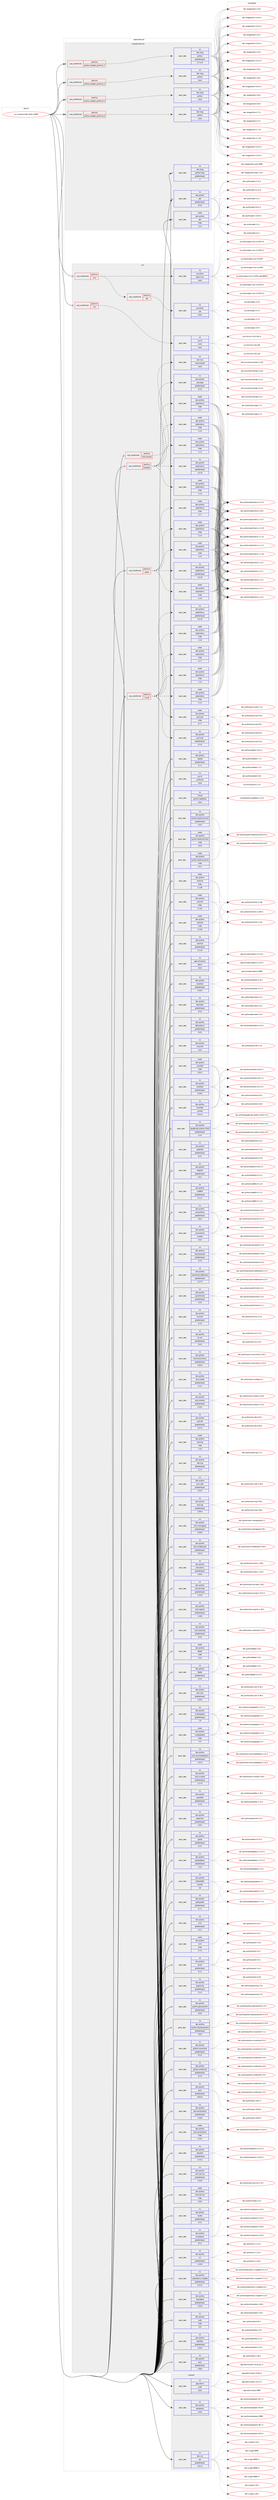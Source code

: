 digraph prolog {

# *************
# Graph options
# *************

newrank=true;
concentrate=true;
compound=true;
graph [rankdir=LR,fontname=Helvetica,fontsize=10,ranksep=1.5];#, ranksep=2.5, nodesep=0.2];
edge  [arrowhead=vee];
node  [fontname=Helvetica,fontsize=10];

# **********
# The ebuild
# **********

subgraph cluster_leftcol {
color=gray;
rank=same;
label=<<i>ebuild</i>>;
id [label="sys-cluster/cinder-2018.1.9999", color=red, width=4, href="../sys-cluster/cinder-2018.1.9999.svg"];
}

# ****************
# The dependencies
# ****************

subgraph cluster_midcol {
color=gray;
label=<<i>dependencies</i>>;
subgraph cluster_compile {
fillcolor="#eeeeee";
style=filled;
label=<<i>compile</i>>;
subgraph pack1234694 {
dependency1721453 [label=<<TABLE BORDER="0" CELLBORDER="1" CELLSPACING="0" CELLPADDING="4" WIDTH="220"><TR><TD ROWSPAN="6" CELLPADDING="30">pack_dep</TD></TR><TR><TD WIDTH="110">no</TD></TR><TR><TD>app-admin</TD></TR><TR><TD>sudo</TD></TR><TR><TD>none</TD></TR><TR><TD></TD></TR></TABLE>>, shape=none, color=blue];
}
id:e -> dependency1721453:w [weight=20,style="solid",arrowhead="vee"];
subgraph pack1234695 {
dependency1721454 [label=<<TABLE BORDER="0" CELLBORDER="1" CELLSPACING="0" CELLPADDING="4" WIDTH="220"><TR><TD ROWSPAN="6" CELLPADDING="30">pack_dep</TD></TR><TR><TD WIDTH="110">no</TD></TR><TR><TD>dev-python</TD></TR><TR><TD>setuptools</TD></TR><TR><TD>none</TD></TR><TR><TD></TD></TR></TABLE>>, shape=none, color=blue];
}
id:e -> dependency1721454:w [weight=20,style="solid",arrowhead="vee"];
subgraph pack1234696 {
dependency1721455 [label=<<TABLE BORDER="0" CELLBORDER="1" CELLSPACING="0" CELLPADDING="4" WIDTH="220"><TR><TD ROWSPAN="6" CELLPADDING="30">pack_dep</TD></TR><TR><TD WIDTH="110">no</TD></TR><TR><TD>dev-vcs</TD></TR><TR><TD>git</TD></TR><TR><TD>greaterequal</TD></TR><TR><TD>1.8.2.1</TD></TR></TABLE>>, shape=none, color=blue];
}
id:e -> dependency1721455:w [weight=20,style="solid",arrowhead="vee"];
}
subgraph cluster_compileandrun {
fillcolor="#eeeeee";
style=filled;
label=<<i>compile and run</i>>;
subgraph cond458551 {
dependency1721456 [label=<<TABLE BORDER="0" CELLBORDER="1" CELLSPACING="0" CELLPADDING="4"><TR><TD ROWSPAN="3" CELLPADDING="10">use_conditional</TD></TR><TR><TD>positive</TD></TR><TR><TD>python_targets_python2_7</TD></TR></TABLE>>, shape=none, color=red];
subgraph pack1234697 {
dependency1721457 [label=<<TABLE BORDER="0" CELLBORDER="1" CELLSPACING="0" CELLPADDING="4" WIDTH="220"><TR><TD ROWSPAN="6" CELLPADDING="30">pack_dep</TD></TR><TR><TD WIDTH="110">no</TD></TR><TR><TD>dev-lang</TD></TR><TR><TD>python</TD></TR><TR><TD>greaterequal</TD></TR><TR><TD>2.7.5-r2</TD></TR></TABLE>>, shape=none, color=blue];
}
dependency1721456:e -> dependency1721457:w [weight=20,style="dashed",arrowhead="vee"];
}
id:e -> dependency1721456:w [weight=20,style="solid",arrowhead="odotvee"];
subgraph cond458552 {
dependency1721458 [label=<<TABLE BORDER="0" CELLBORDER="1" CELLSPACING="0" CELLPADDING="4"><TR><TD ROWSPAN="3" CELLPADDING="10">use_conditional</TD></TR><TR><TD>positive</TD></TR><TR><TD>python_targets_python3_4</TD></TR></TABLE>>, shape=none, color=red];
subgraph pack1234698 {
dependency1721459 [label=<<TABLE BORDER="0" CELLBORDER="1" CELLSPACING="0" CELLPADDING="4" WIDTH="220"><TR><TD ROWSPAN="6" CELLPADDING="30">pack_dep</TD></TR><TR><TD WIDTH="110">no</TD></TR><TR><TD>dev-lang</TD></TR><TR><TD>python</TD></TR><TR><TD>none</TD></TR><TR><TD></TD></TR></TABLE>>, shape=none, color=blue];
}
dependency1721458:e -> dependency1721459:w [weight=20,style="dashed",arrowhead="vee"];
}
id:e -> dependency1721458:w [weight=20,style="solid",arrowhead="odotvee"];
subgraph cond458553 {
dependency1721460 [label=<<TABLE BORDER="0" CELLBORDER="1" CELLSPACING="0" CELLPADDING="4"><TR><TD ROWSPAN="3" CELLPADDING="10">use_conditional</TD></TR><TR><TD>positive</TD></TR><TR><TD>python_targets_python3_5</TD></TR></TABLE>>, shape=none, color=red];
subgraph pack1234699 {
dependency1721461 [label=<<TABLE BORDER="0" CELLBORDER="1" CELLSPACING="0" CELLPADDING="4" WIDTH="220"><TR><TD ROWSPAN="6" CELLPADDING="30">pack_dep</TD></TR><TR><TD WIDTH="110">no</TD></TR><TR><TD>dev-lang</TD></TR><TR><TD>python</TD></TR><TR><TD>none</TD></TR><TR><TD></TD></TR></TABLE>>, shape=none, color=blue];
}
dependency1721460:e -> dependency1721461:w [weight=20,style="dashed",arrowhead="vee"];
}
id:e -> dependency1721460:w [weight=20,style="solid",arrowhead="odotvee"];
subgraph cond458554 {
dependency1721462 [label=<<TABLE BORDER="0" CELLBORDER="1" CELLSPACING="0" CELLPADDING="4"><TR><TD ROWSPAN="3" CELLPADDING="10">use_conditional</TD></TR><TR><TD>positive</TD></TR><TR><TD>python_targets_python3_6</TD></TR></TABLE>>, shape=none, color=red];
subgraph pack1234700 {
dependency1721463 [label=<<TABLE BORDER="0" CELLBORDER="1" CELLSPACING="0" CELLPADDING="4" WIDTH="220"><TR><TD ROWSPAN="6" CELLPADDING="30">pack_dep</TD></TR><TR><TD WIDTH="110">no</TD></TR><TR><TD>dev-lang</TD></TR><TR><TD>python</TD></TR><TR><TD>none</TD></TR><TR><TD></TD></TR></TABLE>>, shape=none, color=blue];
}
dependency1721462:e -> dependency1721463:w [weight=20,style="dashed",arrowhead="vee"];
}
id:e -> dependency1721462:w [weight=20,style="solid",arrowhead="odotvee"];
subgraph pack1234701 {
dependency1721464 [label=<<TABLE BORDER="0" CELLBORDER="1" CELLSPACING="0" CELLPADDING="4" WIDTH="220"><TR><TD ROWSPAN="6" CELLPADDING="30">pack_dep</TD></TR><TR><TD WIDTH="110">no</TD></TR><TR><TD>dev-lang</TD></TR><TR><TD>python-exec</TD></TR><TR><TD>greaterequal</TD></TR><TR><TD>2</TD></TR></TABLE>>, shape=none, color=blue];
}
id:e -> dependency1721464:w [weight=20,style="solid",arrowhead="odotvee"];
subgraph pack1234702 {
dependency1721465 [label=<<TABLE BORDER="0" CELLBORDER="1" CELLSPACING="0" CELLPADDING="4" WIDTH="220"><TR><TD ROWSPAN="6" CELLPADDING="30">pack_dep</TD></TR><TR><TD WIDTH="110">no</TD></TR><TR><TD>dev-python</TD></TR><TR><TD>pbr</TD></TR><TR><TD>greaterequal</TD></TR><TR><TD>2.0.0</TD></TR></TABLE>>, shape=none, color=blue];
}
id:e -> dependency1721465:w [weight=20,style="solid",arrowhead="odotvee"];
subgraph pack1234703 {
dependency1721466 [label=<<TABLE BORDER="0" CELLBORDER="1" CELLSPACING="0" CELLPADDING="4" WIDTH="220"><TR><TD ROWSPAN="6" CELLPADDING="30">pack_dep</TD></TR><TR><TD WIDTH="110">weak</TD></TR><TR><TD>dev-python</TD></TR><TR><TD>pbr</TD></TR><TR><TD>tilde</TD></TR><TR><TD>2.1.0</TD></TR></TABLE>>, shape=none, color=blue];
}
id:e -> dependency1721466:w [weight=20,style="solid",arrowhead="odotvee"];
}
subgraph cluster_run {
fillcolor="#eeeeee";
style=filled;
label=<<i>run</i>>;
subgraph cond458555 {
dependency1721467 [label=<<TABLE BORDER="0" CELLBORDER="1" CELLSPACING="0" CELLPADDING="4"><TR><TD ROWSPAN="3" CELLPADDING="10">use_conditional</TD></TR><TR><TD>positive</TD></TR><TR><TD>iscsi</TD></TR></TABLE>>, shape=none, color=red];
subgraph cond458556 {
dependency1721468 [label=<<TABLE BORDER="0" CELLBORDER="1" CELLSPACING="0" CELLPADDING="4"><TR><TD ROWSPAN="3" CELLPADDING="10">use_conditional</TD></TR><TR><TD>positive</TD></TR><TR><TD>tgt</TD></TR></TABLE>>, shape=none, color=red];
subgraph pack1234704 {
dependency1721469 [label=<<TABLE BORDER="0" CELLBORDER="1" CELLSPACING="0" CELLPADDING="4" WIDTH="220"><TR><TD ROWSPAN="6" CELLPADDING="30">pack_dep</TD></TR><TR><TD WIDTH="110">no</TD></TR><TR><TD>sys-block</TD></TR><TR><TD>tgt</TD></TR><TR><TD>none</TD></TR><TR><TD></TD></TR></TABLE>>, shape=none, color=blue];
}
dependency1721468:e -> dependency1721469:w [weight=20,style="dashed",arrowhead="vee"];
}
dependency1721467:e -> dependency1721468:w [weight=20,style="dashed",arrowhead="vee"];
subgraph pack1234705 {
dependency1721470 [label=<<TABLE BORDER="0" CELLBORDER="1" CELLSPACING="0" CELLPADDING="4" WIDTH="220"><TR><TD ROWSPAN="6" CELLPADDING="30">pack_dep</TD></TR><TR><TD WIDTH="110">no</TD></TR><TR><TD>sys-block</TD></TR><TR><TD>open-iscsi</TD></TR><TR><TD>none</TD></TR><TR><TD></TD></TR></TABLE>>, shape=none, color=blue];
}
dependency1721467:e -> dependency1721470:w [weight=20,style="dashed",arrowhead="vee"];
}
id:e -> dependency1721467:w [weight=20,style="solid",arrowhead="odot"];
subgraph cond458557 {
dependency1721471 [label=<<TABLE BORDER="0" CELLBORDER="1" CELLSPACING="0" CELLPADDING="4"><TR><TD ROWSPAN="3" CELLPADDING="10">use_conditional</TD></TR><TR><TD>positive</TD></TR><TR><TD>lvm</TD></TR></TABLE>>, shape=none, color=red];
subgraph pack1234706 {
dependency1721472 [label=<<TABLE BORDER="0" CELLBORDER="1" CELLSPACING="0" CELLPADDING="4" WIDTH="220"><TR><TD ROWSPAN="6" CELLPADDING="30">pack_dep</TD></TR><TR><TD WIDTH="110">no</TD></TR><TR><TD>sys-fs</TD></TR><TR><TD>lvm2</TD></TR><TR><TD>none</TD></TR><TR><TD></TD></TR></TABLE>>, shape=none, color=blue];
}
dependency1721471:e -> dependency1721472:w [weight=20,style="dashed",arrowhead="vee"];
}
id:e -> dependency1721471:w [weight=20,style="solid",arrowhead="odot"];
subgraph cond458558 {
dependency1721473 [label=<<TABLE BORDER="0" CELLBORDER="1" CELLSPACING="0" CELLPADDING="4"><TR><TD ROWSPAN="3" CELLPADDING="10">use_conditional</TD></TR><TR><TD>positive</TD></TR><TR><TD>memcached</TD></TR></TABLE>>, shape=none, color=red];
subgraph pack1234707 {
dependency1721474 [label=<<TABLE BORDER="0" CELLBORDER="1" CELLSPACING="0" CELLPADDING="4" WIDTH="220"><TR><TD ROWSPAN="6" CELLPADDING="30">pack_dep</TD></TR><TR><TD WIDTH="110">no</TD></TR><TR><TD>net-misc</TD></TR><TR><TD>memcached</TD></TR><TR><TD>none</TD></TR><TR><TD></TD></TR></TABLE>>, shape=none, color=blue];
}
dependency1721473:e -> dependency1721474:w [weight=20,style="dashed",arrowhead="vee"];
}
id:e -> dependency1721473:w [weight=20,style="solid",arrowhead="odot"];
subgraph cond458559 {
dependency1721475 [label=<<TABLE BORDER="0" CELLBORDER="1" CELLSPACING="0" CELLPADDING="4"><TR><TD ROWSPAN="3" CELLPADDING="10">use_conditional</TD></TR><TR><TD>positive</TD></TR><TR><TD>mysql</TD></TR></TABLE>>, shape=none, color=red];
subgraph pack1234708 {
dependency1721476 [label=<<TABLE BORDER="0" CELLBORDER="1" CELLSPACING="0" CELLPADDING="4" WIDTH="220"><TR><TD ROWSPAN="6" CELLPADDING="30">pack_dep</TD></TR><TR><TD WIDTH="110">no</TD></TR><TR><TD>dev-python</TD></TR><TR><TD>pymysql</TD></TR><TR><TD>greaterequal</TD></TR><TR><TD>0.7.6</TD></TR></TABLE>>, shape=none, color=blue];
}
dependency1721475:e -> dependency1721476:w [weight=20,style="dashed",arrowhead="vee"];
subgraph pack1234709 {
dependency1721477 [label=<<TABLE BORDER="0" CELLBORDER="1" CELLSPACING="0" CELLPADDING="4" WIDTH="220"><TR><TD ROWSPAN="6" CELLPADDING="30">pack_dep</TD></TR><TR><TD WIDTH="110">weak</TD></TR><TR><TD>dev-python</TD></TR><TR><TD>pymysql</TD></TR><TR><TD>tilde</TD></TR><TR><TD>0.7.7</TD></TR></TABLE>>, shape=none, color=blue];
}
dependency1721475:e -> dependency1721477:w [weight=20,style="dashed",arrowhead="vee"];
subgraph pack1234710 {
dependency1721478 [label=<<TABLE BORDER="0" CELLBORDER="1" CELLSPACING="0" CELLPADDING="4" WIDTH="220"><TR><TD ROWSPAN="6" CELLPADDING="30">pack_dep</TD></TR><TR><TD WIDTH="110">no</TD></TR><TR><TD>dev-python</TD></TR><TR><TD>sqlalchemy</TD></TR><TR><TD>greaterequal</TD></TR><TR><TD>1.0.10</TD></TR></TABLE>>, shape=none, color=blue];
}
dependency1721475:e -> dependency1721478:w [weight=20,style="dashed",arrowhead="vee"];
subgraph pack1234711 {
dependency1721479 [label=<<TABLE BORDER="0" CELLBORDER="1" CELLSPACING="0" CELLPADDING="4" WIDTH="220"><TR><TD ROWSPAN="6" CELLPADDING="30">pack_dep</TD></TR><TR><TD WIDTH="110">weak</TD></TR><TR><TD>dev-python</TD></TR><TR><TD>sqlalchemy</TD></TR><TR><TD>tilde</TD></TR><TR><TD>1.1.5</TD></TR></TABLE>>, shape=none, color=blue];
}
dependency1721475:e -> dependency1721479:w [weight=20,style="dashed",arrowhead="vee"];
subgraph pack1234712 {
dependency1721480 [label=<<TABLE BORDER="0" CELLBORDER="1" CELLSPACING="0" CELLPADDING="4" WIDTH="220"><TR><TD ROWSPAN="6" CELLPADDING="30">pack_dep</TD></TR><TR><TD WIDTH="110">weak</TD></TR><TR><TD>dev-python</TD></TR><TR><TD>sqlalchemy</TD></TR><TR><TD>tilde</TD></TR><TR><TD>1.1.6</TD></TR></TABLE>>, shape=none, color=blue];
}
dependency1721475:e -> dependency1721480:w [weight=20,style="dashed",arrowhead="vee"];
subgraph pack1234713 {
dependency1721481 [label=<<TABLE BORDER="0" CELLBORDER="1" CELLSPACING="0" CELLPADDING="4" WIDTH="220"><TR><TD ROWSPAN="6" CELLPADDING="30">pack_dep</TD></TR><TR><TD WIDTH="110">weak</TD></TR><TR><TD>dev-python</TD></TR><TR><TD>sqlalchemy</TD></TR><TR><TD>tilde</TD></TR><TR><TD>1.1.7</TD></TR></TABLE>>, shape=none, color=blue];
}
dependency1721475:e -> dependency1721481:w [weight=20,style="dashed",arrowhead="vee"];
subgraph pack1234714 {
dependency1721482 [label=<<TABLE BORDER="0" CELLBORDER="1" CELLSPACING="0" CELLPADDING="4" WIDTH="220"><TR><TD ROWSPAN="6" CELLPADDING="30">pack_dep</TD></TR><TR><TD WIDTH="110">weak</TD></TR><TR><TD>dev-python</TD></TR><TR><TD>sqlalchemy</TD></TR><TR><TD>tilde</TD></TR><TR><TD>1.1.8</TD></TR></TABLE>>, shape=none, color=blue];
}
dependency1721475:e -> dependency1721482:w [weight=20,style="dashed",arrowhead="vee"];
}
id:e -> dependency1721475:w [weight=20,style="solid",arrowhead="odot"];
subgraph cond458560 {
dependency1721483 [label=<<TABLE BORDER="0" CELLBORDER="1" CELLSPACING="0" CELLPADDING="4"><TR><TD ROWSPAN="3" CELLPADDING="10">use_conditional</TD></TR><TR><TD>positive</TD></TR><TR><TD>postgres</TD></TR></TABLE>>, shape=none, color=red];
subgraph pack1234715 {
dependency1721484 [label=<<TABLE BORDER="0" CELLBORDER="1" CELLSPACING="0" CELLPADDING="4" WIDTH="220"><TR><TD ROWSPAN="6" CELLPADDING="30">pack_dep</TD></TR><TR><TD WIDTH="110">no</TD></TR><TR><TD>dev-python</TD></TR><TR><TD>psycopg</TD></TR><TR><TD>greaterequal</TD></TR><TR><TD>2.5.0</TD></TR></TABLE>>, shape=none, color=blue];
}
dependency1721483:e -> dependency1721484:w [weight=20,style="dashed",arrowhead="vee"];
subgraph pack1234716 {
dependency1721485 [label=<<TABLE BORDER="0" CELLBORDER="1" CELLSPACING="0" CELLPADDING="4" WIDTH="220"><TR><TD ROWSPAN="6" CELLPADDING="30">pack_dep</TD></TR><TR><TD WIDTH="110">no</TD></TR><TR><TD>dev-python</TD></TR><TR><TD>sqlalchemy</TD></TR><TR><TD>greaterequal</TD></TR><TR><TD>1.0.10</TD></TR></TABLE>>, shape=none, color=blue];
}
dependency1721483:e -> dependency1721485:w [weight=20,style="dashed",arrowhead="vee"];
subgraph pack1234717 {
dependency1721486 [label=<<TABLE BORDER="0" CELLBORDER="1" CELLSPACING="0" CELLPADDING="4" WIDTH="220"><TR><TD ROWSPAN="6" CELLPADDING="30">pack_dep</TD></TR><TR><TD WIDTH="110">weak</TD></TR><TR><TD>dev-python</TD></TR><TR><TD>sqlalchemy</TD></TR><TR><TD>tilde</TD></TR><TR><TD>1.1.5</TD></TR></TABLE>>, shape=none, color=blue];
}
dependency1721483:e -> dependency1721486:w [weight=20,style="dashed",arrowhead="vee"];
subgraph pack1234718 {
dependency1721487 [label=<<TABLE BORDER="0" CELLBORDER="1" CELLSPACING="0" CELLPADDING="4" WIDTH="220"><TR><TD ROWSPAN="6" CELLPADDING="30">pack_dep</TD></TR><TR><TD WIDTH="110">weak</TD></TR><TR><TD>dev-python</TD></TR><TR><TD>sqlalchemy</TD></TR><TR><TD>tilde</TD></TR><TR><TD>1.1.6</TD></TR></TABLE>>, shape=none, color=blue];
}
dependency1721483:e -> dependency1721487:w [weight=20,style="dashed",arrowhead="vee"];
subgraph pack1234719 {
dependency1721488 [label=<<TABLE BORDER="0" CELLBORDER="1" CELLSPACING="0" CELLPADDING="4" WIDTH="220"><TR><TD ROWSPAN="6" CELLPADDING="30">pack_dep</TD></TR><TR><TD WIDTH="110">weak</TD></TR><TR><TD>dev-python</TD></TR><TR><TD>sqlalchemy</TD></TR><TR><TD>tilde</TD></TR><TR><TD>1.1.7</TD></TR></TABLE>>, shape=none, color=blue];
}
dependency1721483:e -> dependency1721488:w [weight=20,style="dashed",arrowhead="vee"];
subgraph pack1234720 {
dependency1721489 [label=<<TABLE BORDER="0" CELLBORDER="1" CELLSPACING="0" CELLPADDING="4" WIDTH="220"><TR><TD ROWSPAN="6" CELLPADDING="30">pack_dep</TD></TR><TR><TD WIDTH="110">weak</TD></TR><TR><TD>dev-python</TD></TR><TR><TD>sqlalchemy</TD></TR><TR><TD>tilde</TD></TR><TR><TD>1.1.8</TD></TR></TABLE>>, shape=none, color=blue];
}
dependency1721483:e -> dependency1721489:w [weight=20,style="dashed",arrowhead="vee"];
}
id:e -> dependency1721483:w [weight=20,style="solid",arrowhead="odot"];
subgraph cond458561 {
dependency1721490 [label=<<TABLE BORDER="0" CELLBORDER="1" CELLSPACING="0" CELLPADDING="4"><TR><TD ROWSPAN="3" CELLPADDING="10">use_conditional</TD></TR><TR><TD>positive</TD></TR><TR><TD>sqlite</TD></TR></TABLE>>, shape=none, color=red];
subgraph pack1234721 {
dependency1721491 [label=<<TABLE BORDER="0" CELLBORDER="1" CELLSPACING="0" CELLPADDING="4" WIDTH="220"><TR><TD ROWSPAN="6" CELLPADDING="30">pack_dep</TD></TR><TR><TD WIDTH="110">no</TD></TR><TR><TD>dev-python</TD></TR><TR><TD>sqlalchemy</TD></TR><TR><TD>greaterequal</TD></TR><TR><TD>1.0.10</TD></TR></TABLE>>, shape=none, color=blue];
}
dependency1721490:e -> dependency1721491:w [weight=20,style="dashed",arrowhead="vee"];
subgraph pack1234722 {
dependency1721492 [label=<<TABLE BORDER="0" CELLBORDER="1" CELLSPACING="0" CELLPADDING="4" WIDTH="220"><TR><TD ROWSPAN="6" CELLPADDING="30">pack_dep</TD></TR><TR><TD WIDTH="110">weak</TD></TR><TR><TD>dev-python</TD></TR><TR><TD>sqlalchemy</TD></TR><TR><TD>tilde</TD></TR><TR><TD>1.1.5</TD></TR></TABLE>>, shape=none, color=blue];
}
dependency1721490:e -> dependency1721492:w [weight=20,style="dashed",arrowhead="vee"];
subgraph pack1234723 {
dependency1721493 [label=<<TABLE BORDER="0" CELLBORDER="1" CELLSPACING="0" CELLPADDING="4" WIDTH="220"><TR><TD ROWSPAN="6" CELLPADDING="30">pack_dep</TD></TR><TR><TD WIDTH="110">weak</TD></TR><TR><TD>dev-python</TD></TR><TR><TD>sqlalchemy</TD></TR><TR><TD>tilde</TD></TR><TR><TD>1.1.6</TD></TR></TABLE>>, shape=none, color=blue];
}
dependency1721490:e -> dependency1721493:w [weight=20,style="dashed",arrowhead="vee"];
subgraph pack1234724 {
dependency1721494 [label=<<TABLE BORDER="0" CELLBORDER="1" CELLSPACING="0" CELLPADDING="4" WIDTH="220"><TR><TD ROWSPAN="6" CELLPADDING="30">pack_dep</TD></TR><TR><TD WIDTH="110">weak</TD></TR><TR><TD>dev-python</TD></TR><TR><TD>sqlalchemy</TD></TR><TR><TD>tilde</TD></TR><TR><TD>1.1.7</TD></TR></TABLE>>, shape=none, color=blue];
}
dependency1721490:e -> dependency1721494:w [weight=20,style="dashed",arrowhead="vee"];
subgraph pack1234725 {
dependency1721495 [label=<<TABLE BORDER="0" CELLBORDER="1" CELLSPACING="0" CELLPADDING="4" WIDTH="220"><TR><TD ROWSPAN="6" CELLPADDING="30">pack_dep</TD></TR><TR><TD WIDTH="110">weak</TD></TR><TR><TD>dev-python</TD></TR><TR><TD>sqlalchemy</TD></TR><TR><TD>tilde</TD></TR><TR><TD>1.1.8</TD></TR></TABLE>>, shape=none, color=blue];
}
dependency1721490:e -> dependency1721495:w [weight=20,style="dashed",arrowhead="vee"];
}
id:e -> dependency1721490:w [weight=20,style="solid",arrowhead="odot"];
subgraph pack1234726 {
dependency1721496 [label=<<TABLE BORDER="0" CELLBORDER="1" CELLSPACING="0" CELLPADDING="4" WIDTH="220"><TR><TD ROWSPAN="6" CELLPADDING="30">pack_dep</TD></TR><TR><TD WIDTH="110">no</TD></TR><TR><TD>app-emulation</TD></TR><TR><TD>qemu</TD></TR><TR><TD>none</TD></TR><TR><TD></TD></TR></TABLE>>, shape=none, color=blue];
}
id:e -> dependency1721496:w [weight=20,style="solid",arrowhead="odot"];
subgraph pack1234727 {
dependency1721497 [label=<<TABLE BORDER="0" CELLBORDER="1" CELLSPACING="0" CELLPADDING="4" WIDTH="220"><TR><TD ROWSPAN="6" CELLPADDING="30">pack_dep</TD></TR><TR><TD WIDTH="110">no</TD></TR><TR><TD>dev-python</TD></TR><TR><TD>Babel</TD></TR><TR><TD>greaterequal</TD></TR><TR><TD>2.3.4</TD></TR></TABLE>>, shape=none, color=blue];
}
id:e -> dependency1721497:w [weight=20,style="solid",arrowhead="odot"];
subgraph pack1234728 {
dependency1721498 [label=<<TABLE BORDER="0" CELLBORDER="1" CELLSPACING="0" CELLPADDING="4" WIDTH="220"><TR><TD ROWSPAN="6" CELLPADDING="30">pack_dep</TD></TR><TR><TD WIDTH="110">no</TD></TR><TR><TD>dev-python</TD></TR><TR><TD>castellan</TD></TR><TR><TD>greaterequal</TD></TR><TR><TD>0.16.0</TD></TR></TABLE>>, shape=none, color=blue];
}
id:e -> dependency1721498:w [weight=20,style="solid",arrowhead="odot"];
subgraph pack1234729 {
dependency1721499 [label=<<TABLE BORDER="0" CELLBORDER="1" CELLSPACING="0" CELLPADDING="4" WIDTH="220"><TR><TD ROWSPAN="6" CELLPADDING="30">pack_dep</TD></TR><TR><TD WIDTH="110">no</TD></TR><TR><TD>dev-python</TD></TR><TR><TD>cryptography</TD></TR><TR><TD>greaterequal</TD></TR><TR><TD>1.9</TD></TR></TABLE>>, shape=none, color=blue];
}
id:e -> dependency1721499:w [weight=20,style="solid",arrowhead="odot"];
subgraph pack1234730 {
dependency1721500 [label=<<TABLE BORDER="0" CELLBORDER="1" CELLSPACING="0" CELLPADDING="4" WIDTH="220"><TR><TD ROWSPAN="6" CELLPADDING="30">pack_dep</TD></TR><TR><TD WIDTH="110">no</TD></TR><TR><TD>dev-python</TD></TR><TR><TD>decorator</TD></TR><TR><TD>greaterequal</TD></TR><TR><TD>3.4.0</TD></TR></TABLE>>, shape=none, color=blue];
}
id:e -> dependency1721500:w [weight=20,style="solid",arrowhead="odot"];
subgraph pack1234731 {
dependency1721501 [label=<<TABLE BORDER="0" CELLBORDER="1" CELLSPACING="0" CELLPADDING="4" WIDTH="220"><TR><TD ROWSPAN="6" CELLPADDING="30">pack_dep</TD></TR><TR><TD WIDTH="110">no</TD></TR><TR><TD>dev-python</TD></TR><TR><TD>defusedxml</TD></TR><TR><TD>greaterequal</TD></TR><TR><TD>0.5.0</TD></TR></TABLE>>, shape=none, color=blue];
}
id:e -> dependency1721501:w [weight=20,style="solid",arrowhead="odot"];
subgraph pack1234732 {
dependency1721502 [label=<<TABLE BORDER="0" CELLBORDER="1" CELLSPACING="0" CELLPADDING="4" WIDTH="220"><TR><TD ROWSPAN="6" CELLPADDING="30">pack_dep</TD></TR><TR><TD WIDTH="110">no</TD></TR><TR><TD>dev-python</TD></TR><TR><TD>enum34</TD></TR><TR><TD>none</TD></TR><TR><TD></TD></TR></TABLE>>, shape=none, color=blue];
}
id:e -> dependency1721502:w [weight=20,style="solid",arrowhead="odot"];
subgraph pack1234733 {
dependency1721503 [label=<<TABLE BORDER="0" CELLBORDER="1" CELLSPACING="0" CELLPADDING="4" WIDTH="220"><TR><TD ROWSPAN="6" CELLPADDING="30">pack_dep</TD></TR><TR><TD WIDTH="110">no</TD></TR><TR><TD>dev-python</TD></TR><TR><TD>eventlet</TD></TR><TR><TD>greaterequal</TD></TR><TR><TD>0.18.4</TD></TR></TABLE>>, shape=none, color=blue];
}
id:e -> dependency1721503:w [weight=20,style="solid",arrowhead="odot"];
subgraph pack1234734 {
dependency1721504 [label=<<TABLE BORDER="0" CELLBORDER="1" CELLSPACING="0" CELLPADDING="4" WIDTH="220"><TR><TD ROWSPAN="6" CELLPADDING="30">pack_dep</TD></TR><TR><TD WIDTH="110">no</TD></TR><TR><TD>dev-python</TD></TR><TR><TD>eventlet</TD></TR><TR><TD>smaller</TD></TR><TR><TD>0.21.0</TD></TR></TABLE>>, shape=none, color=blue];
}
id:e -> dependency1721504:w [weight=20,style="solid",arrowhead="odot"];
subgraph pack1234735 {
dependency1721505 [label=<<TABLE BORDER="0" CELLBORDER="1" CELLSPACING="0" CELLPADDING="4" WIDTH="220"><TR><TD ROWSPAN="6" CELLPADDING="30">pack_dep</TD></TR><TR><TD WIDTH="110">no</TD></TR><TR><TD>dev-python</TD></TR><TR><TD>google-api-python-client</TD></TR><TR><TD>greaterequal</TD></TR><TR><TD>1.4.2</TD></TR></TABLE>>, shape=none, color=blue];
}
id:e -> dependency1721505:w [weight=20,style="solid",arrowhead="odot"];
subgraph pack1234736 {
dependency1721506 [label=<<TABLE BORDER="0" CELLBORDER="1" CELLSPACING="0" CELLPADDING="4" WIDTH="220"><TR><TD ROWSPAN="6" CELLPADDING="30">pack_dep</TD></TR><TR><TD WIDTH="110">no</TD></TR><TR><TD>dev-python</TD></TR><TR><TD>greenlet</TD></TR><TR><TD>greaterequal</TD></TR><TR><TD>0.4.1</TD></TR></TABLE>>, shape=none, color=blue];
}
id:e -> dependency1721506:w [weight=20,style="solid",arrowhead="odot"];
subgraph pack1234737 {
dependency1721507 [label=<<TABLE BORDER="0" CELLBORDER="1" CELLSPACING="0" CELLPADDING="4" WIDTH="220"><TR><TD ROWSPAN="6" CELLPADDING="30">pack_dep</TD></TR><TR><TD WIDTH="110">no</TD></TR><TR><TD>dev-python</TD></TR><TR><TD>httplib2</TD></TR><TR><TD>greaterequal</TD></TR><TR><TD>0.9.1</TD></TR></TABLE>>, shape=none, color=blue];
}
id:e -> dependency1721507:w [weight=20,style="solid",arrowhead="odot"];
subgraph pack1234738 {
dependency1721508 [label=<<TABLE BORDER="0" CELLBORDER="1" CELLSPACING="0" CELLPADDING="4" WIDTH="220"><TR><TD ROWSPAN="6" CELLPADDING="30">pack_dep</TD></TR><TR><TD WIDTH="110">no</TD></TR><TR><TD>dev-python</TD></TR><TR><TD>iso8601</TD></TR><TR><TD>greaterequal</TD></TR><TR><TD>0.1.11</TD></TR></TABLE>>, shape=none, color=blue];
}
id:e -> dependency1721508:w [weight=20,style="solid",arrowhead="odot"];
subgraph pack1234739 {
dependency1721509 [label=<<TABLE BORDER="0" CELLBORDER="1" CELLSPACING="0" CELLPADDING="4" WIDTH="220"><TR><TD ROWSPAN="6" CELLPADDING="30">pack_dep</TD></TR><TR><TD WIDTH="110">no</TD></TR><TR><TD>dev-python</TD></TR><TR><TD>jsonschema</TD></TR><TR><TD>greaterequal</TD></TR><TR><TD>2.6.0</TD></TR></TABLE>>, shape=none, color=blue];
}
id:e -> dependency1721509:w [weight=20,style="solid",arrowhead="odot"];
subgraph pack1234740 {
dependency1721510 [label=<<TABLE BORDER="0" CELLBORDER="1" CELLSPACING="0" CELLPADDING="4" WIDTH="220"><TR><TD ROWSPAN="6" CELLPADDING="30">pack_dep</TD></TR><TR><TD WIDTH="110">no</TD></TR><TR><TD>dev-python</TD></TR><TR><TD>jsonschema</TD></TR><TR><TD>smaller</TD></TR><TR><TD>3.0.0</TD></TR></TABLE>>, shape=none, color=blue];
}
id:e -> dependency1721510:w [weight=20,style="solid",arrowhead="odot"];
subgraph pack1234741 {
dependency1721511 [label=<<TABLE BORDER="0" CELLBORDER="1" CELLSPACING="0" CELLPADDING="4" WIDTH="220"><TR><TD ROWSPAN="6" CELLPADDING="30">pack_dep</TD></TR><TR><TD WIDTH="110">no</TD></TR><TR><TD>dev-python</TD></TR><TR><TD>keystoneauth</TD></TR><TR><TD>greaterequal</TD></TR><TR><TD>3.3.0</TD></TR></TABLE>>, shape=none, color=blue];
}
id:e -> dependency1721511:w [weight=20,style="solid",arrowhead="odot"];
subgraph pack1234742 {
dependency1721512 [label=<<TABLE BORDER="0" CELLBORDER="1" CELLSPACING="0" CELLPADDING="4" WIDTH="220"><TR><TD ROWSPAN="6" CELLPADDING="30">pack_dep</TD></TR><TR><TD WIDTH="110">no</TD></TR><TR><TD>dev-python</TD></TR><TR><TD>keystonemiddleware</TD></TR><TR><TD>greaterequal</TD></TR><TR><TD>4.17.0</TD></TR></TABLE>>, shape=none, color=blue];
}
id:e -> dependency1721512:w [weight=20,style="solid",arrowhead="odot"];
subgraph pack1234743 {
dependency1721513 [label=<<TABLE BORDER="0" CELLBORDER="1" CELLSPACING="0" CELLPADDING="4" WIDTH="220"><TR><TD ROWSPAN="6" CELLPADDING="30">pack_dep</TD></TR><TR><TD WIDTH="110">no</TD></TR><TR><TD>dev-python</TD></TR><TR><TD>lxml</TD></TR><TR><TD>greaterequal</TD></TR><TR><TD>3.4.1</TD></TR></TABLE>>, shape=none, color=blue];
}
id:e -> dependency1721513:w [weight=20,style="solid",arrowhead="odot"];
subgraph pack1234744 {
dependency1721514 [label=<<TABLE BORDER="0" CELLBORDER="1" CELLSPACING="0" CELLPADDING="4" WIDTH="220"><TR><TD ROWSPAN="6" CELLPADDING="30">pack_dep</TD></TR><TR><TD WIDTH="110">no</TD></TR><TR><TD>dev-python</TD></TR><TR><TD>oauth2client</TD></TR><TR><TD>greaterequal</TD></TR><TR><TD>1.5.0</TD></TR></TABLE>>, shape=none, color=blue];
}
id:e -> dependency1721514:w [weight=20,style="solid",arrowhead="odot"];
subgraph pack1234745 {
dependency1721515 [label=<<TABLE BORDER="0" CELLBORDER="1" CELLSPACING="0" CELLPADDING="4" WIDTH="220"><TR><TD ROWSPAN="6" CELLPADDING="30">pack_dep</TD></TR><TR><TD WIDTH="110">no</TD></TR><TR><TD>dev-python</TD></TR><TR><TD>os-brick</TD></TR><TR><TD>greaterequal</TD></TR><TR><TD>2.2.0</TD></TR></TABLE>>, shape=none, color=blue];
}
id:e -> dependency1721515:w [weight=20,style="solid",arrowhead="odot"];
subgraph pack1234746 {
dependency1721516 [label=<<TABLE BORDER="0" CELLBORDER="1" CELLSPACING="0" CELLPADDING="4" WIDTH="220"><TR><TD ROWSPAN="6" CELLPADDING="30">pack_dep</TD></TR><TR><TD WIDTH="110">no</TD></TR><TR><TD>dev-python</TD></TR><TR><TD>os-win</TD></TR><TR><TD>greaterequal</TD></TR><TR><TD>3.0.0</TD></TR></TABLE>>, shape=none, color=blue];
}
id:e -> dependency1721516:w [weight=20,style="solid",arrowhead="odot"];
subgraph pack1234747 {
dependency1721517 [label=<<TABLE BORDER="0" CELLBORDER="1" CELLSPACING="0" CELLPADDING="4" WIDTH="220"><TR><TD ROWSPAN="6" CELLPADDING="30">pack_dep</TD></TR><TR><TD WIDTH="110">no</TD></TR><TR><TD>dev-python</TD></TR><TR><TD>oslo-concurrency</TD></TR><TR><TD>greaterequal</TD></TR><TR><TD>3.25.0</TD></TR></TABLE>>, shape=none, color=blue];
}
id:e -> dependency1721517:w [weight=20,style="solid",arrowhead="odot"];
subgraph pack1234748 {
dependency1721518 [label=<<TABLE BORDER="0" CELLBORDER="1" CELLSPACING="0" CELLPADDING="4" WIDTH="220"><TR><TD ROWSPAN="6" CELLPADDING="30">pack_dep</TD></TR><TR><TD WIDTH="110">no</TD></TR><TR><TD>dev-python</TD></TR><TR><TD>oslo-config</TD></TR><TR><TD>greaterequal</TD></TR><TR><TD>5.1.0</TD></TR></TABLE>>, shape=none, color=blue];
}
id:e -> dependency1721518:w [weight=20,style="solid",arrowhead="odot"];
subgraph pack1234749 {
dependency1721519 [label=<<TABLE BORDER="0" CELLBORDER="1" CELLSPACING="0" CELLPADDING="4" WIDTH="220"><TR><TD ROWSPAN="6" CELLPADDING="30">pack_dep</TD></TR><TR><TD WIDTH="110">no</TD></TR><TR><TD>dev-python</TD></TR><TR><TD>oslo-context</TD></TR><TR><TD>greaterequal</TD></TR><TR><TD>2.19.2</TD></TR></TABLE>>, shape=none, color=blue];
}
id:e -> dependency1721519:w [weight=20,style="solid",arrowhead="odot"];
subgraph pack1234750 {
dependency1721520 [label=<<TABLE BORDER="0" CELLBORDER="1" CELLSPACING="0" CELLPADDING="4" WIDTH="220"><TR><TD ROWSPAN="6" CELLPADDING="30">pack_dep</TD></TR><TR><TD WIDTH="110">no</TD></TR><TR><TD>dev-python</TD></TR><TR><TD>oslo-db</TD></TR><TR><TD>greaterequal</TD></TR><TR><TD>4.27.0</TD></TR></TABLE>>, shape=none, color=blue];
}
id:e -> dependency1721520:w [weight=20,style="solid",arrowhead="odot"];
subgraph pack1234751 {
dependency1721521 [label=<<TABLE BORDER="0" CELLBORDER="1" CELLSPACING="0" CELLPADDING="4" WIDTH="220"><TR><TD ROWSPAN="6" CELLPADDING="30">pack_dep</TD></TR><TR><TD WIDTH="110">no</TD></TR><TR><TD>dev-python</TD></TR><TR><TD>oslo-i18n</TD></TR><TR><TD>greaterequal</TD></TR><TR><TD>3.15.3</TD></TR></TABLE>>, shape=none, color=blue];
}
id:e -> dependency1721521:w [weight=20,style="solid",arrowhead="odot"];
subgraph pack1234752 {
dependency1721522 [label=<<TABLE BORDER="0" CELLBORDER="1" CELLSPACING="0" CELLPADDING="4" WIDTH="220"><TR><TD ROWSPAN="6" CELLPADDING="30">pack_dep</TD></TR><TR><TD WIDTH="110">no</TD></TR><TR><TD>dev-python</TD></TR><TR><TD>oslo-log</TD></TR><TR><TD>greaterequal</TD></TR><TR><TD>3.36.0</TD></TR></TABLE>>, shape=none, color=blue];
}
id:e -> dependency1721522:w [weight=20,style="solid",arrowhead="odot"];
subgraph pack1234753 {
dependency1721523 [label=<<TABLE BORDER="0" CELLBORDER="1" CELLSPACING="0" CELLPADDING="4" WIDTH="220"><TR><TD ROWSPAN="6" CELLPADDING="30">pack_dep</TD></TR><TR><TD WIDTH="110">no</TD></TR><TR><TD>dev-python</TD></TR><TR><TD>oslo-messaging</TD></TR><TR><TD>greaterequal</TD></TR><TR><TD>5.29.0</TD></TR></TABLE>>, shape=none, color=blue];
}
id:e -> dependency1721523:w [weight=20,style="solid",arrowhead="odot"];
subgraph pack1234754 {
dependency1721524 [label=<<TABLE BORDER="0" CELLBORDER="1" CELLSPACING="0" CELLPADDING="4" WIDTH="220"><TR><TD ROWSPAN="6" CELLPADDING="30">pack_dep</TD></TR><TR><TD WIDTH="110">no</TD></TR><TR><TD>dev-python</TD></TR><TR><TD>oslo-middleware</TD></TR><TR><TD>greaterequal</TD></TR><TR><TD>3.31.0</TD></TR></TABLE>>, shape=none, color=blue];
}
id:e -> dependency1721524:w [weight=20,style="solid",arrowhead="odot"];
subgraph pack1234755 {
dependency1721525 [label=<<TABLE BORDER="0" CELLBORDER="1" CELLSPACING="0" CELLPADDING="4" WIDTH="220"><TR><TD ROWSPAN="6" CELLPADDING="30">pack_dep</TD></TR><TR><TD WIDTH="110">no</TD></TR><TR><TD>dev-python</TD></TR><TR><TD>oslo-policy</TD></TR><TR><TD>greaterequal</TD></TR><TR><TD>1.30.0</TD></TR></TABLE>>, shape=none, color=blue];
}
id:e -> dependency1721525:w [weight=20,style="solid",arrowhead="odot"];
subgraph pack1234756 {
dependency1721526 [label=<<TABLE BORDER="0" CELLBORDER="1" CELLSPACING="0" CELLPADDING="4" WIDTH="220"><TR><TD ROWSPAN="6" CELLPADDING="30">pack_dep</TD></TR><TR><TD WIDTH="110">no</TD></TR><TR><TD>dev-python</TD></TR><TR><TD>oslo-privsep</TD></TR><TR><TD>greaterequal</TD></TR><TR><TD>1.23.0</TD></TR></TABLE>>, shape=none, color=blue];
}
id:e -> dependency1721526:w [weight=20,style="solid",arrowhead="odot"];
subgraph pack1234757 {
dependency1721527 [label=<<TABLE BORDER="0" CELLBORDER="1" CELLSPACING="0" CELLPADDING="4" WIDTH="220"><TR><TD ROWSPAN="6" CELLPADDING="30">pack_dep</TD></TR><TR><TD WIDTH="110">no</TD></TR><TR><TD>dev-python</TD></TR><TR><TD>oslo-reports</TD></TR><TR><TD>greaterequal</TD></TR><TR><TD>1.18.0</TD></TR></TABLE>>, shape=none, color=blue];
}
id:e -> dependency1721527:w [weight=20,style="solid",arrowhead="odot"];
subgraph pack1234758 {
dependency1721528 [label=<<TABLE BORDER="0" CELLBORDER="1" CELLSPACING="0" CELLPADDING="4" WIDTH="220"><TR><TD ROWSPAN="6" CELLPADDING="30">pack_dep</TD></TR><TR><TD WIDTH="110">no</TD></TR><TR><TD>dev-python</TD></TR><TR><TD>oslo-rootwrap</TD></TR><TR><TD>greaterequal</TD></TR><TR><TD>5.8.0</TD></TR></TABLE>>, shape=none, color=blue];
}
id:e -> dependency1721528:w [weight=20,style="solid",arrowhead="odot"];
subgraph pack1234759 {
dependency1721529 [label=<<TABLE BORDER="0" CELLBORDER="1" CELLSPACING="0" CELLPADDING="4" WIDTH="220"><TR><TD ROWSPAN="6" CELLPADDING="30">pack_dep</TD></TR><TR><TD WIDTH="110">no</TD></TR><TR><TD>dev-python</TD></TR><TR><TD>oslo-serialization</TD></TR><TR><TD>greaterequal</TD></TR><TR><TD>2.18.0</TD></TR></TABLE>>, shape=none, color=blue];
}
id:e -> dependency1721529:w [weight=20,style="solid",arrowhead="odot"];
subgraph pack1234760 {
dependency1721530 [label=<<TABLE BORDER="0" CELLBORDER="1" CELLSPACING="0" CELLPADDING="4" WIDTH="220"><TR><TD ROWSPAN="6" CELLPADDING="30">pack_dep</TD></TR><TR><TD WIDTH="110">no</TD></TR><TR><TD>dev-python</TD></TR><TR><TD>oslo-service</TD></TR><TR><TD>greaterequal</TD></TR><TR><TD>1.24.0</TD></TR></TABLE>>, shape=none, color=blue];
}
id:e -> dependency1721530:w [weight=20,style="solid",arrowhead="odot"];
subgraph pack1234761 {
dependency1721531 [label=<<TABLE BORDER="0" CELLBORDER="1" CELLSPACING="0" CELLPADDING="4" WIDTH="220"><TR><TD ROWSPAN="6" CELLPADDING="30">pack_dep</TD></TR><TR><TD WIDTH="110">no</TD></TR><TR><TD>dev-python</TD></TR><TR><TD>oslo-utils</TD></TR><TR><TD>greaterequal</TD></TR><TR><TD>3.33.0</TD></TR></TABLE>>, shape=none, color=blue];
}
id:e -> dependency1721531:w [weight=20,style="solid",arrowhead="odot"];
subgraph pack1234762 {
dependency1721532 [label=<<TABLE BORDER="0" CELLBORDER="1" CELLSPACING="0" CELLPADDING="4" WIDTH="220"><TR><TD ROWSPAN="6" CELLPADDING="30">pack_dep</TD></TR><TR><TD WIDTH="110">no</TD></TR><TR><TD>dev-python</TD></TR><TR><TD>oslo-versionedobjects</TD></TR><TR><TD>greaterequal</TD></TR><TR><TD>1.31.2</TD></TR></TABLE>>, shape=none, color=blue];
}
id:e -> dependency1721532:w [weight=20,style="solid",arrowhead="odot"];
subgraph pack1234763 {
dependency1721533 [label=<<TABLE BORDER="0" CELLBORDER="1" CELLSPACING="0" CELLPADDING="4" WIDTH="220"><TR><TD ROWSPAN="6" CELLPADDING="30">pack_dep</TD></TR><TR><TD WIDTH="110">no</TD></TR><TR><TD>dev-python</TD></TR><TR><TD>oslo-vmware</TD></TR><TR><TD>greaterequal</TD></TR><TR><TD>2.17.0</TD></TR></TABLE>>, shape=none, color=blue];
}
id:e -> dependency1721533:w [weight=20,style="solid",arrowhead="odot"];
subgraph pack1234764 {
dependency1721534 [label=<<TABLE BORDER="0" CELLBORDER="1" CELLSPACING="0" CELLPADDING="4" WIDTH="220"><TR><TD ROWSPAN="6" CELLPADDING="30">pack_dep</TD></TR><TR><TD WIDTH="110">no</TD></TR><TR><TD>dev-python</TD></TR><TR><TD>osprofiler</TD></TR><TR><TD>greaterequal</TD></TR><TR><TD>1.4.0</TD></TR></TABLE>>, shape=none, color=blue];
}
id:e -> dependency1721534:w [weight=20,style="solid",arrowhead="odot"];
subgraph pack1234765 {
dependency1721535 [label=<<TABLE BORDER="0" CELLBORDER="1" CELLSPACING="0" CELLPADDING="4" WIDTH="220"><TR><TD ROWSPAN="6" CELLPADDING="30">pack_dep</TD></TR><TR><TD WIDTH="110">no</TD></TR><TR><TD>dev-python</TD></TR><TR><TD>paramiko</TD></TR><TR><TD>greaterequal</TD></TR><TR><TD>2.0.0</TD></TR></TABLE>>, shape=none, color=blue];
}
id:e -> dependency1721535:w [weight=20,style="solid",arrowhead="odot"];
subgraph pack1234766 {
dependency1721536 [label=<<TABLE BORDER="0" CELLBORDER="1" CELLSPACING="0" CELLPADDING="4" WIDTH="220"><TR><TD ROWSPAN="6" CELLPADDING="30">pack_dep</TD></TR><TR><TD WIDTH="110">no</TD></TR><TR><TD>dev-python</TD></TR><TR><TD>paste</TD></TR><TR><TD>greaterequal</TD></TR><TR><TD>2.0.2</TD></TR></TABLE>>, shape=none, color=blue];
}
id:e -> dependency1721536:w [weight=20,style="solid",arrowhead="odot"];
subgraph pack1234767 {
dependency1721537 [label=<<TABLE BORDER="0" CELLBORDER="1" CELLSPACING="0" CELLPADDING="4" WIDTH="220"><TR><TD ROWSPAN="6" CELLPADDING="30">pack_dep</TD></TR><TR><TD WIDTH="110">no</TD></TR><TR><TD>dev-python</TD></TR><TR><TD>pastedeploy</TD></TR><TR><TD>greaterequal</TD></TR><TR><TD>1.5.0</TD></TR></TABLE>>, shape=none, color=blue];
}
id:e -> dependency1721537:w [weight=20,style="solid",arrowhead="odot"];
subgraph pack1234768 {
dependency1721538 [label=<<TABLE BORDER="0" CELLBORDER="1" CELLSPACING="0" CELLPADDING="4" WIDTH="220"><TR><TD ROWSPAN="6" CELLPADDING="30">pack_dep</TD></TR><TR><TD WIDTH="110">no</TD></TR><TR><TD>dev-python</TD></TR><TR><TD>prettytable</TD></TR><TR><TD>greaterequal</TD></TR><TR><TD>0.7.1</TD></TR></TABLE>>, shape=none, color=blue];
}
id:e -> dependency1721538:w [weight=20,style="solid",arrowhead="odot"];
subgraph pack1234769 {
dependency1721539 [label=<<TABLE BORDER="0" CELLBORDER="1" CELLSPACING="0" CELLPADDING="4" WIDTH="220"><TR><TD ROWSPAN="6" CELLPADDING="30">pack_dep</TD></TR><TR><TD WIDTH="110">no</TD></TR><TR><TD>dev-python</TD></TR><TR><TD>prettytable</TD></TR><TR><TD>smaller</TD></TR><TR><TD>0.8</TD></TR></TABLE>>, shape=none, color=blue];
}
id:e -> dependency1721539:w [weight=20,style="solid",arrowhead="odot"];
subgraph pack1234770 {
dependency1721540 [label=<<TABLE BORDER="0" CELLBORDER="1" CELLSPACING="0" CELLPADDING="4" WIDTH="220"><TR><TD ROWSPAN="6" CELLPADDING="30">pack_dep</TD></TR><TR><TD WIDTH="110">no</TD></TR><TR><TD>dev-python</TD></TR><TR><TD>psutil</TD></TR><TR><TD>greaterequal</TD></TR><TR><TD>3.2.2</TD></TR></TABLE>>, shape=none, color=blue];
}
id:e -> dependency1721540:w [weight=20,style="solid",arrowhead="odot"];
subgraph pack1234771 {
dependency1721541 [label=<<TABLE BORDER="0" CELLBORDER="1" CELLSPACING="0" CELLPADDING="4" WIDTH="220"><TR><TD ROWSPAN="6" CELLPADDING="30">pack_dep</TD></TR><TR><TD WIDTH="110">no</TD></TR><TR><TD>dev-python</TD></TR><TR><TD>pyparsing</TD></TR><TR><TD>greaterequal</TD></TR><TR><TD>2.1.0</TD></TR></TABLE>>, shape=none, color=blue];
}
id:e -> dependency1721541:w [weight=20,style="solid",arrowhead="odot"];
subgraph pack1234772 {
dependency1721542 [label=<<TABLE BORDER="0" CELLBORDER="1" CELLSPACING="0" CELLPADDING="4" WIDTH="220"><TR><TD ROWSPAN="6" CELLPADDING="30">pack_dep</TD></TR><TR><TD WIDTH="110">no</TD></TR><TR><TD>dev-python</TD></TR><TR><TD>python-barbicanclient</TD></TR><TR><TD>greaterequal</TD></TR><TR><TD>4.0.0</TD></TR></TABLE>>, shape=none, color=blue];
}
id:e -> dependency1721542:w [weight=20,style="solid",arrowhead="odot"];
subgraph pack1234773 {
dependency1721543 [label=<<TABLE BORDER="0" CELLBORDER="1" CELLSPACING="0" CELLPADDING="4" WIDTH="220"><TR><TD ROWSPAN="6" CELLPADDING="30">pack_dep</TD></TR><TR><TD WIDTH="110">no</TD></TR><TR><TD>dev-python</TD></TR><TR><TD>python-glanceclient</TD></TR><TR><TD>greaterequal</TD></TR><TR><TD>2.8.0</TD></TR></TABLE>>, shape=none, color=blue];
}
id:e -> dependency1721543:w [weight=20,style="solid",arrowhead="odot"];
subgraph pack1234774 {
dependency1721544 [label=<<TABLE BORDER="0" CELLBORDER="1" CELLSPACING="0" CELLPADDING="4" WIDTH="220"><TR><TD ROWSPAN="6" CELLPADDING="30">pack_dep</TD></TR><TR><TD WIDTH="110">no</TD></TR><TR><TD>dev-python</TD></TR><TR><TD>python-keystoneclient</TD></TR><TR><TD>greaterequal</TD></TR><TR><TD>3.8.0</TD></TR></TABLE>>, shape=none, color=blue];
}
id:e -> dependency1721544:w [weight=20,style="solid",arrowhead="odot"];
subgraph pack1234775 {
dependency1721545 [label=<<TABLE BORDER="0" CELLBORDER="1" CELLSPACING="0" CELLPADDING="4" WIDTH="220"><TR><TD ROWSPAN="6" CELLPADDING="30">pack_dep</TD></TR><TR><TD WIDTH="110">no</TD></TR><TR><TD>dev-python</TD></TR><TR><TD>python-novaclient</TD></TR><TR><TD>greaterequal</TD></TR><TR><TD>9.1.0</TD></TR></TABLE>>, shape=none, color=blue];
}
id:e -> dependency1721545:w [weight=20,style="solid",arrowhead="odot"];
subgraph pack1234776 {
dependency1721546 [label=<<TABLE BORDER="0" CELLBORDER="1" CELLSPACING="0" CELLPADDING="4" WIDTH="220"><TR><TD ROWSPAN="6" CELLPADDING="30">pack_dep</TD></TR><TR><TD WIDTH="110">no</TD></TR><TR><TD>dev-python</TD></TR><TR><TD>python-swiftclient</TD></TR><TR><TD>greaterequal</TD></TR><TR><TD>3.2.0</TD></TR></TABLE>>, shape=none, color=blue];
}
id:e -> dependency1721546:w [weight=20,style="solid",arrowhead="odot"];
subgraph pack1234777 {
dependency1721547 [label=<<TABLE BORDER="0" CELLBORDER="1" CELLSPACING="0" CELLPADDING="4" WIDTH="220"><TR><TD ROWSPAN="6" CELLPADDING="30">pack_dep</TD></TR><TR><TD WIDTH="110">no</TD></TR><TR><TD>dev-python</TD></TR><TR><TD>pytz</TD></TR><TR><TD>greaterequal</TD></TR><TR><TD>2013.6</TD></TR></TABLE>>, shape=none, color=blue];
}
id:e -> dependency1721547:w [weight=20,style="solid",arrowhead="odot"];
subgraph pack1234778 {
dependency1721548 [label=<<TABLE BORDER="0" CELLBORDER="1" CELLSPACING="0" CELLPADDING="4" WIDTH="220"><TR><TD ROWSPAN="6" CELLPADDING="30">pack_dep</TD></TR><TR><TD WIDTH="110">no</TD></TR><TR><TD>dev-python</TD></TR><TR><TD>requests</TD></TR><TR><TD>greaterequal</TD></TR><TR><TD>2.14.2</TD></TR></TABLE>>, shape=none, color=blue];
}
id:e -> dependency1721548:w [weight=20,style="solid",arrowhead="odot"];
subgraph pack1234779 {
dependency1721549 [label=<<TABLE BORDER="0" CELLBORDER="1" CELLSPACING="0" CELLPADDING="4" WIDTH="220"><TR><TD ROWSPAN="6" CELLPADDING="30">pack_dep</TD></TR><TR><TD WIDTH="110">no</TD></TR><TR><TD>dev-python</TD></TR><TR><TD>retrying</TD></TR><TR><TD>greaterequal</TD></TR><TR><TD>1.2.3</TD></TR></TABLE>>, shape=none, color=blue];
}
id:e -> dependency1721549:w [weight=20,style="solid",arrowhead="odot"];
subgraph pack1234780 {
dependency1721550 [label=<<TABLE BORDER="0" CELLBORDER="1" CELLSPACING="0" CELLPADDING="4" WIDTH="220"><TR><TD ROWSPAN="6" CELLPADDING="30">pack_dep</TD></TR><TR><TD WIDTH="110">no</TD></TR><TR><TD>dev-python</TD></TR><TR><TD>routes</TD></TR><TR><TD>greaterequal</TD></TR><TR><TD>2.3.1</TD></TR></TABLE>>, shape=none, color=blue];
}
id:e -> dependency1721550:w [weight=20,style="solid",arrowhead="odot"];
subgraph pack1234781 {
dependency1721551 [label=<<TABLE BORDER="0" CELLBORDER="1" CELLSPACING="0" CELLPADDING="4" WIDTH="220"><TR><TD ROWSPAN="6" CELLPADDING="30">pack_dep</TD></TR><TR><TD WIDTH="110">no</TD></TR><TR><TD>dev-python</TD></TR><TR><TD>rtslib-fb</TD></TR><TR><TD>greaterequal</TD></TR><TR><TD>2.1.43</TD></TR></TABLE>>, shape=none, color=blue];
}
id:e -> dependency1721551:w [weight=20,style="solid",arrowhead="odot"];
subgraph pack1234782 {
dependency1721552 [label=<<TABLE BORDER="0" CELLBORDER="1" CELLSPACING="0" CELLPADDING="4" WIDTH="220"><TR><TD ROWSPAN="6" CELLPADDING="30">pack_dep</TD></TR><TR><TD WIDTH="110">no</TD></TR><TR><TD>dev-python</TD></TR><TR><TD>simplejson</TD></TR><TR><TD>greaterequal</TD></TR><TR><TD>3.5.1</TD></TR></TABLE>>, shape=none, color=blue];
}
id:e -> dependency1721552:w [weight=20,style="solid",arrowhead="odot"];
subgraph pack1234783 {
dependency1721553 [label=<<TABLE BORDER="0" CELLBORDER="1" CELLSPACING="0" CELLPADDING="4" WIDTH="220"><TR><TD ROWSPAN="6" CELLPADDING="30">pack_dep</TD></TR><TR><TD WIDTH="110">no</TD></TR><TR><TD>dev-python</TD></TR><TR><TD>six</TD></TR><TR><TD>greaterequal</TD></TR><TR><TD>1.10.0</TD></TR></TABLE>>, shape=none, color=blue];
}
id:e -> dependency1721553:w [weight=20,style="solid",arrowhead="odot"];
subgraph pack1234784 {
dependency1721554 [label=<<TABLE BORDER="0" CELLBORDER="1" CELLSPACING="0" CELLPADDING="4" WIDTH="220"><TR><TD ROWSPAN="6" CELLPADDING="30">pack_dep</TD></TR><TR><TD WIDTH="110">no</TD></TR><TR><TD>dev-python</TD></TR><TR><TD>sqlalchemy-migrate</TD></TR><TR><TD>greaterequal</TD></TR><TR><TD>0.11.0</TD></TR></TABLE>>, shape=none, color=blue];
}
id:e -> dependency1721554:w [weight=20,style="solid",arrowhead="odot"];
subgraph pack1234785 {
dependency1721555 [label=<<TABLE BORDER="0" CELLBORDER="1" CELLSPACING="0" CELLPADDING="4" WIDTH="220"><TR><TD ROWSPAN="6" CELLPADDING="30">pack_dep</TD></TR><TR><TD WIDTH="110">no</TD></TR><TR><TD>dev-python</TD></TR><TR><TD>stevedore</TD></TR><TR><TD>greaterequal</TD></TR><TR><TD>1.20.0</TD></TR></TABLE>>, shape=none, color=blue];
}
id:e -> dependency1721555:w [weight=20,style="solid",arrowhead="odot"];
subgraph pack1234786 {
dependency1721556 [label=<<TABLE BORDER="0" CELLBORDER="1" CELLSPACING="0" CELLPADDING="4" WIDTH="220"><TR><TD ROWSPAN="6" CELLPADDING="30">pack_dep</TD></TR><TR><TD WIDTH="110">no</TD></TR><TR><TD>dev-python</TD></TR><TR><TD>suds</TD></TR><TR><TD>tilde</TD></TR><TR><TD>0.6</TD></TR></TABLE>>, shape=none, color=blue];
}
id:e -> dependency1721556:w [weight=20,style="solid",arrowhead="odot"];
subgraph pack1234787 {
dependency1721557 [label=<<TABLE BORDER="0" CELLBORDER="1" CELLSPACING="0" CELLPADDING="4" WIDTH="220"><TR><TD ROWSPAN="6" CELLPADDING="30">pack_dep</TD></TR><TR><TD WIDTH="110">no</TD></TR><TR><TD>dev-python</TD></TR><TR><TD>taskflow</TD></TR><TR><TD>greaterequal</TD></TR><TR><TD>2.16.0</TD></TR></TABLE>>, shape=none, color=blue];
}
id:e -> dependency1721557:w [weight=20,style="solid",arrowhead="odot"];
subgraph pack1234788 {
dependency1721558 [label=<<TABLE BORDER="0" CELLBORDER="1" CELLSPACING="0" CELLPADDING="4" WIDTH="220"><TR><TD ROWSPAN="6" CELLPADDING="30">pack_dep</TD></TR><TR><TD WIDTH="110">no</TD></TR><TR><TD>dev-python</TD></TR><TR><TD>tooz</TD></TR><TR><TD>greaterequal</TD></TR><TR><TD>1.58.0</TD></TR></TABLE>>, shape=none, color=blue];
}
id:e -> dependency1721558:w [weight=20,style="solid",arrowhead="odot"];
subgraph pack1234789 {
dependency1721559 [label=<<TABLE BORDER="0" CELLBORDER="1" CELLSPACING="0" CELLPADDING="4" WIDTH="220"><TR><TD ROWSPAN="6" CELLPADDING="30">pack_dep</TD></TR><TR><TD WIDTH="110">no</TD></TR><TR><TD>dev-python</TD></TR><TR><TD>webob</TD></TR><TR><TD>greaterequal</TD></TR><TR><TD>1.7.1</TD></TR></TABLE>>, shape=none, color=blue];
}
id:e -> dependency1721559:w [weight=20,style="solid",arrowhead="odot"];
subgraph pack1234790 {
dependency1721560 [label=<<TABLE BORDER="0" CELLBORDER="1" CELLSPACING="0" CELLPADDING="4" WIDTH="220"><TR><TD ROWSPAN="6" CELLPADDING="30">pack_dep</TD></TR><TR><TD WIDTH="110">no</TD></TR><TR><TD>sys-fs</TD></TR><TR><TD>sysfsutils</TD></TR><TR><TD>none</TD></TR><TR><TD></TD></TR></TABLE>>, shape=none, color=blue];
}
id:e -> dependency1721560:w [weight=20,style="solid",arrowhead="odot"];
subgraph pack1234791 {
dependency1721561 [label=<<TABLE BORDER="0" CELLBORDER="1" CELLSPACING="0" CELLPADDING="4" WIDTH="220"><TR><TD ROWSPAN="6" CELLPADDING="30">pack_dep</TD></TR><TR><TD WIDTH="110">no</TD></TR><TR><TD>virtual</TD></TR><TR><TD>python-ipaddress</TD></TR><TR><TD>none</TD></TR><TR><TD></TD></TR></TABLE>>, shape=none, color=blue];
}
id:e -> dependency1721561:w [weight=20,style="solid",arrowhead="odot"];
subgraph pack1234792 {
dependency1721562 [label=<<TABLE BORDER="0" CELLBORDER="1" CELLSPACING="0" CELLPADDING="4" WIDTH="220"><TR><TD ROWSPAN="6" CELLPADDING="30">pack_dep</TD></TR><TR><TD WIDTH="110">weak</TD></TR><TR><TD>dev-python</TD></TR><TR><TD>Babel</TD></TR><TR><TD>tilde</TD></TR><TR><TD>2.4.0</TD></TR></TABLE>>, shape=none, color=blue];
}
id:e -> dependency1721562:w [weight=20,style="solid",arrowhead="odot"];
subgraph pack1234793 {
dependency1721563 [label=<<TABLE BORDER="0" CELLBORDER="1" CELLSPACING="0" CELLPADDING="4" WIDTH="220"><TR><TD ROWSPAN="6" CELLPADDING="30">pack_dep</TD></TR><TR><TD WIDTH="110">weak</TD></TR><TR><TD>dev-python</TD></TR><TR><TD>cryptography</TD></TR><TR><TD>tilde</TD></TR><TR><TD>2.0</TD></TR></TABLE>>, shape=none, color=blue];
}
id:e -> dependency1721563:w [weight=20,style="solid",arrowhead="odot"];
subgraph pack1234794 {
dependency1721564 [label=<<TABLE BORDER="0" CELLBORDER="1" CELLSPACING="0" CELLPADDING="4" WIDTH="220"><TR><TD ROWSPAN="6" CELLPADDING="30">pack_dep</TD></TR><TR><TD WIDTH="110">weak</TD></TR><TR><TD>dev-python</TD></TR><TR><TD>eventlet</TD></TR><TR><TD>tilde</TD></TR><TR><TD>0.20.1</TD></TR></TABLE>>, shape=none, color=blue];
}
id:e -> dependency1721564:w [weight=20,style="solid",arrowhead="odot"];
subgraph pack1234795 {
dependency1721565 [label=<<TABLE BORDER="0" CELLBORDER="1" CELLSPACING="0" CELLPADDING="4" WIDTH="220"><TR><TD ROWSPAN="6" CELLPADDING="30">pack_dep</TD></TR><TR><TD WIDTH="110">weak</TD></TR><TR><TD>dev-python</TD></TR><TR><TD>lxml</TD></TR><TR><TD>tilde</TD></TR><TR><TD>3.7.0</TD></TR></TABLE>>, shape=none, color=blue];
}
id:e -> dependency1721565:w [weight=20,style="solid",arrowhead="odot"];
subgraph pack1234796 {
dependency1721566 [label=<<TABLE BORDER="0" CELLBORDER="1" CELLSPACING="0" CELLPADDING="4" WIDTH="220"><TR><TD ROWSPAN="6" CELLPADDING="30">pack_dep</TD></TR><TR><TD WIDTH="110">weak</TD></TR><TR><TD>dev-python</TD></TR><TR><TD>oslo-serialization</TD></TR><TR><TD>tilde</TD></TR><TR><TD>2.19.1</TD></TR></TABLE>>, shape=none, color=blue];
}
id:e -> dependency1721566:w [weight=20,style="solid",arrowhead="odot"];
subgraph pack1234797 {
dependency1721567 [label=<<TABLE BORDER="0" CELLBORDER="1" CELLSPACING="0" CELLPADDING="4" WIDTH="220"><TR><TD ROWSPAN="6" CELLPADDING="30">pack_dep</TD></TR><TR><TD WIDTH="110">weak</TD></TR><TR><TD>dev-python</TD></TR><TR><TD>oslo-service</TD></TR><TR><TD>tilde</TD></TR><TR><TD>1.28.1</TD></TR></TABLE>>, shape=none, color=blue];
}
id:e -> dependency1721567:w [weight=20,style="solid",arrowhead="odot"];
subgraph pack1234798 {
dependency1721568 [label=<<TABLE BORDER="0" CELLBORDER="1" CELLSPACING="0" CELLPADDING="4" WIDTH="220"><TR><TD ROWSPAN="6" CELLPADDING="30">pack_dep</TD></TR><TR><TD WIDTH="110">weak</TD></TR><TR><TD>dev-python</TD></TR><TR><TD>python-barbicanclient</TD></TR><TR><TD>tilde</TD></TR><TR><TD>4.5.0</TD></TR></TABLE>>, shape=none, color=blue];
}
id:e -> dependency1721568:w [weight=20,style="solid",arrowhead="odot"];
subgraph pack1234799 {
dependency1721569 [label=<<TABLE BORDER="0" CELLBORDER="1" CELLSPACING="0" CELLPADDING="4" WIDTH="220"><TR><TD ROWSPAN="6" CELLPADDING="30">pack_dep</TD></TR><TR><TD WIDTH="110">weak</TD></TR><TR><TD>dev-python</TD></TR><TR><TD>python-barbicanclient</TD></TR><TR><TD>tilde</TD></TR><TR><TD>4.5.1</TD></TR></TABLE>>, shape=none, color=blue];
}
id:e -> dependency1721569:w [weight=20,style="solid",arrowhead="odot"];
subgraph pack1234800 {
dependency1721570 [label=<<TABLE BORDER="0" CELLBORDER="1" CELLSPACING="0" CELLPADDING="4" WIDTH="220"><TR><TD ROWSPAN="6" CELLPADDING="30">pack_dep</TD></TR><TR><TD WIDTH="110">weak</TD></TR><TR><TD>dev-python</TD></TR><TR><TD>retrying</TD></TR><TR><TD>tilde</TD></TR><TR><TD>1.3.0</TD></TR></TABLE>>, shape=none, color=blue];
}
id:e -> dependency1721570:w [weight=20,style="solid",arrowhead="odot"];
subgraph pack1234801 {
dependency1721571 [label=<<TABLE BORDER="0" CELLBORDER="1" CELLSPACING="0" CELLPADDING="4" WIDTH="220"><TR><TD ROWSPAN="6" CELLPADDING="30">pack_dep</TD></TR><TR><TD WIDTH="110">weak</TD></TR><TR><TD>dev-python</TD></TR><TR><TD>rtslib-fb</TD></TR><TR><TD>tilde</TD></TR><TR><TD>2.1.60</TD></TR></TABLE>>, shape=none, color=blue];
}
id:e -> dependency1721571:w [weight=20,style="solid",arrowhead="odot"];
subgraph pack1234802 {
dependency1721572 [label=<<TABLE BORDER="0" CELLBORDER="1" CELLSPACING="0" CELLPADDING="4" WIDTH="220"><TR><TD ROWSPAN="6" CELLPADDING="30">pack_dep</TD></TR><TR><TD WIDTH="110">weak</TD></TR><TR><TD>dev-python</TD></TR><TR><TD>rtslib-fb</TD></TR><TR><TD>tilde</TD></TR><TR><TD>2.1.61</TD></TR></TABLE>>, shape=none, color=blue];
}
id:e -> dependency1721572:w [weight=20,style="solid",arrowhead="odot"];
subgraph pack1234803 {
dependency1721573 [label=<<TABLE BORDER="0" CELLBORDER="1" CELLSPACING="0" CELLPADDING="4" WIDTH="220"><TR><TD ROWSPAN="6" CELLPADDING="30">pack_dep</TD></TR><TR><TD WIDTH="110">weak</TD></TR><TR><TD>dev-python</TD></TR><TR><TD>rtslib-fb</TD></TR><TR><TD>tilde</TD></TR><TR><TD>2.1.64</TD></TR></TABLE>>, shape=none, color=blue];
}
id:e -> dependency1721573:w [weight=20,style="solid",arrowhead="odot"];
}
}

# **************
# The candidates
# **************

subgraph cluster_choices {
rank=same;
color=gray;
label=<<i>candidates</i>>;

subgraph choice1234694 {
color=black;
nodesep=1;
choice971121124597100109105110471151171001114549465646505395112494511449 [label="app-admin/sudo-1.8.25_p1-r1", color=red, width=4,href="../app-admin/sudo-1.8.25_p1-r1.svg"];
choice97112112459710010910511047115117100111454946564650544511449 [label="app-admin/sudo-1.8.26-r1", color=red, width=4,href="../app-admin/sudo-1.8.26-r1.svg"];
choice97112112459710010910511047115117100111454946564650554511449 [label="app-admin/sudo-1.8.27-r1", color=red, width=4,href="../app-admin/sudo-1.8.27-r1.svg"];
choice971121124597100109105110471151171001114557575757 [label="app-admin/sudo-9999", color=red, width=4,href="../app-admin/sudo-9999.svg"];
dependency1721453:e -> choice971121124597100109105110471151171001114549465646505395112494511449:w [style=dotted,weight="100"];
dependency1721453:e -> choice97112112459710010910511047115117100111454946564650544511449:w [style=dotted,weight="100"];
dependency1721453:e -> choice97112112459710010910511047115117100111454946564650554511449:w [style=dotted,weight="100"];
dependency1721453:e -> choice971121124597100109105110471151171001114557575757:w [style=dotted,weight="100"];
}
subgraph choice1234695 {
color=black;
nodesep=1;
choice100101118451121211161041111104711510111611711211611111110811545515446554650 [label="dev-python/setuptools-36.7.2", color=red, width=4,href="../dev-python/setuptools-36.7.2.svg"];
choice100101118451121211161041111104711510111611711211611111110811545524846544651 [label="dev-python/setuptools-40.6.3", color=red, width=4,href="../dev-python/setuptools-40.6.3.svg"];
choice100101118451121211161041111104711510111611711211611111110811545524846554651 [label="dev-python/setuptools-40.7.3", color=red, width=4,href="../dev-python/setuptools-40.7.3.svg"];
choice100101118451121211161041111104711510111611711211611111110811545524846564648 [label="dev-python/setuptools-40.8.0", color=red, width=4,href="../dev-python/setuptools-40.8.0.svg"];
choice10010111845112121116104111110471151011161171121161111111081154557575757 [label="dev-python/setuptools-9999", color=red, width=4,href="../dev-python/setuptools-9999.svg"];
dependency1721454:e -> choice100101118451121211161041111104711510111611711211611111110811545515446554650:w [style=dotted,weight="100"];
dependency1721454:e -> choice100101118451121211161041111104711510111611711211611111110811545524846544651:w [style=dotted,weight="100"];
dependency1721454:e -> choice100101118451121211161041111104711510111611711211611111110811545524846554651:w [style=dotted,weight="100"];
dependency1721454:e -> choice100101118451121211161041111104711510111611711211611111110811545524846564648:w [style=dotted,weight="100"];
dependency1721454:e -> choice10010111845112121116104111110471151011161171121161111111081154557575757:w [style=dotted,weight="100"];
}
subgraph choice1234696 {
color=black;
nodesep=1;
choice10010111845118991154710310511645504649574650 [label="dev-vcs/git-2.19.2", color=red, width=4,href="../dev-vcs/git-2.19.2.svg"];
choice10010111845118991154710310511645504650484649 [label="dev-vcs/git-2.20.1", color=red, width=4,href="../dev-vcs/git-2.20.1.svg"];
choice10010111845118991154710310511645504650494648 [label="dev-vcs/git-2.21.0", color=red, width=4,href="../dev-vcs/git-2.21.0.svg"];
choice1001011184511899115471031051164557575757 [label="dev-vcs/git-9999", color=red, width=4,href="../dev-vcs/git-9999.svg"];
choice10010111845118991154710310511645575757574511449 [label="dev-vcs/git-9999-r1", color=red, width=4,href="../dev-vcs/git-9999-r1.svg"];
choice10010111845118991154710310511645575757574511450 [label="dev-vcs/git-9999-r2", color=red, width=4,href="../dev-vcs/git-9999-r2.svg"];
choice10010111845118991154710310511645575757574511451 [label="dev-vcs/git-9999-r3", color=red, width=4,href="../dev-vcs/git-9999-r3.svg"];
dependency1721455:e -> choice10010111845118991154710310511645504649574650:w [style=dotted,weight="100"];
dependency1721455:e -> choice10010111845118991154710310511645504650484649:w [style=dotted,weight="100"];
dependency1721455:e -> choice10010111845118991154710310511645504650494648:w [style=dotted,weight="100"];
dependency1721455:e -> choice1001011184511899115471031051164557575757:w [style=dotted,weight="100"];
dependency1721455:e -> choice10010111845118991154710310511645575757574511449:w [style=dotted,weight="100"];
dependency1721455:e -> choice10010111845118991154710310511645575757574511450:w [style=dotted,weight="100"];
dependency1721455:e -> choice10010111845118991154710310511645575757574511451:w [style=dotted,weight="100"];
}
subgraph choice1234697 {
color=black;
nodesep=1;
choice10010111845108971101034711212111610411111045504655464953 [label="dev-lang/python-2.7.15", color=red, width=4,href="../dev-lang/python-2.7.15.svg"];
choice10010111845108971101034711212111610411111045504655464954 [label="dev-lang/python-2.7.16", color=red, width=4,href="../dev-lang/python-2.7.16.svg"];
choice1001011184510897110103471121211161041111104551465246534511449 [label="dev-lang/python-3.4.5-r1", color=red, width=4,href="../dev-lang/python-3.4.5-r1.svg"];
choice1001011184510897110103471121211161041111104551465246544511449 [label="dev-lang/python-3.4.6-r1", color=red, width=4,href="../dev-lang/python-3.4.6-r1.svg"];
choice100101118451089711010347112121116104111110455146524656 [label="dev-lang/python-3.4.8", color=red, width=4,href="../dev-lang/python-3.4.8.svg"];
choice1001011184510897110103471121211161041111104551465246564511449 [label="dev-lang/python-3.4.8-r1", color=red, width=4,href="../dev-lang/python-3.4.8-r1.svg"];
choice1001011184510897110103471121211161041111104551465346524511449 [label="dev-lang/python-3.5.4-r1", color=red, width=4,href="../dev-lang/python-3.5.4-r1.svg"];
choice100101118451089711010347112121116104111110455146534653 [label="dev-lang/python-3.5.5", color=red, width=4,href="../dev-lang/python-3.5.5.svg"];
choice1001011184510897110103471121211161041111104551465346534511449 [label="dev-lang/python-3.5.5-r1", color=red, width=4,href="../dev-lang/python-3.5.5-r1.svg"];
choice100101118451089711010347112121116104111110455146534654 [label="dev-lang/python-3.5.6", color=red, width=4,href="../dev-lang/python-3.5.6.svg"];
choice1001011184510897110103471121211161041111104551465446514511449 [label="dev-lang/python-3.6.3-r1", color=red, width=4,href="../dev-lang/python-3.6.3-r1.svg"];
choice100101118451089711010347112121116104111110455146544652 [label="dev-lang/python-3.6.4", color=red, width=4,href="../dev-lang/python-3.6.4.svg"];
choice100101118451089711010347112121116104111110455146544653 [label="dev-lang/python-3.6.5", color=red, width=4,href="../dev-lang/python-3.6.5.svg"];
choice1001011184510897110103471121211161041111104551465446534511449 [label="dev-lang/python-3.6.5-r1", color=red, width=4,href="../dev-lang/python-3.6.5-r1.svg"];
choice100101118451089711010347112121116104111110455146544654 [label="dev-lang/python-3.6.6", color=red, width=4,href="../dev-lang/python-3.6.6.svg"];
choice100101118451089711010347112121116104111110455146544656 [label="dev-lang/python-3.6.8", color=red, width=4,href="../dev-lang/python-3.6.8.svg"];
choice100101118451089711010347112121116104111110455146554648 [label="dev-lang/python-3.7.0", color=red, width=4,href="../dev-lang/python-3.7.0.svg"];
choice100101118451089711010347112121116104111110455146554650 [label="dev-lang/python-3.7.2", color=red, width=4,href="../dev-lang/python-3.7.2.svg"];
dependency1721457:e -> choice10010111845108971101034711212111610411111045504655464953:w [style=dotted,weight="100"];
dependency1721457:e -> choice10010111845108971101034711212111610411111045504655464954:w [style=dotted,weight="100"];
dependency1721457:e -> choice1001011184510897110103471121211161041111104551465246534511449:w [style=dotted,weight="100"];
dependency1721457:e -> choice1001011184510897110103471121211161041111104551465246544511449:w [style=dotted,weight="100"];
dependency1721457:e -> choice100101118451089711010347112121116104111110455146524656:w [style=dotted,weight="100"];
dependency1721457:e -> choice1001011184510897110103471121211161041111104551465246564511449:w [style=dotted,weight="100"];
dependency1721457:e -> choice1001011184510897110103471121211161041111104551465346524511449:w [style=dotted,weight="100"];
dependency1721457:e -> choice100101118451089711010347112121116104111110455146534653:w [style=dotted,weight="100"];
dependency1721457:e -> choice1001011184510897110103471121211161041111104551465346534511449:w [style=dotted,weight="100"];
dependency1721457:e -> choice100101118451089711010347112121116104111110455146534654:w [style=dotted,weight="100"];
dependency1721457:e -> choice1001011184510897110103471121211161041111104551465446514511449:w [style=dotted,weight="100"];
dependency1721457:e -> choice100101118451089711010347112121116104111110455146544652:w [style=dotted,weight="100"];
dependency1721457:e -> choice100101118451089711010347112121116104111110455146544653:w [style=dotted,weight="100"];
dependency1721457:e -> choice1001011184510897110103471121211161041111104551465446534511449:w [style=dotted,weight="100"];
dependency1721457:e -> choice100101118451089711010347112121116104111110455146544654:w [style=dotted,weight="100"];
dependency1721457:e -> choice100101118451089711010347112121116104111110455146544656:w [style=dotted,weight="100"];
dependency1721457:e -> choice100101118451089711010347112121116104111110455146554648:w [style=dotted,weight="100"];
dependency1721457:e -> choice100101118451089711010347112121116104111110455146554650:w [style=dotted,weight="100"];
}
subgraph choice1234698 {
color=black;
nodesep=1;
choice10010111845108971101034711212111610411111045504655464953 [label="dev-lang/python-2.7.15", color=red, width=4,href="../dev-lang/python-2.7.15.svg"];
choice10010111845108971101034711212111610411111045504655464954 [label="dev-lang/python-2.7.16", color=red, width=4,href="../dev-lang/python-2.7.16.svg"];
choice1001011184510897110103471121211161041111104551465246534511449 [label="dev-lang/python-3.4.5-r1", color=red, width=4,href="../dev-lang/python-3.4.5-r1.svg"];
choice1001011184510897110103471121211161041111104551465246544511449 [label="dev-lang/python-3.4.6-r1", color=red, width=4,href="../dev-lang/python-3.4.6-r1.svg"];
choice100101118451089711010347112121116104111110455146524656 [label="dev-lang/python-3.4.8", color=red, width=4,href="../dev-lang/python-3.4.8.svg"];
choice1001011184510897110103471121211161041111104551465246564511449 [label="dev-lang/python-3.4.8-r1", color=red, width=4,href="../dev-lang/python-3.4.8-r1.svg"];
choice1001011184510897110103471121211161041111104551465346524511449 [label="dev-lang/python-3.5.4-r1", color=red, width=4,href="../dev-lang/python-3.5.4-r1.svg"];
choice100101118451089711010347112121116104111110455146534653 [label="dev-lang/python-3.5.5", color=red, width=4,href="../dev-lang/python-3.5.5.svg"];
choice1001011184510897110103471121211161041111104551465346534511449 [label="dev-lang/python-3.5.5-r1", color=red, width=4,href="../dev-lang/python-3.5.5-r1.svg"];
choice100101118451089711010347112121116104111110455146534654 [label="dev-lang/python-3.5.6", color=red, width=4,href="../dev-lang/python-3.5.6.svg"];
choice1001011184510897110103471121211161041111104551465446514511449 [label="dev-lang/python-3.6.3-r1", color=red, width=4,href="../dev-lang/python-3.6.3-r1.svg"];
choice100101118451089711010347112121116104111110455146544652 [label="dev-lang/python-3.6.4", color=red, width=4,href="../dev-lang/python-3.6.4.svg"];
choice100101118451089711010347112121116104111110455146544653 [label="dev-lang/python-3.6.5", color=red, width=4,href="../dev-lang/python-3.6.5.svg"];
choice1001011184510897110103471121211161041111104551465446534511449 [label="dev-lang/python-3.6.5-r1", color=red, width=4,href="../dev-lang/python-3.6.5-r1.svg"];
choice100101118451089711010347112121116104111110455146544654 [label="dev-lang/python-3.6.6", color=red, width=4,href="../dev-lang/python-3.6.6.svg"];
choice100101118451089711010347112121116104111110455146544656 [label="dev-lang/python-3.6.8", color=red, width=4,href="../dev-lang/python-3.6.8.svg"];
choice100101118451089711010347112121116104111110455146554648 [label="dev-lang/python-3.7.0", color=red, width=4,href="../dev-lang/python-3.7.0.svg"];
choice100101118451089711010347112121116104111110455146554650 [label="dev-lang/python-3.7.2", color=red, width=4,href="../dev-lang/python-3.7.2.svg"];
dependency1721459:e -> choice10010111845108971101034711212111610411111045504655464953:w [style=dotted,weight="100"];
dependency1721459:e -> choice10010111845108971101034711212111610411111045504655464954:w [style=dotted,weight="100"];
dependency1721459:e -> choice1001011184510897110103471121211161041111104551465246534511449:w [style=dotted,weight="100"];
dependency1721459:e -> choice1001011184510897110103471121211161041111104551465246544511449:w [style=dotted,weight="100"];
dependency1721459:e -> choice100101118451089711010347112121116104111110455146524656:w [style=dotted,weight="100"];
dependency1721459:e -> choice1001011184510897110103471121211161041111104551465246564511449:w [style=dotted,weight="100"];
dependency1721459:e -> choice1001011184510897110103471121211161041111104551465346524511449:w [style=dotted,weight="100"];
dependency1721459:e -> choice100101118451089711010347112121116104111110455146534653:w [style=dotted,weight="100"];
dependency1721459:e -> choice1001011184510897110103471121211161041111104551465346534511449:w [style=dotted,weight="100"];
dependency1721459:e -> choice100101118451089711010347112121116104111110455146534654:w [style=dotted,weight="100"];
dependency1721459:e -> choice1001011184510897110103471121211161041111104551465446514511449:w [style=dotted,weight="100"];
dependency1721459:e -> choice100101118451089711010347112121116104111110455146544652:w [style=dotted,weight="100"];
dependency1721459:e -> choice100101118451089711010347112121116104111110455146544653:w [style=dotted,weight="100"];
dependency1721459:e -> choice1001011184510897110103471121211161041111104551465446534511449:w [style=dotted,weight="100"];
dependency1721459:e -> choice100101118451089711010347112121116104111110455146544654:w [style=dotted,weight="100"];
dependency1721459:e -> choice100101118451089711010347112121116104111110455146544656:w [style=dotted,weight="100"];
dependency1721459:e -> choice100101118451089711010347112121116104111110455146554648:w [style=dotted,weight="100"];
dependency1721459:e -> choice100101118451089711010347112121116104111110455146554650:w [style=dotted,weight="100"];
}
subgraph choice1234699 {
color=black;
nodesep=1;
choice10010111845108971101034711212111610411111045504655464953 [label="dev-lang/python-2.7.15", color=red, width=4,href="../dev-lang/python-2.7.15.svg"];
choice10010111845108971101034711212111610411111045504655464954 [label="dev-lang/python-2.7.16", color=red, width=4,href="../dev-lang/python-2.7.16.svg"];
choice1001011184510897110103471121211161041111104551465246534511449 [label="dev-lang/python-3.4.5-r1", color=red, width=4,href="../dev-lang/python-3.4.5-r1.svg"];
choice1001011184510897110103471121211161041111104551465246544511449 [label="dev-lang/python-3.4.6-r1", color=red, width=4,href="../dev-lang/python-3.4.6-r1.svg"];
choice100101118451089711010347112121116104111110455146524656 [label="dev-lang/python-3.4.8", color=red, width=4,href="../dev-lang/python-3.4.8.svg"];
choice1001011184510897110103471121211161041111104551465246564511449 [label="dev-lang/python-3.4.8-r1", color=red, width=4,href="../dev-lang/python-3.4.8-r1.svg"];
choice1001011184510897110103471121211161041111104551465346524511449 [label="dev-lang/python-3.5.4-r1", color=red, width=4,href="../dev-lang/python-3.5.4-r1.svg"];
choice100101118451089711010347112121116104111110455146534653 [label="dev-lang/python-3.5.5", color=red, width=4,href="../dev-lang/python-3.5.5.svg"];
choice1001011184510897110103471121211161041111104551465346534511449 [label="dev-lang/python-3.5.5-r1", color=red, width=4,href="../dev-lang/python-3.5.5-r1.svg"];
choice100101118451089711010347112121116104111110455146534654 [label="dev-lang/python-3.5.6", color=red, width=4,href="../dev-lang/python-3.5.6.svg"];
choice1001011184510897110103471121211161041111104551465446514511449 [label="dev-lang/python-3.6.3-r1", color=red, width=4,href="../dev-lang/python-3.6.3-r1.svg"];
choice100101118451089711010347112121116104111110455146544652 [label="dev-lang/python-3.6.4", color=red, width=4,href="../dev-lang/python-3.6.4.svg"];
choice100101118451089711010347112121116104111110455146544653 [label="dev-lang/python-3.6.5", color=red, width=4,href="../dev-lang/python-3.6.5.svg"];
choice1001011184510897110103471121211161041111104551465446534511449 [label="dev-lang/python-3.6.5-r1", color=red, width=4,href="../dev-lang/python-3.6.5-r1.svg"];
choice100101118451089711010347112121116104111110455146544654 [label="dev-lang/python-3.6.6", color=red, width=4,href="../dev-lang/python-3.6.6.svg"];
choice100101118451089711010347112121116104111110455146544656 [label="dev-lang/python-3.6.8", color=red, width=4,href="../dev-lang/python-3.6.8.svg"];
choice100101118451089711010347112121116104111110455146554648 [label="dev-lang/python-3.7.0", color=red, width=4,href="../dev-lang/python-3.7.0.svg"];
choice100101118451089711010347112121116104111110455146554650 [label="dev-lang/python-3.7.2", color=red, width=4,href="../dev-lang/python-3.7.2.svg"];
dependency1721461:e -> choice10010111845108971101034711212111610411111045504655464953:w [style=dotted,weight="100"];
dependency1721461:e -> choice10010111845108971101034711212111610411111045504655464954:w [style=dotted,weight="100"];
dependency1721461:e -> choice1001011184510897110103471121211161041111104551465246534511449:w [style=dotted,weight="100"];
dependency1721461:e -> choice1001011184510897110103471121211161041111104551465246544511449:w [style=dotted,weight="100"];
dependency1721461:e -> choice100101118451089711010347112121116104111110455146524656:w [style=dotted,weight="100"];
dependency1721461:e -> choice1001011184510897110103471121211161041111104551465246564511449:w [style=dotted,weight="100"];
dependency1721461:e -> choice1001011184510897110103471121211161041111104551465346524511449:w [style=dotted,weight="100"];
dependency1721461:e -> choice100101118451089711010347112121116104111110455146534653:w [style=dotted,weight="100"];
dependency1721461:e -> choice1001011184510897110103471121211161041111104551465346534511449:w [style=dotted,weight="100"];
dependency1721461:e -> choice100101118451089711010347112121116104111110455146534654:w [style=dotted,weight="100"];
dependency1721461:e -> choice1001011184510897110103471121211161041111104551465446514511449:w [style=dotted,weight="100"];
dependency1721461:e -> choice100101118451089711010347112121116104111110455146544652:w [style=dotted,weight="100"];
dependency1721461:e -> choice100101118451089711010347112121116104111110455146544653:w [style=dotted,weight="100"];
dependency1721461:e -> choice1001011184510897110103471121211161041111104551465446534511449:w [style=dotted,weight="100"];
dependency1721461:e -> choice100101118451089711010347112121116104111110455146544654:w [style=dotted,weight="100"];
dependency1721461:e -> choice100101118451089711010347112121116104111110455146544656:w [style=dotted,weight="100"];
dependency1721461:e -> choice100101118451089711010347112121116104111110455146554648:w [style=dotted,weight="100"];
dependency1721461:e -> choice100101118451089711010347112121116104111110455146554650:w [style=dotted,weight="100"];
}
subgraph choice1234700 {
color=black;
nodesep=1;
choice10010111845108971101034711212111610411111045504655464953 [label="dev-lang/python-2.7.15", color=red, width=4,href="../dev-lang/python-2.7.15.svg"];
choice10010111845108971101034711212111610411111045504655464954 [label="dev-lang/python-2.7.16", color=red, width=4,href="../dev-lang/python-2.7.16.svg"];
choice1001011184510897110103471121211161041111104551465246534511449 [label="dev-lang/python-3.4.5-r1", color=red, width=4,href="../dev-lang/python-3.4.5-r1.svg"];
choice1001011184510897110103471121211161041111104551465246544511449 [label="dev-lang/python-3.4.6-r1", color=red, width=4,href="../dev-lang/python-3.4.6-r1.svg"];
choice100101118451089711010347112121116104111110455146524656 [label="dev-lang/python-3.4.8", color=red, width=4,href="../dev-lang/python-3.4.8.svg"];
choice1001011184510897110103471121211161041111104551465246564511449 [label="dev-lang/python-3.4.8-r1", color=red, width=4,href="../dev-lang/python-3.4.8-r1.svg"];
choice1001011184510897110103471121211161041111104551465346524511449 [label="dev-lang/python-3.5.4-r1", color=red, width=4,href="../dev-lang/python-3.5.4-r1.svg"];
choice100101118451089711010347112121116104111110455146534653 [label="dev-lang/python-3.5.5", color=red, width=4,href="../dev-lang/python-3.5.5.svg"];
choice1001011184510897110103471121211161041111104551465346534511449 [label="dev-lang/python-3.5.5-r1", color=red, width=4,href="../dev-lang/python-3.5.5-r1.svg"];
choice100101118451089711010347112121116104111110455146534654 [label="dev-lang/python-3.5.6", color=red, width=4,href="../dev-lang/python-3.5.6.svg"];
choice1001011184510897110103471121211161041111104551465446514511449 [label="dev-lang/python-3.6.3-r1", color=red, width=4,href="../dev-lang/python-3.6.3-r1.svg"];
choice100101118451089711010347112121116104111110455146544652 [label="dev-lang/python-3.6.4", color=red, width=4,href="../dev-lang/python-3.6.4.svg"];
choice100101118451089711010347112121116104111110455146544653 [label="dev-lang/python-3.6.5", color=red, width=4,href="../dev-lang/python-3.6.5.svg"];
choice1001011184510897110103471121211161041111104551465446534511449 [label="dev-lang/python-3.6.5-r1", color=red, width=4,href="../dev-lang/python-3.6.5-r1.svg"];
choice100101118451089711010347112121116104111110455146544654 [label="dev-lang/python-3.6.6", color=red, width=4,href="../dev-lang/python-3.6.6.svg"];
choice100101118451089711010347112121116104111110455146544656 [label="dev-lang/python-3.6.8", color=red, width=4,href="../dev-lang/python-3.6.8.svg"];
choice100101118451089711010347112121116104111110455146554648 [label="dev-lang/python-3.7.0", color=red, width=4,href="../dev-lang/python-3.7.0.svg"];
choice100101118451089711010347112121116104111110455146554650 [label="dev-lang/python-3.7.2", color=red, width=4,href="../dev-lang/python-3.7.2.svg"];
dependency1721463:e -> choice10010111845108971101034711212111610411111045504655464953:w [style=dotted,weight="100"];
dependency1721463:e -> choice10010111845108971101034711212111610411111045504655464954:w [style=dotted,weight="100"];
dependency1721463:e -> choice1001011184510897110103471121211161041111104551465246534511449:w [style=dotted,weight="100"];
dependency1721463:e -> choice1001011184510897110103471121211161041111104551465246544511449:w [style=dotted,weight="100"];
dependency1721463:e -> choice100101118451089711010347112121116104111110455146524656:w [style=dotted,weight="100"];
dependency1721463:e -> choice1001011184510897110103471121211161041111104551465246564511449:w [style=dotted,weight="100"];
dependency1721463:e -> choice1001011184510897110103471121211161041111104551465346524511449:w [style=dotted,weight="100"];
dependency1721463:e -> choice100101118451089711010347112121116104111110455146534653:w [style=dotted,weight="100"];
dependency1721463:e -> choice1001011184510897110103471121211161041111104551465346534511449:w [style=dotted,weight="100"];
dependency1721463:e -> choice100101118451089711010347112121116104111110455146534654:w [style=dotted,weight="100"];
dependency1721463:e -> choice1001011184510897110103471121211161041111104551465446514511449:w [style=dotted,weight="100"];
dependency1721463:e -> choice100101118451089711010347112121116104111110455146544652:w [style=dotted,weight="100"];
dependency1721463:e -> choice100101118451089711010347112121116104111110455146544653:w [style=dotted,weight="100"];
dependency1721463:e -> choice1001011184510897110103471121211161041111104551465446534511449:w [style=dotted,weight="100"];
dependency1721463:e -> choice100101118451089711010347112121116104111110455146544654:w [style=dotted,weight="100"];
dependency1721463:e -> choice100101118451089711010347112121116104111110455146544656:w [style=dotted,weight="100"];
dependency1721463:e -> choice100101118451089711010347112121116104111110455146554648:w [style=dotted,weight="100"];
dependency1721463:e -> choice100101118451089711010347112121116104111110455146554650:w [style=dotted,weight="100"];
}
subgraph choice1234701 {
color=black;
nodesep=1;
choice1001011184510897110103471121211161041111104510112010199455046524654 [label="dev-lang/python-exec-2.4.6", color=red, width=4,href="../dev-lang/python-exec-2.4.6.svg"];
choice10010111845108971101034711212111610411111045101120101994557575757 [label="dev-lang/python-exec-9999", color=red, width=4,href="../dev-lang/python-exec-9999.svg"];
dependency1721464:e -> choice1001011184510897110103471121211161041111104510112010199455046524654:w [style=dotted,weight="100"];
dependency1721464:e -> choice10010111845108971101034711212111610411111045101120101994557575757:w [style=dotted,weight="100"];
}
subgraph choice1234702 {
color=black;
nodesep=1;
choice1001011184511212111610411111047112981144548465646504511449 [label="dev-python/pbr-0.8.2-r1", color=red, width=4,href="../dev-python/pbr-0.8.2-r1.svg"];
choice100101118451121211161041111104711298114454946494846484511449 [label="dev-python/pbr-1.10.0-r1", color=red, width=4,href="../dev-python/pbr-1.10.0-r1.svg"];
choice100101118451121211161041111104711298114455146494649 [label="dev-python/pbr-3.1.1", color=red, width=4,href="../dev-python/pbr-3.1.1.svg"];
choice100101118451121211161041111104711298114455246494649 [label="dev-python/pbr-4.1.1", color=red, width=4,href="../dev-python/pbr-4.1.1.svg"];
choice1001011184511212111610411111047112981144552465046484511449 [label="dev-python/pbr-4.2.0-r1", color=red, width=4,href="../dev-python/pbr-4.2.0-r1.svg"];
choice1001011184511212111610411111047112981144552465046484511450 [label="dev-python/pbr-4.2.0-r2", color=red, width=4,href="../dev-python/pbr-4.2.0-r2.svg"];
choice100101118451121211161041111104711298114455346494649 [label="dev-python/pbr-5.1.1", color=red, width=4,href="../dev-python/pbr-5.1.1.svg"];
dependency1721465:e -> choice1001011184511212111610411111047112981144548465646504511449:w [style=dotted,weight="100"];
dependency1721465:e -> choice100101118451121211161041111104711298114454946494846484511449:w [style=dotted,weight="100"];
dependency1721465:e -> choice100101118451121211161041111104711298114455146494649:w [style=dotted,weight="100"];
dependency1721465:e -> choice100101118451121211161041111104711298114455246494649:w [style=dotted,weight="100"];
dependency1721465:e -> choice1001011184511212111610411111047112981144552465046484511449:w [style=dotted,weight="100"];
dependency1721465:e -> choice1001011184511212111610411111047112981144552465046484511450:w [style=dotted,weight="100"];
dependency1721465:e -> choice100101118451121211161041111104711298114455346494649:w [style=dotted,weight="100"];
}
subgraph choice1234703 {
color=black;
nodesep=1;
choice1001011184511212111610411111047112981144548465646504511449 [label="dev-python/pbr-0.8.2-r1", color=red, width=4,href="../dev-python/pbr-0.8.2-r1.svg"];
choice100101118451121211161041111104711298114454946494846484511449 [label="dev-python/pbr-1.10.0-r1", color=red, width=4,href="../dev-python/pbr-1.10.0-r1.svg"];
choice100101118451121211161041111104711298114455146494649 [label="dev-python/pbr-3.1.1", color=red, width=4,href="../dev-python/pbr-3.1.1.svg"];
choice100101118451121211161041111104711298114455246494649 [label="dev-python/pbr-4.1.1", color=red, width=4,href="../dev-python/pbr-4.1.1.svg"];
choice1001011184511212111610411111047112981144552465046484511449 [label="dev-python/pbr-4.2.0-r1", color=red, width=4,href="../dev-python/pbr-4.2.0-r1.svg"];
choice1001011184511212111610411111047112981144552465046484511450 [label="dev-python/pbr-4.2.0-r2", color=red, width=4,href="../dev-python/pbr-4.2.0-r2.svg"];
choice100101118451121211161041111104711298114455346494649 [label="dev-python/pbr-5.1.1", color=red, width=4,href="../dev-python/pbr-5.1.1.svg"];
dependency1721466:e -> choice1001011184511212111610411111047112981144548465646504511449:w [style=dotted,weight="100"];
dependency1721466:e -> choice100101118451121211161041111104711298114454946494846484511449:w [style=dotted,weight="100"];
dependency1721466:e -> choice100101118451121211161041111104711298114455146494649:w [style=dotted,weight="100"];
dependency1721466:e -> choice100101118451121211161041111104711298114455246494649:w [style=dotted,weight="100"];
dependency1721466:e -> choice1001011184511212111610411111047112981144552465046484511449:w [style=dotted,weight="100"];
dependency1721466:e -> choice1001011184511212111610411111047112981144552465046484511450:w [style=dotted,weight="100"];
dependency1721466:e -> choice100101118451121211161041111104711298114455346494649:w [style=dotted,weight="100"];
}
subgraph choice1234704 {
color=black;
nodesep=1;
choice1151211154598108111991074711610311645494648465550 [label="sys-block/tgt-1.0.72", color=red, width=4,href="../sys-block/tgt-1.0.72.svg"];
choice1151211154598108111991074711610311645494648465551 [label="sys-block/tgt-1.0.73", color=red, width=4,href="../sys-block/tgt-1.0.73.svg"];
choice1151211154598108111991074711610311645494648465552 [label="sys-block/tgt-1.0.74", color=red, width=4,href="../sys-block/tgt-1.0.74.svg"];
choice1151211154598108111991074711610311645494648465553 [label="sys-block/tgt-1.0.75", color=red, width=4,href="../sys-block/tgt-1.0.75.svg"];
dependency1721469:e -> choice1151211154598108111991074711610311645494648465550:w [style=dotted,weight="100"];
dependency1721469:e -> choice1151211154598108111991074711610311645494648465551:w [style=dotted,weight="100"];
dependency1721469:e -> choice1151211154598108111991074711610311645494648465552:w [style=dotted,weight="100"];
dependency1721469:e -> choice1151211154598108111991074711610311645494648465553:w [style=dotted,weight="100"];
}
subgraph choice1234705 {
color=black;
nodesep=1;
choice11512111545981081119910747111112101110451051159911510545504648465655514511449 [label="sys-block/open-iscsi-2.0.873-r1", color=red, width=4,href="../sys-block/open-iscsi-2.0.873-r1.svg"];
choice11512111545981081119910747111112101110451051159911510545504648465655514511450 [label="sys-block/open-iscsi-2.0.873-r2", color=red, width=4,href="../sys-block/open-iscsi-2.0.873-r2.svg"];
choice11512111545981081119910747111112101110451051159911510545504648465655514511451 [label="sys-block/open-iscsi-2.0.873-r3", color=red, width=4,href="../sys-block/open-iscsi-2.0.873-r3.svg"];
choice11512111545981081119910747111112101110451051159911510545504648465655524511450 [label="sys-block/open-iscsi-2.0.874-r2", color=red, width=4,href="../sys-block/open-iscsi-2.0.874-r2.svg"];
choice1151211154598108111991074711111210111045105115991151054550464846565553 [label="sys-block/open-iscsi-2.0.875", color=red, width=4,href="../sys-block/open-iscsi-2.0.875.svg"];
choice1151211154598108111991074711111210111045105115991151054550464846565554 [label="sys-block/open-iscsi-2.0.876", color=red, width=4,href="../sys-block/open-iscsi-2.0.876.svg"];
choice1151211154598108111991074711111210111045105115991151054550464846565554951125048495648564952 [label="sys-block/open-iscsi-2.0.876_p20180814", color=red, width=4,href="../sys-block/open-iscsi-2.0.876_p20180814.svg"];
dependency1721470:e -> choice11512111545981081119910747111112101110451051159911510545504648465655514511449:w [style=dotted,weight="100"];
dependency1721470:e -> choice11512111545981081119910747111112101110451051159911510545504648465655514511450:w [style=dotted,weight="100"];
dependency1721470:e -> choice11512111545981081119910747111112101110451051159911510545504648465655514511451:w [style=dotted,weight="100"];
dependency1721470:e -> choice11512111545981081119910747111112101110451051159911510545504648465655524511450:w [style=dotted,weight="100"];
dependency1721470:e -> choice1151211154598108111991074711111210111045105115991151054550464846565553:w [style=dotted,weight="100"];
dependency1721470:e -> choice1151211154598108111991074711111210111045105115991151054550464846565554:w [style=dotted,weight="100"];
dependency1721470:e -> choice1151211154598108111991074711111210111045105115991151054550464846565554951125048495648564952:w [style=dotted,weight="100"];
}
subgraph choice1234706 {
color=black;
nodesep=1;
choice115121115451021154710811810950455046485046494954 [label="sys-fs/lvm2-2.02.116", color=red, width=4,href="../sys-fs/lvm2-2.02.116.svg"];
choice1151211154510211547108118109504550464850464952534511450 [label="sys-fs/lvm2-2.02.145-r2", color=red, width=4,href="../sys-fs/lvm2-2.02.145-r2.svg"];
choice115121115451021154710811810950455046485046495651 [label="sys-fs/lvm2-2.02.183", color=red, width=4,href="../sys-fs/lvm2-2.02.183.svg"];
dependency1721472:e -> choice115121115451021154710811810950455046485046494954:w [style=dotted,weight="100"];
dependency1721472:e -> choice1151211154510211547108118109504550464850464952534511450:w [style=dotted,weight="100"];
dependency1721472:e -> choice115121115451021154710811810950455046485046495651:w [style=dotted,weight="100"];
}
subgraph choice1234707 {
color=black;
nodesep=1;
choice11010111645109105115994710910110999979910410110045494652465157 [label="net-misc/memcached-1.4.39", color=red, width=4,href="../net-misc/memcached-1.4.39.svg"];
choice11010111645109105115994710910110999979910410110045494653464948 [label="net-misc/memcached-1.5.10", color=red, width=4,href="../net-misc/memcached-1.5.10.svg"];
choice11010111645109105115994710910110999979910410110045494653464949 [label="net-misc/memcached-1.5.11", color=red, width=4,href="../net-misc/memcached-1.5.11.svg"];
choice11010111645109105115994710910110999979910410110045494653464950 [label="net-misc/memcached-1.5.12", color=red, width=4,href="../net-misc/memcached-1.5.12.svg"];
choice110101116451091051159947109101109999799104101100454946534650 [label="net-misc/memcached-1.5.2", color=red, width=4,href="../net-misc/memcached-1.5.2.svg"];
dependency1721474:e -> choice11010111645109105115994710910110999979910410110045494652465157:w [style=dotted,weight="100"];
dependency1721474:e -> choice11010111645109105115994710910110999979910410110045494653464948:w [style=dotted,weight="100"];
dependency1721474:e -> choice11010111645109105115994710910110999979910410110045494653464949:w [style=dotted,weight="100"];
dependency1721474:e -> choice11010111645109105115994710910110999979910410110045494653464950:w [style=dotted,weight="100"];
dependency1721474:e -> choice110101116451091051159947109101109999799104101100454946534650:w [style=dotted,weight="100"];
}
subgraph choice1234708 {
color=black;
nodesep=1;
choice100101118451121211161041111104711212110912111511310845484655464949 [label="dev-python/pymysql-0.7.11", color=red, width=4,href="../dev-python/pymysql-0.7.11.svg"];
choice1001011184511212111610411111047112121109121115113108454846564648 [label="dev-python/pymysql-0.8.0", color=red, width=4,href="../dev-python/pymysql-0.8.0.svg"];
choice1001011184511212111610411111047112121109121115113108454846564649 [label="dev-python/pymysql-0.8.1", color=red, width=4,href="../dev-python/pymysql-0.8.1.svg"];
choice1001011184511212111610411111047112121109121115113108454846574650 [label="dev-python/pymysql-0.9.2", color=red, width=4,href="../dev-python/pymysql-0.9.2.svg"];
choice1001011184511212111610411111047112121109121115113108454846574651 [label="dev-python/pymysql-0.9.3", color=red, width=4,href="../dev-python/pymysql-0.9.3.svg"];
dependency1721476:e -> choice100101118451121211161041111104711212110912111511310845484655464949:w [style=dotted,weight="100"];
dependency1721476:e -> choice1001011184511212111610411111047112121109121115113108454846564648:w [style=dotted,weight="100"];
dependency1721476:e -> choice1001011184511212111610411111047112121109121115113108454846564649:w [style=dotted,weight="100"];
dependency1721476:e -> choice1001011184511212111610411111047112121109121115113108454846574650:w [style=dotted,weight="100"];
dependency1721476:e -> choice1001011184511212111610411111047112121109121115113108454846574651:w [style=dotted,weight="100"];
}
subgraph choice1234709 {
color=black;
nodesep=1;
choice100101118451121211161041111104711212110912111511310845484655464949 [label="dev-python/pymysql-0.7.11", color=red, width=4,href="../dev-python/pymysql-0.7.11.svg"];
choice1001011184511212111610411111047112121109121115113108454846564648 [label="dev-python/pymysql-0.8.0", color=red, width=4,href="../dev-python/pymysql-0.8.0.svg"];
choice1001011184511212111610411111047112121109121115113108454846564649 [label="dev-python/pymysql-0.8.1", color=red, width=4,href="../dev-python/pymysql-0.8.1.svg"];
choice1001011184511212111610411111047112121109121115113108454846574650 [label="dev-python/pymysql-0.9.2", color=red, width=4,href="../dev-python/pymysql-0.9.2.svg"];
choice1001011184511212111610411111047112121109121115113108454846574651 [label="dev-python/pymysql-0.9.3", color=red, width=4,href="../dev-python/pymysql-0.9.3.svg"];
dependency1721477:e -> choice100101118451121211161041111104711212110912111511310845484655464949:w [style=dotted,weight="100"];
dependency1721477:e -> choice1001011184511212111610411111047112121109121115113108454846564648:w [style=dotted,weight="100"];
dependency1721477:e -> choice1001011184511212111610411111047112121109121115113108454846564649:w [style=dotted,weight="100"];
dependency1721477:e -> choice1001011184511212111610411111047112121109121115113108454846574650:w [style=dotted,weight="100"];
dependency1721477:e -> choice1001011184511212111610411111047112121109121115113108454846574651:w [style=dotted,weight="100"];
}
subgraph choice1234710 {
color=black;
nodesep=1;
choice1001011184511212111610411111047115113108971089910410110912145484655464948 [label="dev-python/sqlalchemy-0.7.10", color=red, width=4,href="../dev-python/sqlalchemy-0.7.10.svg"];
choice10010111845112121116104111110471151131089710899104101109121454846574656 [label="dev-python/sqlalchemy-0.9.8", color=red, width=4,href="../dev-python/sqlalchemy-0.9.8.svg"];
choice1001011184511212111610411111047115113108971089910410110912145494648464955 [label="dev-python/sqlalchemy-1.0.17", color=red, width=4,href="../dev-python/sqlalchemy-1.0.17.svg"];
choice1001011184511212111610411111047115113108971089910410110912145494648464957 [label="dev-python/sqlalchemy-1.0.19", color=red, width=4,href="../dev-python/sqlalchemy-1.0.19.svg"];
choice1001011184511212111610411111047115113108971089910410110912145494649464950 [label="dev-python/sqlalchemy-1.1.12", color=red, width=4,href="../dev-python/sqlalchemy-1.1.12.svg"];
choice1001011184511212111610411111047115113108971089910410110912145494649464955 [label="dev-python/sqlalchemy-1.1.17", color=red, width=4,href="../dev-python/sqlalchemy-1.1.17.svg"];
choice1001011184511212111610411111047115113108971089910410110912145494649464956 [label="dev-python/sqlalchemy-1.1.18", color=red, width=4,href="../dev-python/sqlalchemy-1.1.18.svg"];
choice10010111845112121116104111110471151131089710899104101109121454946504648 [label="dev-python/sqlalchemy-1.2.0", color=red, width=4,href="../dev-python/sqlalchemy-1.2.0.svg"];
choice10010111845112121116104111110471151131089710899104101109121454946504650 [label="dev-python/sqlalchemy-1.2.2", color=red, width=4,href="../dev-python/sqlalchemy-1.2.2.svg"];
choice10010111845112121116104111110471151131089710899104101109121454946504652 [label="dev-python/sqlalchemy-1.2.4", color=red, width=4,href="../dev-python/sqlalchemy-1.2.4.svg"];
choice10010111845112121116104111110471151131089710899104101109121454946504655 [label="dev-python/sqlalchemy-1.2.7", color=red, width=4,href="../dev-python/sqlalchemy-1.2.7.svg"];
choice10010111845112121116104111110471151131089710899104101109121454946504657 [label="dev-python/sqlalchemy-1.2.9", color=red, width=4,href="../dev-python/sqlalchemy-1.2.9.svg"];
dependency1721478:e -> choice1001011184511212111610411111047115113108971089910410110912145484655464948:w [style=dotted,weight="100"];
dependency1721478:e -> choice10010111845112121116104111110471151131089710899104101109121454846574656:w [style=dotted,weight="100"];
dependency1721478:e -> choice1001011184511212111610411111047115113108971089910410110912145494648464955:w [style=dotted,weight="100"];
dependency1721478:e -> choice1001011184511212111610411111047115113108971089910410110912145494648464957:w [style=dotted,weight="100"];
dependency1721478:e -> choice1001011184511212111610411111047115113108971089910410110912145494649464950:w [style=dotted,weight="100"];
dependency1721478:e -> choice1001011184511212111610411111047115113108971089910410110912145494649464955:w [style=dotted,weight="100"];
dependency1721478:e -> choice1001011184511212111610411111047115113108971089910410110912145494649464956:w [style=dotted,weight="100"];
dependency1721478:e -> choice10010111845112121116104111110471151131089710899104101109121454946504648:w [style=dotted,weight="100"];
dependency1721478:e -> choice10010111845112121116104111110471151131089710899104101109121454946504650:w [style=dotted,weight="100"];
dependency1721478:e -> choice10010111845112121116104111110471151131089710899104101109121454946504652:w [style=dotted,weight="100"];
dependency1721478:e -> choice10010111845112121116104111110471151131089710899104101109121454946504655:w [style=dotted,weight="100"];
dependency1721478:e -> choice10010111845112121116104111110471151131089710899104101109121454946504657:w [style=dotted,weight="100"];
}
subgraph choice1234711 {
color=black;
nodesep=1;
choice1001011184511212111610411111047115113108971089910410110912145484655464948 [label="dev-python/sqlalchemy-0.7.10", color=red, width=4,href="../dev-python/sqlalchemy-0.7.10.svg"];
choice10010111845112121116104111110471151131089710899104101109121454846574656 [label="dev-python/sqlalchemy-0.9.8", color=red, width=4,href="../dev-python/sqlalchemy-0.9.8.svg"];
choice1001011184511212111610411111047115113108971089910410110912145494648464955 [label="dev-python/sqlalchemy-1.0.17", color=red, width=4,href="../dev-python/sqlalchemy-1.0.17.svg"];
choice1001011184511212111610411111047115113108971089910410110912145494648464957 [label="dev-python/sqlalchemy-1.0.19", color=red, width=4,href="../dev-python/sqlalchemy-1.0.19.svg"];
choice1001011184511212111610411111047115113108971089910410110912145494649464950 [label="dev-python/sqlalchemy-1.1.12", color=red, width=4,href="../dev-python/sqlalchemy-1.1.12.svg"];
choice1001011184511212111610411111047115113108971089910410110912145494649464955 [label="dev-python/sqlalchemy-1.1.17", color=red, width=4,href="../dev-python/sqlalchemy-1.1.17.svg"];
choice1001011184511212111610411111047115113108971089910410110912145494649464956 [label="dev-python/sqlalchemy-1.1.18", color=red, width=4,href="../dev-python/sqlalchemy-1.1.18.svg"];
choice10010111845112121116104111110471151131089710899104101109121454946504648 [label="dev-python/sqlalchemy-1.2.0", color=red, width=4,href="../dev-python/sqlalchemy-1.2.0.svg"];
choice10010111845112121116104111110471151131089710899104101109121454946504650 [label="dev-python/sqlalchemy-1.2.2", color=red, width=4,href="../dev-python/sqlalchemy-1.2.2.svg"];
choice10010111845112121116104111110471151131089710899104101109121454946504652 [label="dev-python/sqlalchemy-1.2.4", color=red, width=4,href="../dev-python/sqlalchemy-1.2.4.svg"];
choice10010111845112121116104111110471151131089710899104101109121454946504655 [label="dev-python/sqlalchemy-1.2.7", color=red, width=4,href="../dev-python/sqlalchemy-1.2.7.svg"];
choice10010111845112121116104111110471151131089710899104101109121454946504657 [label="dev-python/sqlalchemy-1.2.9", color=red, width=4,href="../dev-python/sqlalchemy-1.2.9.svg"];
dependency1721479:e -> choice1001011184511212111610411111047115113108971089910410110912145484655464948:w [style=dotted,weight="100"];
dependency1721479:e -> choice10010111845112121116104111110471151131089710899104101109121454846574656:w [style=dotted,weight="100"];
dependency1721479:e -> choice1001011184511212111610411111047115113108971089910410110912145494648464955:w [style=dotted,weight="100"];
dependency1721479:e -> choice1001011184511212111610411111047115113108971089910410110912145494648464957:w [style=dotted,weight="100"];
dependency1721479:e -> choice1001011184511212111610411111047115113108971089910410110912145494649464950:w [style=dotted,weight="100"];
dependency1721479:e -> choice1001011184511212111610411111047115113108971089910410110912145494649464955:w [style=dotted,weight="100"];
dependency1721479:e -> choice1001011184511212111610411111047115113108971089910410110912145494649464956:w [style=dotted,weight="100"];
dependency1721479:e -> choice10010111845112121116104111110471151131089710899104101109121454946504648:w [style=dotted,weight="100"];
dependency1721479:e -> choice10010111845112121116104111110471151131089710899104101109121454946504650:w [style=dotted,weight="100"];
dependency1721479:e -> choice10010111845112121116104111110471151131089710899104101109121454946504652:w [style=dotted,weight="100"];
dependency1721479:e -> choice10010111845112121116104111110471151131089710899104101109121454946504655:w [style=dotted,weight="100"];
dependency1721479:e -> choice10010111845112121116104111110471151131089710899104101109121454946504657:w [style=dotted,weight="100"];
}
subgraph choice1234712 {
color=black;
nodesep=1;
choice1001011184511212111610411111047115113108971089910410110912145484655464948 [label="dev-python/sqlalchemy-0.7.10", color=red, width=4,href="../dev-python/sqlalchemy-0.7.10.svg"];
choice10010111845112121116104111110471151131089710899104101109121454846574656 [label="dev-python/sqlalchemy-0.9.8", color=red, width=4,href="../dev-python/sqlalchemy-0.9.8.svg"];
choice1001011184511212111610411111047115113108971089910410110912145494648464955 [label="dev-python/sqlalchemy-1.0.17", color=red, width=4,href="../dev-python/sqlalchemy-1.0.17.svg"];
choice1001011184511212111610411111047115113108971089910410110912145494648464957 [label="dev-python/sqlalchemy-1.0.19", color=red, width=4,href="../dev-python/sqlalchemy-1.0.19.svg"];
choice1001011184511212111610411111047115113108971089910410110912145494649464950 [label="dev-python/sqlalchemy-1.1.12", color=red, width=4,href="../dev-python/sqlalchemy-1.1.12.svg"];
choice1001011184511212111610411111047115113108971089910410110912145494649464955 [label="dev-python/sqlalchemy-1.1.17", color=red, width=4,href="../dev-python/sqlalchemy-1.1.17.svg"];
choice1001011184511212111610411111047115113108971089910410110912145494649464956 [label="dev-python/sqlalchemy-1.1.18", color=red, width=4,href="../dev-python/sqlalchemy-1.1.18.svg"];
choice10010111845112121116104111110471151131089710899104101109121454946504648 [label="dev-python/sqlalchemy-1.2.0", color=red, width=4,href="../dev-python/sqlalchemy-1.2.0.svg"];
choice10010111845112121116104111110471151131089710899104101109121454946504650 [label="dev-python/sqlalchemy-1.2.2", color=red, width=4,href="../dev-python/sqlalchemy-1.2.2.svg"];
choice10010111845112121116104111110471151131089710899104101109121454946504652 [label="dev-python/sqlalchemy-1.2.4", color=red, width=4,href="../dev-python/sqlalchemy-1.2.4.svg"];
choice10010111845112121116104111110471151131089710899104101109121454946504655 [label="dev-python/sqlalchemy-1.2.7", color=red, width=4,href="../dev-python/sqlalchemy-1.2.7.svg"];
choice10010111845112121116104111110471151131089710899104101109121454946504657 [label="dev-python/sqlalchemy-1.2.9", color=red, width=4,href="../dev-python/sqlalchemy-1.2.9.svg"];
dependency1721480:e -> choice1001011184511212111610411111047115113108971089910410110912145484655464948:w [style=dotted,weight="100"];
dependency1721480:e -> choice10010111845112121116104111110471151131089710899104101109121454846574656:w [style=dotted,weight="100"];
dependency1721480:e -> choice1001011184511212111610411111047115113108971089910410110912145494648464955:w [style=dotted,weight="100"];
dependency1721480:e -> choice1001011184511212111610411111047115113108971089910410110912145494648464957:w [style=dotted,weight="100"];
dependency1721480:e -> choice1001011184511212111610411111047115113108971089910410110912145494649464950:w [style=dotted,weight="100"];
dependency1721480:e -> choice1001011184511212111610411111047115113108971089910410110912145494649464955:w [style=dotted,weight="100"];
dependency1721480:e -> choice1001011184511212111610411111047115113108971089910410110912145494649464956:w [style=dotted,weight="100"];
dependency1721480:e -> choice10010111845112121116104111110471151131089710899104101109121454946504648:w [style=dotted,weight="100"];
dependency1721480:e -> choice10010111845112121116104111110471151131089710899104101109121454946504650:w [style=dotted,weight="100"];
dependency1721480:e -> choice10010111845112121116104111110471151131089710899104101109121454946504652:w [style=dotted,weight="100"];
dependency1721480:e -> choice10010111845112121116104111110471151131089710899104101109121454946504655:w [style=dotted,weight="100"];
dependency1721480:e -> choice10010111845112121116104111110471151131089710899104101109121454946504657:w [style=dotted,weight="100"];
}
subgraph choice1234713 {
color=black;
nodesep=1;
choice1001011184511212111610411111047115113108971089910410110912145484655464948 [label="dev-python/sqlalchemy-0.7.10", color=red, width=4,href="../dev-python/sqlalchemy-0.7.10.svg"];
choice10010111845112121116104111110471151131089710899104101109121454846574656 [label="dev-python/sqlalchemy-0.9.8", color=red, width=4,href="../dev-python/sqlalchemy-0.9.8.svg"];
choice1001011184511212111610411111047115113108971089910410110912145494648464955 [label="dev-python/sqlalchemy-1.0.17", color=red, width=4,href="../dev-python/sqlalchemy-1.0.17.svg"];
choice1001011184511212111610411111047115113108971089910410110912145494648464957 [label="dev-python/sqlalchemy-1.0.19", color=red, width=4,href="../dev-python/sqlalchemy-1.0.19.svg"];
choice1001011184511212111610411111047115113108971089910410110912145494649464950 [label="dev-python/sqlalchemy-1.1.12", color=red, width=4,href="../dev-python/sqlalchemy-1.1.12.svg"];
choice1001011184511212111610411111047115113108971089910410110912145494649464955 [label="dev-python/sqlalchemy-1.1.17", color=red, width=4,href="../dev-python/sqlalchemy-1.1.17.svg"];
choice1001011184511212111610411111047115113108971089910410110912145494649464956 [label="dev-python/sqlalchemy-1.1.18", color=red, width=4,href="../dev-python/sqlalchemy-1.1.18.svg"];
choice10010111845112121116104111110471151131089710899104101109121454946504648 [label="dev-python/sqlalchemy-1.2.0", color=red, width=4,href="../dev-python/sqlalchemy-1.2.0.svg"];
choice10010111845112121116104111110471151131089710899104101109121454946504650 [label="dev-python/sqlalchemy-1.2.2", color=red, width=4,href="../dev-python/sqlalchemy-1.2.2.svg"];
choice10010111845112121116104111110471151131089710899104101109121454946504652 [label="dev-python/sqlalchemy-1.2.4", color=red, width=4,href="../dev-python/sqlalchemy-1.2.4.svg"];
choice10010111845112121116104111110471151131089710899104101109121454946504655 [label="dev-python/sqlalchemy-1.2.7", color=red, width=4,href="../dev-python/sqlalchemy-1.2.7.svg"];
choice10010111845112121116104111110471151131089710899104101109121454946504657 [label="dev-python/sqlalchemy-1.2.9", color=red, width=4,href="../dev-python/sqlalchemy-1.2.9.svg"];
dependency1721481:e -> choice1001011184511212111610411111047115113108971089910410110912145484655464948:w [style=dotted,weight="100"];
dependency1721481:e -> choice10010111845112121116104111110471151131089710899104101109121454846574656:w [style=dotted,weight="100"];
dependency1721481:e -> choice1001011184511212111610411111047115113108971089910410110912145494648464955:w [style=dotted,weight="100"];
dependency1721481:e -> choice1001011184511212111610411111047115113108971089910410110912145494648464957:w [style=dotted,weight="100"];
dependency1721481:e -> choice1001011184511212111610411111047115113108971089910410110912145494649464950:w [style=dotted,weight="100"];
dependency1721481:e -> choice1001011184511212111610411111047115113108971089910410110912145494649464955:w [style=dotted,weight="100"];
dependency1721481:e -> choice1001011184511212111610411111047115113108971089910410110912145494649464956:w [style=dotted,weight="100"];
dependency1721481:e -> choice10010111845112121116104111110471151131089710899104101109121454946504648:w [style=dotted,weight="100"];
dependency1721481:e -> choice10010111845112121116104111110471151131089710899104101109121454946504650:w [style=dotted,weight="100"];
dependency1721481:e -> choice10010111845112121116104111110471151131089710899104101109121454946504652:w [style=dotted,weight="100"];
dependency1721481:e -> choice10010111845112121116104111110471151131089710899104101109121454946504655:w [style=dotted,weight="100"];
dependency1721481:e -> choice10010111845112121116104111110471151131089710899104101109121454946504657:w [style=dotted,weight="100"];
}
subgraph choice1234714 {
color=black;
nodesep=1;
choice1001011184511212111610411111047115113108971089910410110912145484655464948 [label="dev-python/sqlalchemy-0.7.10", color=red, width=4,href="../dev-python/sqlalchemy-0.7.10.svg"];
choice10010111845112121116104111110471151131089710899104101109121454846574656 [label="dev-python/sqlalchemy-0.9.8", color=red, width=4,href="../dev-python/sqlalchemy-0.9.8.svg"];
choice1001011184511212111610411111047115113108971089910410110912145494648464955 [label="dev-python/sqlalchemy-1.0.17", color=red, width=4,href="../dev-python/sqlalchemy-1.0.17.svg"];
choice1001011184511212111610411111047115113108971089910410110912145494648464957 [label="dev-python/sqlalchemy-1.0.19", color=red, width=4,href="../dev-python/sqlalchemy-1.0.19.svg"];
choice1001011184511212111610411111047115113108971089910410110912145494649464950 [label="dev-python/sqlalchemy-1.1.12", color=red, width=4,href="../dev-python/sqlalchemy-1.1.12.svg"];
choice1001011184511212111610411111047115113108971089910410110912145494649464955 [label="dev-python/sqlalchemy-1.1.17", color=red, width=4,href="../dev-python/sqlalchemy-1.1.17.svg"];
choice1001011184511212111610411111047115113108971089910410110912145494649464956 [label="dev-python/sqlalchemy-1.1.18", color=red, width=4,href="../dev-python/sqlalchemy-1.1.18.svg"];
choice10010111845112121116104111110471151131089710899104101109121454946504648 [label="dev-python/sqlalchemy-1.2.0", color=red, width=4,href="../dev-python/sqlalchemy-1.2.0.svg"];
choice10010111845112121116104111110471151131089710899104101109121454946504650 [label="dev-python/sqlalchemy-1.2.2", color=red, width=4,href="../dev-python/sqlalchemy-1.2.2.svg"];
choice10010111845112121116104111110471151131089710899104101109121454946504652 [label="dev-python/sqlalchemy-1.2.4", color=red, width=4,href="../dev-python/sqlalchemy-1.2.4.svg"];
choice10010111845112121116104111110471151131089710899104101109121454946504655 [label="dev-python/sqlalchemy-1.2.7", color=red, width=4,href="../dev-python/sqlalchemy-1.2.7.svg"];
choice10010111845112121116104111110471151131089710899104101109121454946504657 [label="dev-python/sqlalchemy-1.2.9", color=red, width=4,href="../dev-python/sqlalchemy-1.2.9.svg"];
dependency1721482:e -> choice1001011184511212111610411111047115113108971089910410110912145484655464948:w [style=dotted,weight="100"];
dependency1721482:e -> choice10010111845112121116104111110471151131089710899104101109121454846574656:w [style=dotted,weight="100"];
dependency1721482:e -> choice1001011184511212111610411111047115113108971089910410110912145494648464955:w [style=dotted,weight="100"];
dependency1721482:e -> choice1001011184511212111610411111047115113108971089910410110912145494648464957:w [style=dotted,weight="100"];
dependency1721482:e -> choice1001011184511212111610411111047115113108971089910410110912145494649464950:w [style=dotted,weight="100"];
dependency1721482:e -> choice1001011184511212111610411111047115113108971089910410110912145494649464955:w [style=dotted,weight="100"];
dependency1721482:e -> choice1001011184511212111610411111047115113108971089910410110912145494649464956:w [style=dotted,weight="100"];
dependency1721482:e -> choice10010111845112121116104111110471151131089710899104101109121454946504648:w [style=dotted,weight="100"];
dependency1721482:e -> choice10010111845112121116104111110471151131089710899104101109121454946504650:w [style=dotted,weight="100"];
dependency1721482:e -> choice10010111845112121116104111110471151131089710899104101109121454946504652:w [style=dotted,weight="100"];
dependency1721482:e -> choice10010111845112121116104111110471151131089710899104101109121454946504655:w [style=dotted,weight="100"];
dependency1721482:e -> choice10010111845112121116104111110471151131089710899104101109121454946504657:w [style=dotted,weight="100"];
}
subgraph choice1234715 {
color=black;
nodesep=1;
choice100101118451121211161041111104711211512199111112103455046554652 [label="dev-python/psycopg-2.7.4", color=red, width=4,href="../dev-python/psycopg-2.7.4.svg"];
choice100101118451121211161041111104711211512199111112103455046554653 [label="dev-python/psycopg-2.7.5", color=red, width=4,href="../dev-python/psycopg-2.7.5.svg"];
dependency1721484:e -> choice100101118451121211161041111104711211512199111112103455046554652:w [style=dotted,weight="100"];
dependency1721484:e -> choice100101118451121211161041111104711211512199111112103455046554653:w [style=dotted,weight="100"];
}
subgraph choice1234716 {
color=black;
nodesep=1;
choice1001011184511212111610411111047115113108971089910410110912145484655464948 [label="dev-python/sqlalchemy-0.7.10", color=red, width=4,href="../dev-python/sqlalchemy-0.7.10.svg"];
choice10010111845112121116104111110471151131089710899104101109121454846574656 [label="dev-python/sqlalchemy-0.9.8", color=red, width=4,href="../dev-python/sqlalchemy-0.9.8.svg"];
choice1001011184511212111610411111047115113108971089910410110912145494648464955 [label="dev-python/sqlalchemy-1.0.17", color=red, width=4,href="../dev-python/sqlalchemy-1.0.17.svg"];
choice1001011184511212111610411111047115113108971089910410110912145494648464957 [label="dev-python/sqlalchemy-1.0.19", color=red, width=4,href="../dev-python/sqlalchemy-1.0.19.svg"];
choice1001011184511212111610411111047115113108971089910410110912145494649464950 [label="dev-python/sqlalchemy-1.1.12", color=red, width=4,href="../dev-python/sqlalchemy-1.1.12.svg"];
choice1001011184511212111610411111047115113108971089910410110912145494649464955 [label="dev-python/sqlalchemy-1.1.17", color=red, width=4,href="../dev-python/sqlalchemy-1.1.17.svg"];
choice1001011184511212111610411111047115113108971089910410110912145494649464956 [label="dev-python/sqlalchemy-1.1.18", color=red, width=4,href="../dev-python/sqlalchemy-1.1.18.svg"];
choice10010111845112121116104111110471151131089710899104101109121454946504648 [label="dev-python/sqlalchemy-1.2.0", color=red, width=4,href="../dev-python/sqlalchemy-1.2.0.svg"];
choice10010111845112121116104111110471151131089710899104101109121454946504650 [label="dev-python/sqlalchemy-1.2.2", color=red, width=4,href="../dev-python/sqlalchemy-1.2.2.svg"];
choice10010111845112121116104111110471151131089710899104101109121454946504652 [label="dev-python/sqlalchemy-1.2.4", color=red, width=4,href="../dev-python/sqlalchemy-1.2.4.svg"];
choice10010111845112121116104111110471151131089710899104101109121454946504655 [label="dev-python/sqlalchemy-1.2.7", color=red, width=4,href="../dev-python/sqlalchemy-1.2.7.svg"];
choice10010111845112121116104111110471151131089710899104101109121454946504657 [label="dev-python/sqlalchemy-1.2.9", color=red, width=4,href="../dev-python/sqlalchemy-1.2.9.svg"];
dependency1721485:e -> choice1001011184511212111610411111047115113108971089910410110912145484655464948:w [style=dotted,weight="100"];
dependency1721485:e -> choice10010111845112121116104111110471151131089710899104101109121454846574656:w [style=dotted,weight="100"];
dependency1721485:e -> choice1001011184511212111610411111047115113108971089910410110912145494648464955:w [style=dotted,weight="100"];
dependency1721485:e -> choice1001011184511212111610411111047115113108971089910410110912145494648464957:w [style=dotted,weight="100"];
dependency1721485:e -> choice1001011184511212111610411111047115113108971089910410110912145494649464950:w [style=dotted,weight="100"];
dependency1721485:e -> choice1001011184511212111610411111047115113108971089910410110912145494649464955:w [style=dotted,weight="100"];
dependency1721485:e -> choice1001011184511212111610411111047115113108971089910410110912145494649464956:w [style=dotted,weight="100"];
dependency1721485:e -> choice10010111845112121116104111110471151131089710899104101109121454946504648:w [style=dotted,weight="100"];
dependency1721485:e -> choice10010111845112121116104111110471151131089710899104101109121454946504650:w [style=dotted,weight="100"];
dependency1721485:e -> choice10010111845112121116104111110471151131089710899104101109121454946504652:w [style=dotted,weight="100"];
dependency1721485:e -> choice10010111845112121116104111110471151131089710899104101109121454946504655:w [style=dotted,weight="100"];
dependency1721485:e -> choice10010111845112121116104111110471151131089710899104101109121454946504657:w [style=dotted,weight="100"];
}
subgraph choice1234717 {
color=black;
nodesep=1;
choice1001011184511212111610411111047115113108971089910410110912145484655464948 [label="dev-python/sqlalchemy-0.7.10", color=red, width=4,href="../dev-python/sqlalchemy-0.7.10.svg"];
choice10010111845112121116104111110471151131089710899104101109121454846574656 [label="dev-python/sqlalchemy-0.9.8", color=red, width=4,href="../dev-python/sqlalchemy-0.9.8.svg"];
choice1001011184511212111610411111047115113108971089910410110912145494648464955 [label="dev-python/sqlalchemy-1.0.17", color=red, width=4,href="../dev-python/sqlalchemy-1.0.17.svg"];
choice1001011184511212111610411111047115113108971089910410110912145494648464957 [label="dev-python/sqlalchemy-1.0.19", color=red, width=4,href="../dev-python/sqlalchemy-1.0.19.svg"];
choice1001011184511212111610411111047115113108971089910410110912145494649464950 [label="dev-python/sqlalchemy-1.1.12", color=red, width=4,href="../dev-python/sqlalchemy-1.1.12.svg"];
choice1001011184511212111610411111047115113108971089910410110912145494649464955 [label="dev-python/sqlalchemy-1.1.17", color=red, width=4,href="../dev-python/sqlalchemy-1.1.17.svg"];
choice1001011184511212111610411111047115113108971089910410110912145494649464956 [label="dev-python/sqlalchemy-1.1.18", color=red, width=4,href="../dev-python/sqlalchemy-1.1.18.svg"];
choice10010111845112121116104111110471151131089710899104101109121454946504648 [label="dev-python/sqlalchemy-1.2.0", color=red, width=4,href="../dev-python/sqlalchemy-1.2.0.svg"];
choice10010111845112121116104111110471151131089710899104101109121454946504650 [label="dev-python/sqlalchemy-1.2.2", color=red, width=4,href="../dev-python/sqlalchemy-1.2.2.svg"];
choice10010111845112121116104111110471151131089710899104101109121454946504652 [label="dev-python/sqlalchemy-1.2.4", color=red, width=4,href="../dev-python/sqlalchemy-1.2.4.svg"];
choice10010111845112121116104111110471151131089710899104101109121454946504655 [label="dev-python/sqlalchemy-1.2.7", color=red, width=4,href="../dev-python/sqlalchemy-1.2.7.svg"];
choice10010111845112121116104111110471151131089710899104101109121454946504657 [label="dev-python/sqlalchemy-1.2.9", color=red, width=4,href="../dev-python/sqlalchemy-1.2.9.svg"];
dependency1721486:e -> choice1001011184511212111610411111047115113108971089910410110912145484655464948:w [style=dotted,weight="100"];
dependency1721486:e -> choice10010111845112121116104111110471151131089710899104101109121454846574656:w [style=dotted,weight="100"];
dependency1721486:e -> choice1001011184511212111610411111047115113108971089910410110912145494648464955:w [style=dotted,weight="100"];
dependency1721486:e -> choice1001011184511212111610411111047115113108971089910410110912145494648464957:w [style=dotted,weight="100"];
dependency1721486:e -> choice1001011184511212111610411111047115113108971089910410110912145494649464950:w [style=dotted,weight="100"];
dependency1721486:e -> choice1001011184511212111610411111047115113108971089910410110912145494649464955:w [style=dotted,weight="100"];
dependency1721486:e -> choice1001011184511212111610411111047115113108971089910410110912145494649464956:w [style=dotted,weight="100"];
dependency1721486:e -> choice10010111845112121116104111110471151131089710899104101109121454946504648:w [style=dotted,weight="100"];
dependency1721486:e -> choice10010111845112121116104111110471151131089710899104101109121454946504650:w [style=dotted,weight="100"];
dependency1721486:e -> choice10010111845112121116104111110471151131089710899104101109121454946504652:w [style=dotted,weight="100"];
dependency1721486:e -> choice10010111845112121116104111110471151131089710899104101109121454946504655:w [style=dotted,weight="100"];
dependency1721486:e -> choice10010111845112121116104111110471151131089710899104101109121454946504657:w [style=dotted,weight="100"];
}
subgraph choice1234718 {
color=black;
nodesep=1;
choice1001011184511212111610411111047115113108971089910410110912145484655464948 [label="dev-python/sqlalchemy-0.7.10", color=red, width=4,href="../dev-python/sqlalchemy-0.7.10.svg"];
choice10010111845112121116104111110471151131089710899104101109121454846574656 [label="dev-python/sqlalchemy-0.9.8", color=red, width=4,href="../dev-python/sqlalchemy-0.9.8.svg"];
choice1001011184511212111610411111047115113108971089910410110912145494648464955 [label="dev-python/sqlalchemy-1.0.17", color=red, width=4,href="../dev-python/sqlalchemy-1.0.17.svg"];
choice1001011184511212111610411111047115113108971089910410110912145494648464957 [label="dev-python/sqlalchemy-1.0.19", color=red, width=4,href="../dev-python/sqlalchemy-1.0.19.svg"];
choice1001011184511212111610411111047115113108971089910410110912145494649464950 [label="dev-python/sqlalchemy-1.1.12", color=red, width=4,href="../dev-python/sqlalchemy-1.1.12.svg"];
choice1001011184511212111610411111047115113108971089910410110912145494649464955 [label="dev-python/sqlalchemy-1.1.17", color=red, width=4,href="../dev-python/sqlalchemy-1.1.17.svg"];
choice1001011184511212111610411111047115113108971089910410110912145494649464956 [label="dev-python/sqlalchemy-1.1.18", color=red, width=4,href="../dev-python/sqlalchemy-1.1.18.svg"];
choice10010111845112121116104111110471151131089710899104101109121454946504648 [label="dev-python/sqlalchemy-1.2.0", color=red, width=4,href="../dev-python/sqlalchemy-1.2.0.svg"];
choice10010111845112121116104111110471151131089710899104101109121454946504650 [label="dev-python/sqlalchemy-1.2.2", color=red, width=4,href="../dev-python/sqlalchemy-1.2.2.svg"];
choice10010111845112121116104111110471151131089710899104101109121454946504652 [label="dev-python/sqlalchemy-1.2.4", color=red, width=4,href="../dev-python/sqlalchemy-1.2.4.svg"];
choice10010111845112121116104111110471151131089710899104101109121454946504655 [label="dev-python/sqlalchemy-1.2.7", color=red, width=4,href="../dev-python/sqlalchemy-1.2.7.svg"];
choice10010111845112121116104111110471151131089710899104101109121454946504657 [label="dev-python/sqlalchemy-1.2.9", color=red, width=4,href="../dev-python/sqlalchemy-1.2.9.svg"];
dependency1721487:e -> choice1001011184511212111610411111047115113108971089910410110912145484655464948:w [style=dotted,weight="100"];
dependency1721487:e -> choice10010111845112121116104111110471151131089710899104101109121454846574656:w [style=dotted,weight="100"];
dependency1721487:e -> choice1001011184511212111610411111047115113108971089910410110912145494648464955:w [style=dotted,weight="100"];
dependency1721487:e -> choice1001011184511212111610411111047115113108971089910410110912145494648464957:w [style=dotted,weight="100"];
dependency1721487:e -> choice1001011184511212111610411111047115113108971089910410110912145494649464950:w [style=dotted,weight="100"];
dependency1721487:e -> choice1001011184511212111610411111047115113108971089910410110912145494649464955:w [style=dotted,weight="100"];
dependency1721487:e -> choice1001011184511212111610411111047115113108971089910410110912145494649464956:w [style=dotted,weight="100"];
dependency1721487:e -> choice10010111845112121116104111110471151131089710899104101109121454946504648:w [style=dotted,weight="100"];
dependency1721487:e -> choice10010111845112121116104111110471151131089710899104101109121454946504650:w [style=dotted,weight="100"];
dependency1721487:e -> choice10010111845112121116104111110471151131089710899104101109121454946504652:w [style=dotted,weight="100"];
dependency1721487:e -> choice10010111845112121116104111110471151131089710899104101109121454946504655:w [style=dotted,weight="100"];
dependency1721487:e -> choice10010111845112121116104111110471151131089710899104101109121454946504657:w [style=dotted,weight="100"];
}
subgraph choice1234719 {
color=black;
nodesep=1;
choice1001011184511212111610411111047115113108971089910410110912145484655464948 [label="dev-python/sqlalchemy-0.7.10", color=red, width=4,href="../dev-python/sqlalchemy-0.7.10.svg"];
choice10010111845112121116104111110471151131089710899104101109121454846574656 [label="dev-python/sqlalchemy-0.9.8", color=red, width=4,href="../dev-python/sqlalchemy-0.9.8.svg"];
choice1001011184511212111610411111047115113108971089910410110912145494648464955 [label="dev-python/sqlalchemy-1.0.17", color=red, width=4,href="../dev-python/sqlalchemy-1.0.17.svg"];
choice1001011184511212111610411111047115113108971089910410110912145494648464957 [label="dev-python/sqlalchemy-1.0.19", color=red, width=4,href="../dev-python/sqlalchemy-1.0.19.svg"];
choice1001011184511212111610411111047115113108971089910410110912145494649464950 [label="dev-python/sqlalchemy-1.1.12", color=red, width=4,href="../dev-python/sqlalchemy-1.1.12.svg"];
choice1001011184511212111610411111047115113108971089910410110912145494649464955 [label="dev-python/sqlalchemy-1.1.17", color=red, width=4,href="../dev-python/sqlalchemy-1.1.17.svg"];
choice1001011184511212111610411111047115113108971089910410110912145494649464956 [label="dev-python/sqlalchemy-1.1.18", color=red, width=4,href="../dev-python/sqlalchemy-1.1.18.svg"];
choice10010111845112121116104111110471151131089710899104101109121454946504648 [label="dev-python/sqlalchemy-1.2.0", color=red, width=4,href="../dev-python/sqlalchemy-1.2.0.svg"];
choice10010111845112121116104111110471151131089710899104101109121454946504650 [label="dev-python/sqlalchemy-1.2.2", color=red, width=4,href="../dev-python/sqlalchemy-1.2.2.svg"];
choice10010111845112121116104111110471151131089710899104101109121454946504652 [label="dev-python/sqlalchemy-1.2.4", color=red, width=4,href="../dev-python/sqlalchemy-1.2.4.svg"];
choice10010111845112121116104111110471151131089710899104101109121454946504655 [label="dev-python/sqlalchemy-1.2.7", color=red, width=4,href="../dev-python/sqlalchemy-1.2.7.svg"];
choice10010111845112121116104111110471151131089710899104101109121454946504657 [label="dev-python/sqlalchemy-1.2.9", color=red, width=4,href="../dev-python/sqlalchemy-1.2.9.svg"];
dependency1721488:e -> choice1001011184511212111610411111047115113108971089910410110912145484655464948:w [style=dotted,weight="100"];
dependency1721488:e -> choice10010111845112121116104111110471151131089710899104101109121454846574656:w [style=dotted,weight="100"];
dependency1721488:e -> choice1001011184511212111610411111047115113108971089910410110912145494648464955:w [style=dotted,weight="100"];
dependency1721488:e -> choice1001011184511212111610411111047115113108971089910410110912145494648464957:w [style=dotted,weight="100"];
dependency1721488:e -> choice1001011184511212111610411111047115113108971089910410110912145494649464950:w [style=dotted,weight="100"];
dependency1721488:e -> choice1001011184511212111610411111047115113108971089910410110912145494649464955:w [style=dotted,weight="100"];
dependency1721488:e -> choice1001011184511212111610411111047115113108971089910410110912145494649464956:w [style=dotted,weight="100"];
dependency1721488:e -> choice10010111845112121116104111110471151131089710899104101109121454946504648:w [style=dotted,weight="100"];
dependency1721488:e -> choice10010111845112121116104111110471151131089710899104101109121454946504650:w [style=dotted,weight="100"];
dependency1721488:e -> choice10010111845112121116104111110471151131089710899104101109121454946504652:w [style=dotted,weight="100"];
dependency1721488:e -> choice10010111845112121116104111110471151131089710899104101109121454946504655:w [style=dotted,weight="100"];
dependency1721488:e -> choice10010111845112121116104111110471151131089710899104101109121454946504657:w [style=dotted,weight="100"];
}
subgraph choice1234720 {
color=black;
nodesep=1;
choice1001011184511212111610411111047115113108971089910410110912145484655464948 [label="dev-python/sqlalchemy-0.7.10", color=red, width=4,href="../dev-python/sqlalchemy-0.7.10.svg"];
choice10010111845112121116104111110471151131089710899104101109121454846574656 [label="dev-python/sqlalchemy-0.9.8", color=red, width=4,href="../dev-python/sqlalchemy-0.9.8.svg"];
choice1001011184511212111610411111047115113108971089910410110912145494648464955 [label="dev-python/sqlalchemy-1.0.17", color=red, width=4,href="../dev-python/sqlalchemy-1.0.17.svg"];
choice1001011184511212111610411111047115113108971089910410110912145494648464957 [label="dev-python/sqlalchemy-1.0.19", color=red, width=4,href="../dev-python/sqlalchemy-1.0.19.svg"];
choice1001011184511212111610411111047115113108971089910410110912145494649464950 [label="dev-python/sqlalchemy-1.1.12", color=red, width=4,href="../dev-python/sqlalchemy-1.1.12.svg"];
choice1001011184511212111610411111047115113108971089910410110912145494649464955 [label="dev-python/sqlalchemy-1.1.17", color=red, width=4,href="../dev-python/sqlalchemy-1.1.17.svg"];
choice1001011184511212111610411111047115113108971089910410110912145494649464956 [label="dev-python/sqlalchemy-1.1.18", color=red, width=4,href="../dev-python/sqlalchemy-1.1.18.svg"];
choice10010111845112121116104111110471151131089710899104101109121454946504648 [label="dev-python/sqlalchemy-1.2.0", color=red, width=4,href="../dev-python/sqlalchemy-1.2.0.svg"];
choice10010111845112121116104111110471151131089710899104101109121454946504650 [label="dev-python/sqlalchemy-1.2.2", color=red, width=4,href="../dev-python/sqlalchemy-1.2.2.svg"];
choice10010111845112121116104111110471151131089710899104101109121454946504652 [label="dev-python/sqlalchemy-1.2.4", color=red, width=4,href="../dev-python/sqlalchemy-1.2.4.svg"];
choice10010111845112121116104111110471151131089710899104101109121454946504655 [label="dev-python/sqlalchemy-1.2.7", color=red, width=4,href="../dev-python/sqlalchemy-1.2.7.svg"];
choice10010111845112121116104111110471151131089710899104101109121454946504657 [label="dev-python/sqlalchemy-1.2.9", color=red, width=4,href="../dev-python/sqlalchemy-1.2.9.svg"];
dependency1721489:e -> choice1001011184511212111610411111047115113108971089910410110912145484655464948:w [style=dotted,weight="100"];
dependency1721489:e -> choice10010111845112121116104111110471151131089710899104101109121454846574656:w [style=dotted,weight="100"];
dependency1721489:e -> choice1001011184511212111610411111047115113108971089910410110912145494648464955:w [style=dotted,weight="100"];
dependency1721489:e -> choice1001011184511212111610411111047115113108971089910410110912145494648464957:w [style=dotted,weight="100"];
dependency1721489:e -> choice1001011184511212111610411111047115113108971089910410110912145494649464950:w [style=dotted,weight="100"];
dependency1721489:e -> choice1001011184511212111610411111047115113108971089910410110912145494649464955:w [style=dotted,weight="100"];
dependency1721489:e -> choice1001011184511212111610411111047115113108971089910410110912145494649464956:w [style=dotted,weight="100"];
dependency1721489:e -> choice10010111845112121116104111110471151131089710899104101109121454946504648:w [style=dotted,weight="100"];
dependency1721489:e -> choice10010111845112121116104111110471151131089710899104101109121454946504650:w [style=dotted,weight="100"];
dependency1721489:e -> choice10010111845112121116104111110471151131089710899104101109121454946504652:w [style=dotted,weight="100"];
dependency1721489:e -> choice10010111845112121116104111110471151131089710899104101109121454946504655:w [style=dotted,weight="100"];
dependency1721489:e -> choice10010111845112121116104111110471151131089710899104101109121454946504657:w [style=dotted,weight="100"];
}
subgraph choice1234721 {
color=black;
nodesep=1;
choice1001011184511212111610411111047115113108971089910410110912145484655464948 [label="dev-python/sqlalchemy-0.7.10", color=red, width=4,href="../dev-python/sqlalchemy-0.7.10.svg"];
choice10010111845112121116104111110471151131089710899104101109121454846574656 [label="dev-python/sqlalchemy-0.9.8", color=red, width=4,href="../dev-python/sqlalchemy-0.9.8.svg"];
choice1001011184511212111610411111047115113108971089910410110912145494648464955 [label="dev-python/sqlalchemy-1.0.17", color=red, width=4,href="../dev-python/sqlalchemy-1.0.17.svg"];
choice1001011184511212111610411111047115113108971089910410110912145494648464957 [label="dev-python/sqlalchemy-1.0.19", color=red, width=4,href="../dev-python/sqlalchemy-1.0.19.svg"];
choice1001011184511212111610411111047115113108971089910410110912145494649464950 [label="dev-python/sqlalchemy-1.1.12", color=red, width=4,href="../dev-python/sqlalchemy-1.1.12.svg"];
choice1001011184511212111610411111047115113108971089910410110912145494649464955 [label="dev-python/sqlalchemy-1.1.17", color=red, width=4,href="../dev-python/sqlalchemy-1.1.17.svg"];
choice1001011184511212111610411111047115113108971089910410110912145494649464956 [label="dev-python/sqlalchemy-1.1.18", color=red, width=4,href="../dev-python/sqlalchemy-1.1.18.svg"];
choice10010111845112121116104111110471151131089710899104101109121454946504648 [label="dev-python/sqlalchemy-1.2.0", color=red, width=4,href="../dev-python/sqlalchemy-1.2.0.svg"];
choice10010111845112121116104111110471151131089710899104101109121454946504650 [label="dev-python/sqlalchemy-1.2.2", color=red, width=4,href="../dev-python/sqlalchemy-1.2.2.svg"];
choice10010111845112121116104111110471151131089710899104101109121454946504652 [label="dev-python/sqlalchemy-1.2.4", color=red, width=4,href="../dev-python/sqlalchemy-1.2.4.svg"];
choice10010111845112121116104111110471151131089710899104101109121454946504655 [label="dev-python/sqlalchemy-1.2.7", color=red, width=4,href="../dev-python/sqlalchemy-1.2.7.svg"];
choice10010111845112121116104111110471151131089710899104101109121454946504657 [label="dev-python/sqlalchemy-1.2.9", color=red, width=4,href="../dev-python/sqlalchemy-1.2.9.svg"];
dependency1721491:e -> choice1001011184511212111610411111047115113108971089910410110912145484655464948:w [style=dotted,weight="100"];
dependency1721491:e -> choice10010111845112121116104111110471151131089710899104101109121454846574656:w [style=dotted,weight="100"];
dependency1721491:e -> choice1001011184511212111610411111047115113108971089910410110912145494648464955:w [style=dotted,weight="100"];
dependency1721491:e -> choice1001011184511212111610411111047115113108971089910410110912145494648464957:w [style=dotted,weight="100"];
dependency1721491:e -> choice1001011184511212111610411111047115113108971089910410110912145494649464950:w [style=dotted,weight="100"];
dependency1721491:e -> choice1001011184511212111610411111047115113108971089910410110912145494649464955:w [style=dotted,weight="100"];
dependency1721491:e -> choice1001011184511212111610411111047115113108971089910410110912145494649464956:w [style=dotted,weight="100"];
dependency1721491:e -> choice10010111845112121116104111110471151131089710899104101109121454946504648:w [style=dotted,weight="100"];
dependency1721491:e -> choice10010111845112121116104111110471151131089710899104101109121454946504650:w [style=dotted,weight="100"];
dependency1721491:e -> choice10010111845112121116104111110471151131089710899104101109121454946504652:w [style=dotted,weight="100"];
dependency1721491:e -> choice10010111845112121116104111110471151131089710899104101109121454946504655:w [style=dotted,weight="100"];
dependency1721491:e -> choice10010111845112121116104111110471151131089710899104101109121454946504657:w [style=dotted,weight="100"];
}
subgraph choice1234722 {
color=black;
nodesep=1;
choice1001011184511212111610411111047115113108971089910410110912145484655464948 [label="dev-python/sqlalchemy-0.7.10", color=red, width=4,href="../dev-python/sqlalchemy-0.7.10.svg"];
choice10010111845112121116104111110471151131089710899104101109121454846574656 [label="dev-python/sqlalchemy-0.9.8", color=red, width=4,href="../dev-python/sqlalchemy-0.9.8.svg"];
choice1001011184511212111610411111047115113108971089910410110912145494648464955 [label="dev-python/sqlalchemy-1.0.17", color=red, width=4,href="../dev-python/sqlalchemy-1.0.17.svg"];
choice1001011184511212111610411111047115113108971089910410110912145494648464957 [label="dev-python/sqlalchemy-1.0.19", color=red, width=4,href="../dev-python/sqlalchemy-1.0.19.svg"];
choice1001011184511212111610411111047115113108971089910410110912145494649464950 [label="dev-python/sqlalchemy-1.1.12", color=red, width=4,href="../dev-python/sqlalchemy-1.1.12.svg"];
choice1001011184511212111610411111047115113108971089910410110912145494649464955 [label="dev-python/sqlalchemy-1.1.17", color=red, width=4,href="../dev-python/sqlalchemy-1.1.17.svg"];
choice1001011184511212111610411111047115113108971089910410110912145494649464956 [label="dev-python/sqlalchemy-1.1.18", color=red, width=4,href="../dev-python/sqlalchemy-1.1.18.svg"];
choice10010111845112121116104111110471151131089710899104101109121454946504648 [label="dev-python/sqlalchemy-1.2.0", color=red, width=4,href="../dev-python/sqlalchemy-1.2.0.svg"];
choice10010111845112121116104111110471151131089710899104101109121454946504650 [label="dev-python/sqlalchemy-1.2.2", color=red, width=4,href="../dev-python/sqlalchemy-1.2.2.svg"];
choice10010111845112121116104111110471151131089710899104101109121454946504652 [label="dev-python/sqlalchemy-1.2.4", color=red, width=4,href="../dev-python/sqlalchemy-1.2.4.svg"];
choice10010111845112121116104111110471151131089710899104101109121454946504655 [label="dev-python/sqlalchemy-1.2.7", color=red, width=4,href="../dev-python/sqlalchemy-1.2.7.svg"];
choice10010111845112121116104111110471151131089710899104101109121454946504657 [label="dev-python/sqlalchemy-1.2.9", color=red, width=4,href="../dev-python/sqlalchemy-1.2.9.svg"];
dependency1721492:e -> choice1001011184511212111610411111047115113108971089910410110912145484655464948:w [style=dotted,weight="100"];
dependency1721492:e -> choice10010111845112121116104111110471151131089710899104101109121454846574656:w [style=dotted,weight="100"];
dependency1721492:e -> choice1001011184511212111610411111047115113108971089910410110912145494648464955:w [style=dotted,weight="100"];
dependency1721492:e -> choice1001011184511212111610411111047115113108971089910410110912145494648464957:w [style=dotted,weight="100"];
dependency1721492:e -> choice1001011184511212111610411111047115113108971089910410110912145494649464950:w [style=dotted,weight="100"];
dependency1721492:e -> choice1001011184511212111610411111047115113108971089910410110912145494649464955:w [style=dotted,weight="100"];
dependency1721492:e -> choice1001011184511212111610411111047115113108971089910410110912145494649464956:w [style=dotted,weight="100"];
dependency1721492:e -> choice10010111845112121116104111110471151131089710899104101109121454946504648:w [style=dotted,weight="100"];
dependency1721492:e -> choice10010111845112121116104111110471151131089710899104101109121454946504650:w [style=dotted,weight="100"];
dependency1721492:e -> choice10010111845112121116104111110471151131089710899104101109121454946504652:w [style=dotted,weight="100"];
dependency1721492:e -> choice10010111845112121116104111110471151131089710899104101109121454946504655:w [style=dotted,weight="100"];
dependency1721492:e -> choice10010111845112121116104111110471151131089710899104101109121454946504657:w [style=dotted,weight="100"];
}
subgraph choice1234723 {
color=black;
nodesep=1;
choice1001011184511212111610411111047115113108971089910410110912145484655464948 [label="dev-python/sqlalchemy-0.7.10", color=red, width=4,href="../dev-python/sqlalchemy-0.7.10.svg"];
choice10010111845112121116104111110471151131089710899104101109121454846574656 [label="dev-python/sqlalchemy-0.9.8", color=red, width=4,href="../dev-python/sqlalchemy-0.9.8.svg"];
choice1001011184511212111610411111047115113108971089910410110912145494648464955 [label="dev-python/sqlalchemy-1.0.17", color=red, width=4,href="../dev-python/sqlalchemy-1.0.17.svg"];
choice1001011184511212111610411111047115113108971089910410110912145494648464957 [label="dev-python/sqlalchemy-1.0.19", color=red, width=4,href="../dev-python/sqlalchemy-1.0.19.svg"];
choice1001011184511212111610411111047115113108971089910410110912145494649464950 [label="dev-python/sqlalchemy-1.1.12", color=red, width=4,href="../dev-python/sqlalchemy-1.1.12.svg"];
choice1001011184511212111610411111047115113108971089910410110912145494649464955 [label="dev-python/sqlalchemy-1.1.17", color=red, width=4,href="../dev-python/sqlalchemy-1.1.17.svg"];
choice1001011184511212111610411111047115113108971089910410110912145494649464956 [label="dev-python/sqlalchemy-1.1.18", color=red, width=4,href="../dev-python/sqlalchemy-1.1.18.svg"];
choice10010111845112121116104111110471151131089710899104101109121454946504648 [label="dev-python/sqlalchemy-1.2.0", color=red, width=4,href="../dev-python/sqlalchemy-1.2.0.svg"];
choice10010111845112121116104111110471151131089710899104101109121454946504650 [label="dev-python/sqlalchemy-1.2.2", color=red, width=4,href="../dev-python/sqlalchemy-1.2.2.svg"];
choice10010111845112121116104111110471151131089710899104101109121454946504652 [label="dev-python/sqlalchemy-1.2.4", color=red, width=4,href="../dev-python/sqlalchemy-1.2.4.svg"];
choice10010111845112121116104111110471151131089710899104101109121454946504655 [label="dev-python/sqlalchemy-1.2.7", color=red, width=4,href="../dev-python/sqlalchemy-1.2.7.svg"];
choice10010111845112121116104111110471151131089710899104101109121454946504657 [label="dev-python/sqlalchemy-1.2.9", color=red, width=4,href="../dev-python/sqlalchemy-1.2.9.svg"];
dependency1721493:e -> choice1001011184511212111610411111047115113108971089910410110912145484655464948:w [style=dotted,weight="100"];
dependency1721493:e -> choice10010111845112121116104111110471151131089710899104101109121454846574656:w [style=dotted,weight="100"];
dependency1721493:e -> choice1001011184511212111610411111047115113108971089910410110912145494648464955:w [style=dotted,weight="100"];
dependency1721493:e -> choice1001011184511212111610411111047115113108971089910410110912145494648464957:w [style=dotted,weight="100"];
dependency1721493:e -> choice1001011184511212111610411111047115113108971089910410110912145494649464950:w [style=dotted,weight="100"];
dependency1721493:e -> choice1001011184511212111610411111047115113108971089910410110912145494649464955:w [style=dotted,weight="100"];
dependency1721493:e -> choice1001011184511212111610411111047115113108971089910410110912145494649464956:w [style=dotted,weight="100"];
dependency1721493:e -> choice10010111845112121116104111110471151131089710899104101109121454946504648:w [style=dotted,weight="100"];
dependency1721493:e -> choice10010111845112121116104111110471151131089710899104101109121454946504650:w [style=dotted,weight="100"];
dependency1721493:e -> choice10010111845112121116104111110471151131089710899104101109121454946504652:w [style=dotted,weight="100"];
dependency1721493:e -> choice10010111845112121116104111110471151131089710899104101109121454946504655:w [style=dotted,weight="100"];
dependency1721493:e -> choice10010111845112121116104111110471151131089710899104101109121454946504657:w [style=dotted,weight="100"];
}
subgraph choice1234724 {
color=black;
nodesep=1;
choice1001011184511212111610411111047115113108971089910410110912145484655464948 [label="dev-python/sqlalchemy-0.7.10", color=red, width=4,href="../dev-python/sqlalchemy-0.7.10.svg"];
choice10010111845112121116104111110471151131089710899104101109121454846574656 [label="dev-python/sqlalchemy-0.9.8", color=red, width=4,href="../dev-python/sqlalchemy-0.9.8.svg"];
choice1001011184511212111610411111047115113108971089910410110912145494648464955 [label="dev-python/sqlalchemy-1.0.17", color=red, width=4,href="../dev-python/sqlalchemy-1.0.17.svg"];
choice1001011184511212111610411111047115113108971089910410110912145494648464957 [label="dev-python/sqlalchemy-1.0.19", color=red, width=4,href="../dev-python/sqlalchemy-1.0.19.svg"];
choice1001011184511212111610411111047115113108971089910410110912145494649464950 [label="dev-python/sqlalchemy-1.1.12", color=red, width=4,href="../dev-python/sqlalchemy-1.1.12.svg"];
choice1001011184511212111610411111047115113108971089910410110912145494649464955 [label="dev-python/sqlalchemy-1.1.17", color=red, width=4,href="../dev-python/sqlalchemy-1.1.17.svg"];
choice1001011184511212111610411111047115113108971089910410110912145494649464956 [label="dev-python/sqlalchemy-1.1.18", color=red, width=4,href="../dev-python/sqlalchemy-1.1.18.svg"];
choice10010111845112121116104111110471151131089710899104101109121454946504648 [label="dev-python/sqlalchemy-1.2.0", color=red, width=4,href="../dev-python/sqlalchemy-1.2.0.svg"];
choice10010111845112121116104111110471151131089710899104101109121454946504650 [label="dev-python/sqlalchemy-1.2.2", color=red, width=4,href="../dev-python/sqlalchemy-1.2.2.svg"];
choice10010111845112121116104111110471151131089710899104101109121454946504652 [label="dev-python/sqlalchemy-1.2.4", color=red, width=4,href="../dev-python/sqlalchemy-1.2.4.svg"];
choice10010111845112121116104111110471151131089710899104101109121454946504655 [label="dev-python/sqlalchemy-1.2.7", color=red, width=4,href="../dev-python/sqlalchemy-1.2.7.svg"];
choice10010111845112121116104111110471151131089710899104101109121454946504657 [label="dev-python/sqlalchemy-1.2.9", color=red, width=4,href="../dev-python/sqlalchemy-1.2.9.svg"];
dependency1721494:e -> choice1001011184511212111610411111047115113108971089910410110912145484655464948:w [style=dotted,weight="100"];
dependency1721494:e -> choice10010111845112121116104111110471151131089710899104101109121454846574656:w [style=dotted,weight="100"];
dependency1721494:e -> choice1001011184511212111610411111047115113108971089910410110912145494648464955:w [style=dotted,weight="100"];
dependency1721494:e -> choice1001011184511212111610411111047115113108971089910410110912145494648464957:w [style=dotted,weight="100"];
dependency1721494:e -> choice1001011184511212111610411111047115113108971089910410110912145494649464950:w [style=dotted,weight="100"];
dependency1721494:e -> choice1001011184511212111610411111047115113108971089910410110912145494649464955:w [style=dotted,weight="100"];
dependency1721494:e -> choice1001011184511212111610411111047115113108971089910410110912145494649464956:w [style=dotted,weight="100"];
dependency1721494:e -> choice10010111845112121116104111110471151131089710899104101109121454946504648:w [style=dotted,weight="100"];
dependency1721494:e -> choice10010111845112121116104111110471151131089710899104101109121454946504650:w [style=dotted,weight="100"];
dependency1721494:e -> choice10010111845112121116104111110471151131089710899104101109121454946504652:w [style=dotted,weight="100"];
dependency1721494:e -> choice10010111845112121116104111110471151131089710899104101109121454946504655:w [style=dotted,weight="100"];
dependency1721494:e -> choice10010111845112121116104111110471151131089710899104101109121454946504657:w [style=dotted,weight="100"];
}
subgraph choice1234725 {
color=black;
nodesep=1;
choice1001011184511212111610411111047115113108971089910410110912145484655464948 [label="dev-python/sqlalchemy-0.7.10", color=red, width=4,href="../dev-python/sqlalchemy-0.7.10.svg"];
choice10010111845112121116104111110471151131089710899104101109121454846574656 [label="dev-python/sqlalchemy-0.9.8", color=red, width=4,href="../dev-python/sqlalchemy-0.9.8.svg"];
choice1001011184511212111610411111047115113108971089910410110912145494648464955 [label="dev-python/sqlalchemy-1.0.17", color=red, width=4,href="../dev-python/sqlalchemy-1.0.17.svg"];
choice1001011184511212111610411111047115113108971089910410110912145494648464957 [label="dev-python/sqlalchemy-1.0.19", color=red, width=4,href="../dev-python/sqlalchemy-1.0.19.svg"];
choice1001011184511212111610411111047115113108971089910410110912145494649464950 [label="dev-python/sqlalchemy-1.1.12", color=red, width=4,href="../dev-python/sqlalchemy-1.1.12.svg"];
choice1001011184511212111610411111047115113108971089910410110912145494649464955 [label="dev-python/sqlalchemy-1.1.17", color=red, width=4,href="../dev-python/sqlalchemy-1.1.17.svg"];
choice1001011184511212111610411111047115113108971089910410110912145494649464956 [label="dev-python/sqlalchemy-1.1.18", color=red, width=4,href="../dev-python/sqlalchemy-1.1.18.svg"];
choice10010111845112121116104111110471151131089710899104101109121454946504648 [label="dev-python/sqlalchemy-1.2.0", color=red, width=4,href="../dev-python/sqlalchemy-1.2.0.svg"];
choice10010111845112121116104111110471151131089710899104101109121454946504650 [label="dev-python/sqlalchemy-1.2.2", color=red, width=4,href="../dev-python/sqlalchemy-1.2.2.svg"];
choice10010111845112121116104111110471151131089710899104101109121454946504652 [label="dev-python/sqlalchemy-1.2.4", color=red, width=4,href="../dev-python/sqlalchemy-1.2.4.svg"];
choice10010111845112121116104111110471151131089710899104101109121454946504655 [label="dev-python/sqlalchemy-1.2.7", color=red, width=4,href="../dev-python/sqlalchemy-1.2.7.svg"];
choice10010111845112121116104111110471151131089710899104101109121454946504657 [label="dev-python/sqlalchemy-1.2.9", color=red, width=4,href="../dev-python/sqlalchemy-1.2.9.svg"];
dependency1721495:e -> choice1001011184511212111610411111047115113108971089910410110912145484655464948:w [style=dotted,weight="100"];
dependency1721495:e -> choice10010111845112121116104111110471151131089710899104101109121454846574656:w [style=dotted,weight="100"];
dependency1721495:e -> choice1001011184511212111610411111047115113108971089910410110912145494648464955:w [style=dotted,weight="100"];
dependency1721495:e -> choice1001011184511212111610411111047115113108971089910410110912145494648464957:w [style=dotted,weight="100"];
dependency1721495:e -> choice1001011184511212111610411111047115113108971089910410110912145494649464950:w [style=dotted,weight="100"];
dependency1721495:e -> choice1001011184511212111610411111047115113108971089910410110912145494649464955:w [style=dotted,weight="100"];
dependency1721495:e -> choice1001011184511212111610411111047115113108971089910410110912145494649464956:w [style=dotted,weight="100"];
dependency1721495:e -> choice10010111845112121116104111110471151131089710899104101109121454946504648:w [style=dotted,weight="100"];
dependency1721495:e -> choice10010111845112121116104111110471151131089710899104101109121454946504650:w [style=dotted,weight="100"];
dependency1721495:e -> choice10010111845112121116104111110471151131089710899104101109121454946504652:w [style=dotted,weight="100"];
dependency1721495:e -> choice10010111845112121116104111110471151131089710899104101109121454946504655:w [style=dotted,weight="100"];
dependency1721495:e -> choice10010111845112121116104111110471151131089710899104101109121454946504657:w [style=dotted,weight="100"];
}
subgraph choice1234726 {
color=black;
nodesep=1;
choice971121124510110911710897116105111110471131011091174551464946484511449 [label="app-emulation/qemu-3.1.0-r1", color=red, width=4,href="../app-emulation/qemu-3.1.0-r1.svg"];
choice971121124510110911710897116105111110471131011091174551464946484511450 [label="app-emulation/qemu-3.1.0-r2", color=red, width=4,href="../app-emulation/qemu-3.1.0-r2.svg"];
choice971121124510110911710897116105111110471131011091174557575757 [label="app-emulation/qemu-9999", color=red, width=4,href="../app-emulation/qemu-9999.svg"];
dependency1721496:e -> choice971121124510110911710897116105111110471131011091174551464946484511449:w [style=dotted,weight="100"];
dependency1721496:e -> choice971121124510110911710897116105111110471131011091174551464946484511450:w [style=dotted,weight="100"];
dependency1721496:e -> choice971121124510110911710897116105111110471131011091174557575757:w [style=dotted,weight="100"];
}
subgraph choice1234727 {
color=black;
nodesep=1;
choice1001011184511212111610411111047669798101108455046534648 [label="dev-python/Babel-2.5.0", color=red, width=4,href="../dev-python/Babel-2.5.0.svg"];
choice1001011184511212111610411111047669798101108455046534651 [label="dev-python/Babel-2.5.3", color=red, width=4,href="../dev-python/Babel-2.5.3.svg"];
choice10010111845112121116104111110476697981011084550465346514511449 [label="dev-python/Babel-2.5.3-r1", color=red, width=4,href="../dev-python/Babel-2.5.3-r1.svg"];
choice1001011184511212111610411111047669798101108455046544648 [label="dev-python/Babel-2.6.0", color=red, width=4,href="../dev-python/Babel-2.6.0.svg"];
dependency1721497:e -> choice1001011184511212111610411111047669798101108455046534648:w [style=dotted,weight="100"];
dependency1721497:e -> choice1001011184511212111610411111047669798101108455046534651:w [style=dotted,weight="100"];
dependency1721497:e -> choice10010111845112121116104111110476697981011084550465346514511449:w [style=dotted,weight="100"];
dependency1721497:e -> choice1001011184511212111610411111047669798101108455046544648:w [style=dotted,weight="100"];
}
subgraph choice1234728 {
color=black;
nodesep=1;
choice100101118451121211161041111104799971151161011081089711045484649504650 [label="dev-python/castellan-0.12.2", color=red, width=4,href="../dev-python/castellan-0.12.2.svg"];
choice100101118451121211161041111104799971151161011081089711045484649554648 [label="dev-python/castellan-0.17.0", color=red, width=4,href="../dev-python/castellan-0.17.0.svg"];
dependency1721498:e -> choice100101118451121211161041111104799971151161011081089711045484649504650:w [style=dotted,weight="100"];
dependency1721498:e -> choice100101118451121211161041111104799971151161011081089711045484649554648:w [style=dotted,weight="100"];
}
subgraph choice1234729 {
color=black;
nodesep=1;
choice100101118451121211161041111104799114121112116111103114971121041214550465046504511449 [label="dev-python/cryptography-2.2.2-r1", color=red, width=4,href="../dev-python/cryptography-2.2.2-r1.svg"];
choice1001011184511212111610411111047991141211121161111031149711210412145504651 [label="dev-python/cryptography-2.3", color=red, width=4,href="../dev-python/cryptography-2.3.svg"];
choice10010111845112121116104111110479911412111211611110311497112104121455046514649 [label="dev-python/cryptography-2.3.1", color=red, width=4,href="../dev-python/cryptography-2.3.1.svg"];
choice10010111845112121116104111110479911412111211611110311497112104121455046524650 [label="dev-python/cryptography-2.4.2", color=red, width=4,href="../dev-python/cryptography-2.4.2.svg"];
choice1001011184511212111610411111047991141211121161111031149711210412145504653 [label="dev-python/cryptography-2.5", color=red, width=4,href="../dev-python/cryptography-2.5.svg"];
dependency1721499:e -> choice100101118451121211161041111104799114121112116111103114971121041214550465046504511449:w [style=dotted,weight="100"];
dependency1721499:e -> choice1001011184511212111610411111047991141211121161111031149711210412145504651:w [style=dotted,weight="100"];
dependency1721499:e -> choice10010111845112121116104111110479911412111211611110311497112104121455046514649:w [style=dotted,weight="100"];
dependency1721499:e -> choice10010111845112121116104111110479911412111211611110311497112104121455046524650:w [style=dotted,weight="100"];
dependency1721499:e -> choice1001011184511212111610411111047991141211121161111031149711210412145504653:w [style=dotted,weight="100"];
}
subgraph choice1234730 {
color=black;
nodesep=1;
choice10010111845112121116104111110471001019911111497116111114455246494650 [label="dev-python/decorator-4.1.2", color=red, width=4,href="../dev-python/decorator-4.1.2.svg"];
choice10010111845112121116104111110471001019911111497116111114455246504649 [label="dev-python/decorator-4.2.1", color=red, width=4,href="../dev-python/decorator-4.2.1.svg"];
choice10010111845112121116104111110471001019911111497116111114455246514648 [label="dev-python/decorator-4.3.0", color=red, width=4,href="../dev-python/decorator-4.3.0.svg"];
dependency1721500:e -> choice10010111845112121116104111110471001019911111497116111114455246494650:w [style=dotted,weight="100"];
dependency1721500:e -> choice10010111845112121116104111110471001019911111497116111114455246504649:w [style=dotted,weight="100"];
dependency1721500:e -> choice10010111845112121116104111110471001019911111497116111114455246514648:w [style=dotted,weight="100"];
}
subgraph choice1234731 {
color=black;
nodesep=1;
choice1001011184511212111610411111047100101102117115101100120109108454846534648 [label="dev-python/defusedxml-0.5.0", color=red, width=4,href="../dev-python/defusedxml-0.5.0.svg"];
dependency1721501:e -> choice1001011184511212111610411111047100101102117115101100120109108454846534648:w [style=dotted,weight="100"];
}
subgraph choice1234732 {
color=black;
nodesep=1;
choice10010111845112121116104111110471011101171095152454946494654 [label="dev-python/enum34-1.1.6", color=red, width=4,href="../dev-python/enum34-1.1.6.svg"];
dependency1721502:e -> choice10010111845112121116104111110471011101171095152454946494654:w [style=dotted,weight="100"];
}
subgraph choice1234733 {
color=black;
nodesep=1;
choice100101118451121211161041111104710111810111011610810111645484649564652 [label="dev-python/eventlet-0.18.4", color=red, width=4,href="../dev-python/eventlet-0.18.4.svg"];
choice1001011184511212111610411111047101118101110116108101116454846504846484511449 [label="dev-python/eventlet-0.20.0-r1", color=red, width=4,href="../dev-python/eventlet-0.20.0-r1.svg"];
choice1001011184511212111610411111047101118101110116108101116454846504846494511449 [label="dev-python/eventlet-0.20.1-r1", color=red, width=4,href="../dev-python/eventlet-0.20.1-r1.svg"];
choice1001011184511212111610411111047101118101110116108101116454846504946484511449 [label="dev-python/eventlet-0.21.0-r1", color=red, width=4,href="../dev-python/eventlet-0.21.0-r1.svg"];
choice100101118451121211161041111104710111810111011610810111645484650524649 [label="dev-python/eventlet-0.24.1", color=red, width=4,href="../dev-python/eventlet-0.24.1.svg"];
dependency1721503:e -> choice100101118451121211161041111104710111810111011610810111645484649564652:w [style=dotted,weight="100"];
dependency1721503:e -> choice1001011184511212111610411111047101118101110116108101116454846504846484511449:w [style=dotted,weight="100"];
dependency1721503:e -> choice1001011184511212111610411111047101118101110116108101116454846504846494511449:w [style=dotted,weight="100"];
dependency1721503:e -> choice1001011184511212111610411111047101118101110116108101116454846504946484511449:w [style=dotted,weight="100"];
dependency1721503:e -> choice100101118451121211161041111104710111810111011610810111645484650524649:w [style=dotted,weight="100"];
}
subgraph choice1234734 {
color=black;
nodesep=1;
choice100101118451121211161041111104710111810111011610810111645484649564652 [label="dev-python/eventlet-0.18.4", color=red, width=4,href="../dev-python/eventlet-0.18.4.svg"];
choice1001011184511212111610411111047101118101110116108101116454846504846484511449 [label="dev-python/eventlet-0.20.0-r1", color=red, width=4,href="../dev-python/eventlet-0.20.0-r1.svg"];
choice1001011184511212111610411111047101118101110116108101116454846504846494511449 [label="dev-python/eventlet-0.20.1-r1", color=red, width=4,href="../dev-python/eventlet-0.20.1-r1.svg"];
choice1001011184511212111610411111047101118101110116108101116454846504946484511449 [label="dev-python/eventlet-0.21.0-r1", color=red, width=4,href="../dev-python/eventlet-0.21.0-r1.svg"];
choice100101118451121211161041111104710111810111011610810111645484650524649 [label="dev-python/eventlet-0.24.1", color=red, width=4,href="../dev-python/eventlet-0.24.1.svg"];
dependency1721504:e -> choice100101118451121211161041111104710111810111011610810111645484649564652:w [style=dotted,weight="100"];
dependency1721504:e -> choice1001011184511212111610411111047101118101110116108101116454846504846484511449:w [style=dotted,weight="100"];
dependency1721504:e -> choice1001011184511212111610411111047101118101110116108101116454846504846494511449:w [style=dotted,weight="100"];
dependency1721504:e -> choice1001011184511212111610411111047101118101110116108101116454846504946484511449:w [style=dotted,weight="100"];
dependency1721504:e -> choice100101118451121211161041111104710111810111011610810111645484650524649:w [style=dotted,weight="100"];
}
subgraph choice1234735 {
color=black;
nodesep=1;
choice10010111845112121116104111110471031111111031081014597112105451121211161041111104599108105101110116454946534651 [label="dev-python/google-api-python-client-1.5.3", color=red, width=4,href="../dev-python/google-api-python-client-1.5.3.svg"];
choice10010111845112121116104111110471031111111031081014597112105451121211161041111104599108105101110116454946544650 [label="dev-python/google-api-python-client-1.6.2", color=red, width=4,href="../dev-python/google-api-python-client-1.6.2.svg"];
choice10010111845112121116104111110471031111111031081014597112105451121211161041111104599108105101110116454946544653 [label="dev-python/google-api-python-client-1.6.5", color=red, width=4,href="../dev-python/google-api-python-client-1.6.5.svg"];
dependency1721505:e -> choice10010111845112121116104111110471031111111031081014597112105451121211161041111104599108105101110116454946534651:w [style=dotted,weight="100"];
dependency1721505:e -> choice10010111845112121116104111110471031111111031081014597112105451121211161041111104599108105101110116454946544650:w [style=dotted,weight="100"];
dependency1721505:e -> choice10010111845112121116104111110471031111111031081014597112105451121211161041111104599108105101110116454946544653:w [style=dotted,weight="100"];
}
subgraph choice1234736 {
color=black;
nodesep=1;
choice100101118451121211161041111104710311410110111010810111645484652464950 [label="dev-python/greenlet-0.4.12", color=red, width=4,href="../dev-python/greenlet-0.4.12.svg"];
choice100101118451121211161041111104710311410110111010810111645484652464951 [label="dev-python/greenlet-0.4.13", color=red, width=4,href="../dev-python/greenlet-0.4.13.svg"];
choice100101118451121211161041111104710311410110111010810111645484652464953 [label="dev-python/greenlet-0.4.15", color=red, width=4,href="../dev-python/greenlet-0.4.15.svg"];
dependency1721506:e -> choice100101118451121211161041111104710311410110111010810111645484652464950:w [style=dotted,weight="100"];
dependency1721506:e -> choice100101118451121211161041111104710311410110111010810111645484652464951:w [style=dotted,weight="100"];
dependency1721506:e -> choice100101118451121211161041111104710311410110111010810111645484652464953:w [style=dotted,weight="100"];
}
subgraph choice1234737 {
color=black;
nodesep=1;
choice10010111845112121116104111110471041161161121081059850454846494846514511449 [label="dev-python/httplib2-0.10.3-r1", color=red, width=4,href="../dev-python/httplib2-0.10.3-r1.svg"];
choice1001011184511212111610411111047104116116112108105985045484649494651 [label="dev-python/httplib2-0.11.3", color=red, width=4,href="../dev-python/httplib2-0.11.3.svg"];
dependency1721507:e -> choice10010111845112121116104111110471041161161121081059850454846494846514511449:w [style=dotted,weight="100"];
dependency1721507:e -> choice1001011184511212111610411111047104116116112108105985045484649494651:w [style=dotted,weight="100"];
}
subgraph choice1234738 {
color=black;
nodesep=1;
choice10010111845112121116104111110471051151115654484945484649464948 [label="dev-python/iso8601-0.1.10", color=red, width=4,href="../dev-python/iso8601-0.1.10.svg"];
choice10010111845112121116104111110471051151115654484945484649464949 [label="dev-python/iso8601-0.1.11", color=red, width=4,href="../dev-python/iso8601-0.1.11.svg"];
choice10010111845112121116104111110471051151115654484945484649464950 [label="dev-python/iso8601-0.1.12", color=red, width=4,href="../dev-python/iso8601-0.1.12.svg"];
dependency1721508:e -> choice10010111845112121116104111110471051151115654484945484649464948:w [style=dotted,weight="100"];
dependency1721508:e -> choice10010111845112121116104111110471051151115654484945484649464949:w [style=dotted,weight="100"];
dependency1721508:e -> choice10010111845112121116104111110471051151115654484945484649464950:w [style=dotted,weight="100"];
}
subgraph choice1234739 {
color=black;
nodesep=1;
choice10010111845112121116104111110471061151111101159910410110997455046514648 [label="dev-python/jsonschema-2.3.0", color=red, width=4,href="../dev-python/jsonschema-2.3.0.svg"];
choice10010111845112121116104111110471061151111101159910410110997455046524648 [label="dev-python/jsonschema-2.4.0", color=red, width=4,href="../dev-python/jsonschema-2.4.0.svg"];
choice100101118451121211161041111104710611511111011599104101109974550465346494511450 [label="dev-python/jsonschema-2.5.1-r2", color=red, width=4,href="../dev-python/jsonschema-2.5.1-r2.svg"];
choice10010111845112121116104111110471061151111101159910410110997455046544648 [label="dev-python/jsonschema-2.6.0", color=red, width=4,href="../dev-python/jsonschema-2.6.0.svg"];
dependency1721509:e -> choice10010111845112121116104111110471061151111101159910410110997455046514648:w [style=dotted,weight="100"];
dependency1721509:e -> choice10010111845112121116104111110471061151111101159910410110997455046524648:w [style=dotted,weight="100"];
dependency1721509:e -> choice100101118451121211161041111104710611511111011599104101109974550465346494511450:w [style=dotted,weight="100"];
dependency1721509:e -> choice10010111845112121116104111110471061151111101159910410110997455046544648:w [style=dotted,weight="100"];
}
subgraph choice1234740 {
color=black;
nodesep=1;
choice10010111845112121116104111110471061151111101159910410110997455046514648 [label="dev-python/jsonschema-2.3.0", color=red, width=4,href="../dev-python/jsonschema-2.3.0.svg"];
choice10010111845112121116104111110471061151111101159910410110997455046524648 [label="dev-python/jsonschema-2.4.0", color=red, width=4,href="../dev-python/jsonschema-2.4.0.svg"];
choice100101118451121211161041111104710611511111011599104101109974550465346494511450 [label="dev-python/jsonschema-2.5.1-r2", color=red, width=4,href="../dev-python/jsonschema-2.5.1-r2.svg"];
choice10010111845112121116104111110471061151111101159910410110997455046544648 [label="dev-python/jsonschema-2.6.0", color=red, width=4,href="../dev-python/jsonschema-2.6.0.svg"];
dependency1721510:e -> choice10010111845112121116104111110471061151111101159910410110997455046514648:w [style=dotted,weight="100"];
dependency1721510:e -> choice10010111845112121116104111110471061151111101159910410110997455046524648:w [style=dotted,weight="100"];
dependency1721510:e -> choice100101118451121211161041111104710611511111011599104101109974550465346494511450:w [style=dotted,weight="100"];
dependency1721510:e -> choice10010111845112121116104111110471061151111101159910410110997455046544648:w [style=dotted,weight="100"];
}
subgraph choice1234741 {
color=black;
nodesep=1;
choice100101118451121211161041111104710710112111511611111010197117116104455146494648 [label="dev-python/keystoneauth-3.1.0", color=red, width=4,href="../dev-python/keystoneauth-3.1.0.svg"];
choice10010111845112121116104111110471071011211151161111101019711711610445514649484648 [label="dev-python/keystoneauth-3.10.0", color=red, width=4,href="../dev-python/keystoneauth-3.10.0.svg"];
choice100101118451121211161041111104710710112111511611111010197117116104455146524648 [label="dev-python/keystoneauth-3.4.0", color=red, width=4,href="../dev-python/keystoneauth-3.4.0.svg"];
dependency1721511:e -> choice100101118451121211161041111104710710112111511611111010197117116104455146494648:w [style=dotted,weight="100"];
dependency1721511:e -> choice10010111845112121116104111110471071011211151161111101019711711610445514649484648:w [style=dotted,weight="100"];
dependency1721511:e -> choice100101118451121211161041111104710710112111511611111010197117116104455146524648:w [style=dotted,weight="100"];
}
subgraph choice1234742 {
color=black;
nodesep=1;
choice10010111845112121116104111110471071011211151161111101011091051001001081011199711410145524649554648 [label="dev-python/keystonemiddleware-4.17.0", color=red, width=4,href="../dev-python/keystonemiddleware-4.17.0.svg"];
choice10010111845112121116104111110471071011211151161111101011091051001001081011199711410145524650494648 [label="dev-python/keystonemiddleware-4.21.0", color=red, width=4,href="../dev-python/keystonemiddleware-4.21.0.svg"];
dependency1721512:e -> choice10010111845112121116104111110471071011211151161111101011091051001001081011199711410145524649554648:w [style=dotted,weight="100"];
dependency1721512:e -> choice10010111845112121116104111110471071011211151161111101011091051001001081011199711410145524650494648:w [style=dotted,weight="100"];
}
subgraph choice1234743 {
color=black;
nodesep=1;
choice1001011184511212111610411111047108120109108455246504653 [label="dev-python/lxml-4.2.5", color=red, width=4,href="../dev-python/lxml-4.2.5.svg"];
choice1001011184511212111610411111047108120109108455246514650 [label="dev-python/lxml-4.3.2", color=red, width=4,href="../dev-python/lxml-4.3.2.svg"];
dependency1721513:e -> choice1001011184511212111610411111047108120109108455246504653:w [style=dotted,weight="100"];
dependency1721513:e -> choice1001011184511212111610411111047108120109108455246514650:w [style=dotted,weight="100"];
}
subgraph choice1234744 {
color=black;
nodesep=1;
choice1001011184511212111610411111047111971171161045099108105101110116455046484649 [label="dev-python/oauth2client-2.0.1", color=red, width=4,href="../dev-python/oauth2client-2.0.1.svg"];
choice1001011184511212111610411111047111971171161045099108105101110116455046504648 [label="dev-python/oauth2client-2.2.0", color=red, width=4,href="../dev-python/oauth2client-2.2.0.svg"];
choice1001011184511212111610411111047111971171161045099108105101110116455246494650 [label="dev-python/oauth2client-4.1.2", color=red, width=4,href="../dev-python/oauth2client-4.1.2.svg"];
dependency1721514:e -> choice1001011184511212111610411111047111971171161045099108105101110116455046484649:w [style=dotted,weight="100"];
dependency1721514:e -> choice1001011184511212111610411111047111971171161045099108105101110116455046504648:w [style=dotted,weight="100"];
dependency1721514:e -> choice1001011184511212111610411111047111971171161045099108105101110116455246494650:w [style=dotted,weight="100"];
}
subgraph choice1234745 {
color=black;
nodesep=1;
choice1001011184511212111610411111047111115459811410599107455046534652 [label="dev-python/os-brick-2.5.4", color=red, width=4,href="../dev-python/os-brick-2.5.4.svg"];
dependency1721515:e -> choice1001011184511212111610411111047111115459811410599107455046534652:w [style=dotted,weight="100"];
}
subgraph choice1234746 {
color=black;
nodesep=1;
choice100101118451121211161041111104711111545119105110455046504648 [label="dev-python/os-win-2.2.0", color=red, width=4,href="../dev-python/os-win-2.2.0.svg"];
choice100101118451121211161041111104711111545119105110455146484649 [label="dev-python/os-win-3.0.1", color=red, width=4,href="../dev-python/os-win-3.0.1.svg"];
dependency1721516:e -> choice100101118451121211161041111104711111545119105110455046504648:w [style=dotted,weight="100"];
dependency1721516:e -> choice100101118451121211161041111104711111545119105110455146484649:w [style=dotted,weight="100"];
}
subgraph choice1234747 {
color=black;
nodesep=1;
choice10010111845112121116104111110471111151081114599111110991171141141011109912145514650534649 [label="dev-python/oslo-concurrency-3.25.1", color=red, width=4,href="../dev-python/oslo-concurrency-3.25.1.svg"];
choice10010111845112121116104111110471111151081114599111110991171141141011109912145514650554648 [label="dev-python/oslo-concurrency-3.27.0", color=red, width=4,href="../dev-python/oslo-concurrency-3.27.0.svg"];
dependency1721517:e -> choice10010111845112121116104111110471111151081114599111110991171141141011109912145514650534649:w [style=dotted,weight="100"];
dependency1721517:e -> choice10010111845112121116104111110471111151081114599111110991171141141011109912145514650554648:w [style=dotted,weight="100"];
}
subgraph choice1234748 {
color=black;
nodesep=1;
choice10010111845112121116104111110471111151081114599111110102105103455446524649 [label="dev-python/oslo-config-6.4.1", color=red, width=4,href="../dev-python/oslo-config-6.4.1.svg"];
dependency1721518:e -> choice10010111845112121116104111110471111151081114599111110102105103455446524649:w [style=dotted,weight="100"];
}
subgraph choice1234749 {
color=black;
nodesep=1;
choice1001011184511212111610411111047111115108111459911111011610112011645504650484648 [label="dev-python/oslo-context-2.20.0", color=red, width=4,href="../dev-python/oslo-context-2.20.0.svg"];
choice1001011184511212111610411111047111115108111459911111011610112011645504650494648 [label="dev-python/oslo-context-2.21.0", color=red, width=4,href="../dev-python/oslo-context-2.21.0.svg"];
dependency1721519:e -> choice1001011184511212111610411111047111115108111459911111011610112011645504650484648:w [style=dotted,weight="100"];
dependency1721519:e -> choice1001011184511212111610411111047111115108111459911111011610112011645504650494648:w [style=dotted,weight="100"];
}
subgraph choice1234750 {
color=black;
nodesep=1;
choice1001011184511212111610411111047111115108111451009845524651514649 [label="dev-python/oslo-db-4.33.1", color=red, width=4,href="../dev-python/oslo-db-4.33.1.svg"];
choice1001011184511212111610411111047111115108111451009845524652484648 [label="dev-python/oslo-db-4.40.0", color=red, width=4,href="../dev-python/oslo-db-4.40.0.svg"];
dependency1721520:e -> choice1001011184511212111610411111047111115108111451009845524651514649:w [style=dotted,weight="100"];
dependency1721520:e -> choice1001011184511212111610411111047111115108111451009845524652484648:w [style=dotted,weight="100"];
}
subgraph choice1234751 {
color=black;
nodesep=1;
choice100101118451121211161041111104711111510811145105495611045514649574648 [label="dev-python/oslo-i18n-3.19.0", color=red, width=4,href="../dev-python/oslo-i18n-3.19.0.svg"];
dependency1721521:e -> choice100101118451121211161041111104711111510811145105495611045514649574648:w [style=dotted,weight="100"];
}
subgraph choice1234752 {
color=black;
nodesep=1;
choice10010111845112121116104111110471111151081114510811110345514651544648 [label="dev-python/oslo-log-3.36.0", color=red, width=4,href="../dev-python/oslo-log-3.36.0.svg"];
choice10010111845112121116104111110471111151081114510811110345514651574650 [label="dev-python/oslo-log-3.39.2", color=red, width=4,href="../dev-python/oslo-log-3.39.2.svg"];
dependency1721522:e -> choice10010111845112121116104111110471111151081114510811110345514651544648:w [style=dotted,weight="100"];
dependency1721522:e -> choice10010111845112121116104111110471111151081114510811110345514651574650:w [style=dotted,weight="100"];
}
subgraph choice1234753 {
color=black;
nodesep=1;
choice1001011184511212111610411111047111115108111451091011151159710310511010345534651534649 [label="dev-python/oslo-messaging-5.35.1", color=red, width=4,href="../dev-python/oslo-messaging-5.35.1.svg"];
choice10010111845112121116104111110471111151081114510910111511597103105110103455646494650 [label="dev-python/oslo-messaging-8.1.2", color=red, width=4,href="../dev-python/oslo-messaging-8.1.2.svg"];
dependency1721523:e -> choice1001011184511212111610411111047111115108111451091011151159710310511010345534651534649:w [style=dotted,weight="100"];
dependency1721523:e -> choice10010111845112121116104111110471111151081114510910111511597103105110103455646494650:w [style=dotted,weight="100"];
}
subgraph choice1234754 {
color=black;
nodesep=1;
choice1001011184511212111610411111047111115108111451091051001001081011199711410145514651524648 [label="dev-python/oslo-middleware-3.34.0", color=red, width=4,href="../dev-python/oslo-middleware-3.34.0.svg"];
dependency1721524:e -> choice1001011184511212111610411111047111115108111451091051001001081011199711410145514651524648:w [style=dotted,weight="100"];
}
subgraph choice1234755 {
color=black;
nodesep=1;
choice1001011184511212111610411111047111115108111451121111081059912145494651514650 [label="dev-python/oslo-policy-1.33.2", color=red, width=4,href="../dev-python/oslo-policy-1.33.2.svg"];
choice1001011184511212111610411111047111115108111451121111081059912145494651564649 [label="dev-python/oslo-policy-1.38.1", color=red, width=4,href="../dev-python/oslo-policy-1.38.1.svg"];
dependency1721525:e -> choice1001011184511212111610411111047111115108111451121111081059912145494651514650:w [style=dotted,weight="100"];
dependency1721525:e -> choice1001011184511212111610411111047111115108111451121111081059912145494651564649:w [style=dotted,weight="100"];
}
subgraph choice1234756 {
color=black;
nodesep=1;
choice100101118451121211161041111104711111510811145112114105118115101112454946505546484511449 [label="dev-python/oslo-privsep-1.27.0-r1", color=red, width=4,href="../dev-python/oslo-privsep-1.27.0-r1.svg"];
choice10010111845112121116104111110471111151081114511211410511811510111245494650574650 [label="dev-python/oslo-privsep-1.29.2", color=red, width=4,href="../dev-python/oslo-privsep-1.29.2.svg"];
dependency1721526:e -> choice100101118451121211161041111104711111510811145112114105118115101112454946505546484511449:w [style=dotted,weight="100"];
dependency1721526:e -> choice10010111845112121116104111110471111151081114511211410511811510111245494650574650:w [style=dotted,weight="100"];
}
subgraph choice1234757 {
color=black;
nodesep=1;
choice10010111845112121116104111110471111151081114511410111211111411611545494650544648 [label="dev-python/oslo-reports-1.26.0", color=red, width=4,href="../dev-python/oslo-reports-1.26.0.svg"];
dependency1721527:e -> choice10010111845112121116104111110471111151081114511410111211111411611545494650544648:w [style=dotted,weight="100"];
}
subgraph choice1234758 {
color=black;
nodesep=1;
choice1001011184511212111610411111047111115108111451141111111161191149711245534649514648 [label="dev-python/oslo-rootwrap-5.13.0", color=red, width=4,href="../dev-python/oslo-rootwrap-5.13.0.svg"];
dependency1721528:e -> choice1001011184511212111610411111047111115108111451141111111161191149711245534649514648:w [style=dotted,weight="100"];
}
subgraph choice1234759 {
color=black;
nodesep=1;
choice1001011184511212111610411111047111115108111451151011141059710810512297116105111110455046505246484511449 [label="dev-python/oslo-serialization-2.24.0-r1", color=red, width=4,href="../dev-python/oslo-serialization-2.24.0-r1.svg"];
dependency1721529:e -> choice1001011184511212111610411111047111115108111451151011141059710810512297116105111110455046505246484511449:w [style=dotted,weight="100"];
}
subgraph choice1234760 {
color=black;
nodesep=1;
choice1001011184511212111610411111047111115108111451151011141181059910145494651494655 [label="dev-python/oslo-service-1.31.7", color=red, width=4,href="../dev-python/oslo-service-1.31.7.svg"];
dependency1721530:e -> choice1001011184511212111610411111047111115108111451151011141181059910145494651494655:w [style=dotted,weight="100"];
}
subgraph choice1234761 {
color=black;
nodesep=1;
choice10010111845112121116104111110471111151081114511711610510811545514651534649 [label="dev-python/oslo-utils-3.35.1", color=red, width=4,href="../dev-python/oslo-utils-3.35.1.svg"];
choice10010111845112121116104111110471111151081114511711610510811545514651544652 [label="dev-python/oslo-utils-3.36.4", color=red, width=4,href="../dev-python/oslo-utils-3.36.4.svg"];
dependency1721531:e -> choice10010111845112121116104111110471111151081114511711610510811545514651534649:w [style=dotted,weight="100"];
dependency1721531:e -> choice10010111845112121116104111110471111151081114511711610510811545514651544652:w [style=dotted,weight="100"];
}
subgraph choice1234762 {
color=black;
nodesep=1;
choice100101118451121211161041111104711111510811145118101114115105111110101100111981061019911611545494651494651 [label="dev-python/oslo-versionedobjects-1.31.3", color=red, width=4,href="../dev-python/oslo-versionedobjects-1.31.3.svg"];
choice100101118451121211161041111104711111510811145118101114115105111110101100111981061019911611545494651514651 [label="dev-python/oslo-versionedobjects-1.33.3", color=red, width=4,href="../dev-python/oslo-versionedobjects-1.33.3.svg"];
dependency1721532:e -> choice100101118451121211161041111104711111510811145118101114115105111110101100111981061019911611545494651494651:w [style=dotted,weight="100"];
dependency1721532:e -> choice100101118451121211161041111104711111510811145118101114115105111110101100111981061019911611545494651514651:w [style=dotted,weight="100"];
}
subgraph choice1234763 {
color=black;
nodesep=1;
choice1001011184511212111610411111047111115108111451181091199711410145504650544648 [label="dev-python/oslo-vmware-2.26.0", color=red, width=4,href="../dev-python/oslo-vmware-2.26.0.svg"];
dependency1721533:e -> choice1001011184511212111610411111047111115108111451181091199711410145504650544648:w [style=dotted,weight="100"];
}
subgraph choice1234764 {
color=black;
nodesep=1;
choice100101118451121211161041111104711111511211411110210510810111445494649494648 [label="dev-python/osprofiler-1.11.0", color=red, width=4,href="../dev-python/osprofiler-1.11.0.svg"];
choice100101118451121211161041111104711111511211411110210510810111445494649534650 [label="dev-python/osprofiler-1.15.2", color=red, width=4,href="../dev-python/osprofiler-1.15.2.svg"];
dependency1721534:e -> choice100101118451121211161041111104711111511211411110210510810111445494649494648:w [style=dotted,weight="100"];
dependency1721534:e -> choice100101118451121211161041111104711111511211411110210510810111445494649534650:w [style=dotted,weight="100"];
}
subgraph choice1234765 {
color=black;
nodesep=1;
choice10010111845112121116104111110471129711497109105107111455046524650 [label="dev-python/paramiko-2.4.2", color=red, width=4,href="../dev-python/paramiko-2.4.2.svg"];
dependency1721535:e -> choice10010111845112121116104111110471129711497109105107111455046524650:w [style=dotted,weight="100"];
}
subgraph choice1234766 {
color=black;
nodesep=1;
choice1001011184511212111610411111047112971151161014550464846514511449 [label="dev-python/paste-2.0.3-r1", color=red, width=4,href="../dev-python/paste-2.0.3-r1.svg"];
dependency1721536:e -> choice1001011184511212111610411111047112971151161014550464846514511449:w [style=dotted,weight="100"];
}
subgraph choice1234767 {
color=black;
nodesep=1;
choice100101118451121211161041111104711297115116101100101112108111121454946534650 [label="dev-python/pastedeploy-1.5.2", color=red, width=4,href="../dev-python/pastedeploy-1.5.2.svg"];
choice1001011184511212111610411111047112971151161011001011121081111214549465346504511449 [label="dev-python/pastedeploy-1.5.2-r1", color=red, width=4,href="../dev-python/pastedeploy-1.5.2-r1.svg"];
choice1001011184511212111610411111047112971151161011001011121081111214549465346504511450 [label="dev-python/pastedeploy-1.5.2-r2", color=red, width=4,href="../dev-python/pastedeploy-1.5.2-r2.svg"];
dependency1721537:e -> choice100101118451121211161041111104711297115116101100101112108111121454946534650:w [style=dotted,weight="100"];
dependency1721537:e -> choice1001011184511212111610411111047112971151161011001011121081111214549465346504511449:w [style=dotted,weight="100"];
dependency1721537:e -> choice1001011184511212111610411111047112971151161011001011121081111214549465346504511450:w [style=dotted,weight="100"];
}
subgraph choice1234768 {
color=black;
nodesep=1;
choice100101118451121211161041111104711211410111611612111697981081014548465546494511449 [label="dev-python/prettytable-0.7.1-r1", color=red, width=4,href="../dev-python/prettytable-0.7.1-r1.svg"];
choice10010111845112121116104111110471121141011161161211169798108101454846554650 [label="dev-python/prettytable-0.7.2", color=red, width=4,href="../dev-python/prettytable-0.7.2.svg"];
choice100101118451121211161041111104711211410111611612111697981081014548465546504511449 [label="dev-python/prettytable-0.7.2-r1", color=red, width=4,href="../dev-python/prettytable-0.7.2-r1.svg"];
dependency1721538:e -> choice100101118451121211161041111104711211410111611612111697981081014548465546494511449:w [style=dotted,weight="100"];
dependency1721538:e -> choice10010111845112121116104111110471121141011161161211169798108101454846554650:w [style=dotted,weight="100"];
dependency1721538:e -> choice100101118451121211161041111104711211410111611612111697981081014548465546504511449:w [style=dotted,weight="100"];
}
subgraph choice1234769 {
color=black;
nodesep=1;
choice100101118451121211161041111104711211410111611612111697981081014548465546494511449 [label="dev-python/prettytable-0.7.1-r1", color=red, width=4,href="../dev-python/prettytable-0.7.1-r1.svg"];
choice10010111845112121116104111110471121141011161161211169798108101454846554650 [label="dev-python/prettytable-0.7.2", color=red, width=4,href="../dev-python/prettytable-0.7.2.svg"];
choice100101118451121211161041111104711211410111611612111697981081014548465546504511449 [label="dev-python/prettytable-0.7.2-r1", color=red, width=4,href="../dev-python/prettytable-0.7.2-r1.svg"];
dependency1721539:e -> choice100101118451121211161041111104711211410111611612111697981081014548465546494511449:w [style=dotted,weight="100"];
dependency1721539:e -> choice10010111845112121116104111110471121141011161161211169798108101454846554650:w [style=dotted,weight="100"];
dependency1721539:e -> choice100101118451121211161041111104711211410111611612111697981081014548465546504511449:w [style=dotted,weight="100"];
}
subgraph choice1234770 {
color=black;
nodesep=1;
choice1001011184511212111610411111047112115117116105108455346524649 [label="dev-python/psutil-5.4.1", color=red, width=4,href="../dev-python/psutil-5.4.1.svg"];
choice1001011184511212111610411111047112115117116105108455346524651 [label="dev-python/psutil-5.4.3", color=red, width=4,href="../dev-python/psutil-5.4.3.svg"];
choice1001011184511212111610411111047112115117116105108455346524655 [label="dev-python/psutil-5.4.7", color=red, width=4,href="../dev-python/psutil-5.4.7.svg"];
choice1001011184511212111610411111047112115117116105108455346524656 [label="dev-python/psutil-5.4.8", color=red, width=4,href="../dev-python/psutil-5.4.8.svg"];
choice1001011184511212111610411111047112115117116105108455346534648 [label="dev-python/psutil-5.5.0", color=red, width=4,href="../dev-python/psutil-5.5.0.svg"];
dependency1721540:e -> choice1001011184511212111610411111047112115117116105108455346524649:w [style=dotted,weight="100"];
dependency1721540:e -> choice1001011184511212111610411111047112115117116105108455346524651:w [style=dotted,weight="100"];
dependency1721540:e -> choice1001011184511212111610411111047112115117116105108455346524655:w [style=dotted,weight="100"];
dependency1721540:e -> choice1001011184511212111610411111047112115117116105108455346524656:w [style=dotted,weight="100"];
dependency1721540:e -> choice1001011184511212111610411111047112115117116105108455346534648:w [style=dotted,weight="100"];
}
subgraph choice1234771 {
color=black;
nodesep=1;
choice100101118451121211161041111104711212111297114115105110103455046504648 [label="dev-python/pyparsing-2.2.0", color=red, width=4,href="../dev-python/pyparsing-2.2.0.svg"];
choice100101118451121211161041111104711212111297114115105110103455046514648 [label="dev-python/pyparsing-2.3.0", color=red, width=4,href="../dev-python/pyparsing-2.3.0.svg"];
dependency1721541:e -> choice100101118451121211161041111104711212111297114115105110103455046504648:w [style=dotted,weight="100"];
dependency1721541:e -> choice100101118451121211161041111104711212111297114115105110103455046514648:w [style=dotted,weight="100"];
}
subgraph choice1234772 {
color=black;
nodesep=1;
choice100101118451121211161041111104711212111610411111045989711498105999711099108105101110116455246534650 [label="dev-python/python-barbicanclient-4.5.2", color=red, width=4,href="../dev-python/python-barbicanclient-4.5.2.svg"];
choice100101118451121211161041111104711212111610411111045989711498105999711099108105101110116455246544648 [label="dev-python/python-barbicanclient-4.6.0", color=red, width=4,href="../dev-python/python-barbicanclient-4.6.0.svg"];
dependency1721542:e -> choice100101118451121211161041111104711212111610411111045989711498105999711099108105101110116455246534650:w [style=dotted,weight="100"];
dependency1721542:e -> choice100101118451121211161041111104711212111610411111045989711498105999711099108105101110116455246544648:w [style=dotted,weight="100"];
}
subgraph choice1234773 {
color=black;
nodesep=1;
choice10010111845112121116104111110471121211161041111104510310897110991019910810510111011645504649514649 [label="dev-python/python-glanceclient-2.13.1", color=red, width=4,href="../dev-python/python-glanceclient-2.13.1.svg"];
dependency1721543:e -> choice10010111845112121116104111110471121211161041111104510310897110991019910810510111011645504649514649:w [style=dotted,weight="100"];
}
subgraph choice1234774 {
color=black;
nodesep=1;
choice1001011184511212111610411111047112121116104111110451071011211151161111101019910810510111011645514649534648 [label="dev-python/python-keystoneclient-3.15.0", color=red, width=4,href="../dev-python/python-keystoneclient-3.15.0.svg"];
choice1001011184511212111610411111047112121116104111110451071011211151161111101019910810510111011645514649554648 [label="dev-python/python-keystoneclient-3.17.0", color=red, width=4,href="../dev-python/python-keystoneclient-3.17.0.svg"];
dependency1721544:e -> choice1001011184511212111610411111047112121116104111110451071011211151161111101019910810510111011645514649534648:w [style=dotted,weight="100"];
dependency1721544:e -> choice1001011184511212111610411111047112121116104111110451071011211151161111101019910810510111011645514649554648:w [style=dotted,weight="100"];
}
subgraph choice1234775 {
color=black;
nodesep=1;
choice100101118451121211161041111104711212111610411111045110111118979910810510111011645494946484648 [label="dev-python/python-novaclient-11.0.0", color=red, width=4,href="../dev-python/python-novaclient-11.0.0.svg"];
choice1001011184511212111610411111047112121116104111110451101111189799108105101110116455546494650 [label="dev-python/python-novaclient-7.1.2", color=red, width=4,href="../dev-python/python-novaclient-7.1.2.svg"];
choice1001011184511212111610411111047112121116104111110451101111189799108105101110116455746494650 [label="dev-python/python-novaclient-9.1.2", color=red, width=4,href="../dev-python/python-novaclient-9.1.2.svg"];
dependency1721545:e -> choice100101118451121211161041111104711212111610411111045110111118979910810510111011645494946484648:w [style=dotted,weight="100"];
dependency1721545:e -> choice1001011184511212111610411111047112121116104111110451101111189799108105101110116455546494650:w [style=dotted,weight="100"];
dependency1721545:e -> choice1001011184511212111610411111047112121116104111110451101111189799108105101110116455746494650:w [style=dotted,weight="100"];
}
subgraph choice1234776 {
color=black;
nodesep=1;
choice10010111845112121116104111110471121211161041111104511511910510211699108105101110116455146484648 [label="dev-python/python-swiftclient-3.0.0", color=red, width=4,href="../dev-python/python-swiftclient-3.0.0.svg"];
choice10010111845112121116104111110471121211161041111104511511910510211699108105101110116455146494648 [label="dev-python/python-swiftclient-3.1.0", color=red, width=4,href="../dev-python/python-swiftclient-3.1.0.svg"];
choice10010111845112121116104111110471121211161041111104511511910510211699108105101110116455146514648 [label="dev-python/python-swiftclient-3.3.0", color=red, width=4,href="../dev-python/python-swiftclient-3.3.0.svg"];
choice10010111845112121116104111110471121211161041111104511511910510211699108105101110116455146524648 [label="dev-python/python-swiftclient-3.4.0", color=red, width=4,href="../dev-python/python-swiftclient-3.4.0.svg"];
choice10010111845112121116104111110471121211161041111104511511910510211699108105101110116455146534648 [label="dev-python/python-swiftclient-3.5.0", color=red, width=4,href="../dev-python/python-swiftclient-3.5.0.svg"];
dependency1721546:e -> choice10010111845112121116104111110471121211161041111104511511910510211699108105101110116455146484648:w [style=dotted,weight="100"];
dependency1721546:e -> choice10010111845112121116104111110471121211161041111104511511910510211699108105101110116455146494648:w [style=dotted,weight="100"];
dependency1721546:e -> choice10010111845112121116104111110471121211161041111104511511910510211699108105101110116455146514648:w [style=dotted,weight="100"];
dependency1721546:e -> choice10010111845112121116104111110471121211161041111104511511910510211699108105101110116455146524648:w [style=dotted,weight="100"];
dependency1721546:e -> choice10010111845112121116104111110471121211161041111104511511910510211699108105101110116455146534648:w [style=dotted,weight="100"];
}
subgraph choice1234777 {
color=black;
nodesep=1;
choice100101118451121211161041111104711212111612245504849544651 [label="dev-python/pytz-2016.3", color=red, width=4,href="../dev-python/pytz-2016.3.svg"];
choice100101118451121211161041111104711212111612245504849554650 [label="dev-python/pytz-2017.2", color=red, width=4,href="../dev-python/pytz-2017.2.svg"];
choice100101118451121211161041111104711212111612245504849564652 [label="dev-python/pytz-2018.4", color=red, width=4,href="../dev-python/pytz-2018.4.svg"];
dependency1721547:e -> choice100101118451121211161041111104711212111612245504849544651:w [style=dotted,weight="100"];
dependency1721547:e -> choice100101118451121211161041111104711212111612245504849554650:w [style=dotted,weight="100"];
dependency1721547:e -> choice100101118451121211161041111104711212111612245504849564652:w [style=dotted,weight="100"];
}
subgraph choice1234778 {
color=black;
nodesep=1;
choice1001011184511212111610411111047114101113117101115116115455046495646524511449 [label="dev-python/requests-2.18.4-r1", color=red, width=4,href="../dev-python/requests-2.18.4-r1.svg"];
choice1001011184511212111610411111047114101113117101115116115455046504946484511449 [label="dev-python/requests-2.21.0-r1", color=red, width=4,href="../dev-python/requests-2.21.0-r1.svg"];
dependency1721548:e -> choice1001011184511212111610411111047114101113117101115116115455046495646524511449:w [style=dotted,weight="100"];
dependency1721548:e -> choice1001011184511212111610411111047114101113117101115116115455046504946484511449:w [style=dotted,weight="100"];
}
subgraph choice1234779 {
color=black;
nodesep=1;
choice1001011184511212111610411111047114101116114121105110103454946514651 [label="dev-python/retrying-1.3.3", color=red, width=4,href="../dev-python/retrying-1.3.3.svg"];
dependency1721549:e -> choice1001011184511212111610411111047114101116114121105110103454946514651:w [style=dotted,weight="100"];
}
subgraph choice1234780 {
color=black;
nodesep=1;
choice1001011184511212111610411111047114111117116101115455046524649 [label="dev-python/routes-2.4.1", color=red, width=4,href="../dev-python/routes-2.4.1.svg"];
dependency1721550:e -> choice1001011184511212111610411111047114111117116101115455046524649:w [style=dotted,weight="100"];
}
subgraph choice1234781 {
color=black;
nodesep=1;
choice100101118451121211161041111104711411611510810598451029845504649465450 [label="dev-python/rtslib-fb-2.1.62", color=red, width=4,href="../dev-python/rtslib-fb-2.1.62.svg"];
choice100101118451121211161041111104711411611510810598451029845504649465454 [label="dev-python/rtslib-fb-2.1.66", color=red, width=4,href="../dev-python/rtslib-fb-2.1.66.svg"];
choice1001011184511212111610411111047114116115108105984510298455046494654544511449 [label="dev-python/rtslib-fb-2.1.66-r1", color=red, width=4,href="../dev-python/rtslib-fb-2.1.66-r1.svg"];
dependency1721551:e -> choice100101118451121211161041111104711411611510810598451029845504649465450:w [style=dotted,weight="100"];
dependency1721551:e -> choice100101118451121211161041111104711411611510810598451029845504649465454:w [style=dotted,weight="100"];
dependency1721551:e -> choice1001011184511212111610411111047114116115108105984510298455046494654544511449:w [style=dotted,weight="100"];
}
subgraph choice1234782 {
color=black;
nodesep=1;
choice100101118451121211161041111104711510510911210810110611511111045514649514650 [label="dev-python/simplejson-3.13.2", color=red, width=4,href="../dev-python/simplejson-3.13.2.svg"];
choice100101118451121211161041111104711510510911210810110611511111045514649524648 [label="dev-python/simplejson-3.14.0", color=red, width=4,href="../dev-python/simplejson-3.14.0.svg"];
choice100101118451121211161041111104711510510911210810110611511111045514649534648 [label="dev-python/simplejson-3.15.0", color=red, width=4,href="../dev-python/simplejson-3.15.0.svg"];
choice100101118451121211161041111104711510510911210810110611511111045514649544648 [label="dev-python/simplejson-3.16.0", color=red, width=4,href="../dev-python/simplejson-3.16.0.svg"];
dependency1721552:e -> choice100101118451121211161041111104711510510911210810110611511111045514649514650:w [style=dotted,weight="100"];
dependency1721552:e -> choice100101118451121211161041111104711510510911210810110611511111045514649524648:w [style=dotted,weight="100"];
dependency1721552:e -> choice100101118451121211161041111104711510510911210810110611511111045514649534648:w [style=dotted,weight="100"];
dependency1721552:e -> choice100101118451121211161041111104711510510911210810110611511111045514649544648:w [style=dotted,weight="100"];
}
subgraph choice1234783 {
color=black;
nodesep=1;
choice100101118451121211161041111104711510512045494649484648 [label="dev-python/six-1.10.0", color=red, width=4,href="../dev-python/six-1.10.0.svg"];
choice100101118451121211161041111104711510512045494649494648 [label="dev-python/six-1.11.0", color=red, width=4,href="../dev-python/six-1.11.0.svg"];
choice100101118451121211161041111104711510512045494649504648 [label="dev-python/six-1.12.0", color=red, width=4,href="../dev-python/six-1.12.0.svg"];
dependency1721553:e -> choice100101118451121211161041111104711510512045494649484648:w [style=dotted,weight="100"];
dependency1721553:e -> choice100101118451121211161041111104711510512045494649494648:w [style=dotted,weight="100"];
dependency1721553:e -> choice100101118451121211161041111104711510512045494649504648:w [style=dotted,weight="100"];
}
subgraph choice1234784 {
color=black;
nodesep=1;
choice10010111845112121116104111110471151131089710899104101109121451091051031149711610145484649494648 [label="dev-python/sqlalchemy-migrate-0.11.0", color=red, width=4,href="../dev-python/sqlalchemy-migrate-0.11.0.svg"];
choice100101118451121211161041111104711511310897108991041011091214510910510311497116101454846494946484511449 [label="dev-python/sqlalchemy-migrate-0.11.0-r1", color=red, width=4,href="../dev-python/sqlalchemy-migrate-0.11.0-r1.svg"];
choice1001011184511212111610411111047115113108971089910410110912145109105103114971161014548465546504511449 [label="dev-python/sqlalchemy-migrate-0.7.2-r1", color=red, width=4,href="../dev-python/sqlalchemy-migrate-0.7.2-r1.svg"];
choice100101118451121211161041111104711511310897108991041011091214510910510311497116101454846574650 [label="dev-python/sqlalchemy-migrate-0.9.2", color=red, width=4,href="../dev-python/sqlalchemy-migrate-0.9.2.svg"];
dependency1721554:e -> choice10010111845112121116104111110471151131089710899104101109121451091051031149711610145484649494648:w [style=dotted,weight="100"];
dependency1721554:e -> choice100101118451121211161041111104711511310897108991041011091214510910510311497116101454846494946484511449:w [style=dotted,weight="100"];
dependency1721554:e -> choice1001011184511212111610411111047115113108971089910410110912145109105103114971161014548465546504511449:w [style=dotted,weight="100"];
dependency1721554:e -> choice100101118451121211161041111104711511310897108991041011091214510910510311497116101454846574650:w [style=dotted,weight="100"];
}
subgraph choice1234785 {
color=black;
nodesep=1;
choice100101118451121211161041111104711511610111810110011111410145494650534649 [label="dev-python/stevedore-1.25.1", color=red, width=4,href="../dev-python/stevedore-1.25.1.svg"];
choice100101118451121211161041111104711511610111810110011111410145494650564648 [label="dev-python/stevedore-1.28.0", color=red, width=4,href="../dev-python/stevedore-1.28.0.svg"];
dependency1721555:e -> choice100101118451121211161041111104711511610111810110011111410145494650534649:w [style=dotted,weight="100"];
dependency1721555:e -> choice100101118451121211161041111104711511610111810110011111410145494650564648:w [style=dotted,weight="100"];
}
subgraph choice1234786 {
color=black;
nodesep=1;
choice1001011184511212111610411111047115117100115454846544511449 [label="dev-python/suds-0.6-r1", color=red, width=4,href="../dev-python/suds-0.6-r1.svg"];
dependency1721556:e -> choice1001011184511212111610411111047115117100115454846544511449:w [style=dotted,weight="100"];
}
subgraph choice1234787 {
color=black;
nodesep=1;
choice10010111845112121116104111110471169711510710210811111945504649524649 [label="dev-python/taskflow-2.14.1", color=red, width=4,href="../dev-python/taskflow-2.14.1.svg"];
choice100101118451121211161041111104711697115107102108111119455046574649 [label="dev-python/taskflow-2.9.1", color=red, width=4,href="../dev-python/taskflow-2.9.1.svg"];
choice100101118451121211161041111104711697115107102108111119455146494648 [label="dev-python/taskflow-3.1.0", color=red, width=4,href="../dev-python/taskflow-3.1.0.svg"];
dependency1721557:e -> choice10010111845112121116104111110471169711510710210811111945504649524649:w [style=dotted,weight="100"];
dependency1721557:e -> choice100101118451121211161041111104711697115107102108111119455046574649:w [style=dotted,weight="100"];
dependency1721557:e -> choice100101118451121211161041111104711697115107102108111119455146494648:w [style=dotted,weight="100"];
}
subgraph choice1234788 {
color=black;
nodesep=1;
choice100101118451121211161041111104711611111112245494654484649 [label="dev-python/tooz-1.60.1", color=red, width=4,href="../dev-python/tooz-1.60.1.svg"];
dependency1721558:e -> choice100101118451121211161041111104711611111112245494654484649:w [style=dotted,weight="100"];
}
subgraph choice1234789 {
color=black;
nodesep=1;
choice10010111845112121116104111110471191019811198454946554651 [label="dev-python/webob-1.7.3", color=red, width=4,href="../dev-python/webob-1.7.3.svg"];
choice10010111845112121116104111110471191019811198454946554652 [label="dev-python/webob-1.7.4", color=red, width=4,href="../dev-python/webob-1.7.4.svg"];
choice10010111845112121116104111110471191019811198454946564650 [label="dev-python/webob-1.8.2", color=red, width=4,href="../dev-python/webob-1.8.2.svg"];
choice100101118451121211161041111104711910198111984549465646504511449 [label="dev-python/webob-1.8.2-r1", color=red, width=4,href="../dev-python/webob-1.8.2-r1.svg"];
dependency1721559:e -> choice10010111845112121116104111110471191019811198454946554651:w [style=dotted,weight="100"];
dependency1721559:e -> choice10010111845112121116104111110471191019811198454946554652:w [style=dotted,weight="100"];
dependency1721559:e -> choice10010111845112121116104111110471191019811198454946564650:w [style=dotted,weight="100"];
dependency1721559:e -> choice100101118451121211161041111104711910198111984549465646504511449:w [style=dotted,weight="100"];
}
subgraph choice1234790 {
color=black;
nodesep=1;
choice1151211154510211547115121115102115117116105108115455046494648 [label="sys-fs/sysfsutils-2.1.0", color=red, width=4,href="../sys-fs/sysfsutils-2.1.0.svg"];
dependency1721560:e -> choice1151211154510211547115121115102115117116105108115455046494648:w [style=dotted,weight="100"];
}
subgraph choice1234791 {
color=black;
nodesep=1;
choice11810511411611797108471121211161041111104510511297100100114101115115454946484511449 [label="virtual/python-ipaddress-1.0-r1", color=red, width=4,href="../virtual/python-ipaddress-1.0-r1.svg"];
dependency1721561:e -> choice11810511411611797108471121211161041111104510511297100100114101115115454946484511449:w [style=dotted,weight="100"];
}
subgraph choice1234792 {
color=black;
nodesep=1;
choice1001011184511212111610411111047669798101108455046534648 [label="dev-python/Babel-2.5.0", color=red, width=4,href="../dev-python/Babel-2.5.0.svg"];
choice1001011184511212111610411111047669798101108455046534651 [label="dev-python/Babel-2.5.3", color=red, width=4,href="../dev-python/Babel-2.5.3.svg"];
choice10010111845112121116104111110476697981011084550465346514511449 [label="dev-python/Babel-2.5.3-r1", color=red, width=4,href="../dev-python/Babel-2.5.3-r1.svg"];
choice1001011184511212111610411111047669798101108455046544648 [label="dev-python/Babel-2.6.0", color=red, width=4,href="../dev-python/Babel-2.6.0.svg"];
dependency1721562:e -> choice1001011184511212111610411111047669798101108455046534648:w [style=dotted,weight="100"];
dependency1721562:e -> choice1001011184511212111610411111047669798101108455046534651:w [style=dotted,weight="100"];
dependency1721562:e -> choice10010111845112121116104111110476697981011084550465346514511449:w [style=dotted,weight="100"];
dependency1721562:e -> choice1001011184511212111610411111047669798101108455046544648:w [style=dotted,weight="100"];
}
subgraph choice1234793 {
color=black;
nodesep=1;
choice100101118451121211161041111104799114121112116111103114971121041214550465046504511449 [label="dev-python/cryptography-2.2.2-r1", color=red, width=4,href="../dev-python/cryptography-2.2.2-r1.svg"];
choice1001011184511212111610411111047991141211121161111031149711210412145504651 [label="dev-python/cryptography-2.3", color=red, width=4,href="../dev-python/cryptography-2.3.svg"];
choice10010111845112121116104111110479911412111211611110311497112104121455046514649 [label="dev-python/cryptography-2.3.1", color=red, width=4,href="../dev-python/cryptography-2.3.1.svg"];
choice10010111845112121116104111110479911412111211611110311497112104121455046524650 [label="dev-python/cryptography-2.4.2", color=red, width=4,href="../dev-python/cryptography-2.4.2.svg"];
choice1001011184511212111610411111047991141211121161111031149711210412145504653 [label="dev-python/cryptography-2.5", color=red, width=4,href="../dev-python/cryptography-2.5.svg"];
dependency1721563:e -> choice100101118451121211161041111104799114121112116111103114971121041214550465046504511449:w [style=dotted,weight="100"];
dependency1721563:e -> choice1001011184511212111610411111047991141211121161111031149711210412145504651:w [style=dotted,weight="100"];
dependency1721563:e -> choice10010111845112121116104111110479911412111211611110311497112104121455046514649:w [style=dotted,weight="100"];
dependency1721563:e -> choice10010111845112121116104111110479911412111211611110311497112104121455046524650:w [style=dotted,weight="100"];
dependency1721563:e -> choice1001011184511212111610411111047991141211121161111031149711210412145504653:w [style=dotted,weight="100"];
}
subgraph choice1234794 {
color=black;
nodesep=1;
choice100101118451121211161041111104710111810111011610810111645484649564652 [label="dev-python/eventlet-0.18.4", color=red, width=4,href="../dev-python/eventlet-0.18.4.svg"];
choice1001011184511212111610411111047101118101110116108101116454846504846484511449 [label="dev-python/eventlet-0.20.0-r1", color=red, width=4,href="../dev-python/eventlet-0.20.0-r1.svg"];
choice1001011184511212111610411111047101118101110116108101116454846504846494511449 [label="dev-python/eventlet-0.20.1-r1", color=red, width=4,href="../dev-python/eventlet-0.20.1-r1.svg"];
choice1001011184511212111610411111047101118101110116108101116454846504946484511449 [label="dev-python/eventlet-0.21.0-r1", color=red, width=4,href="../dev-python/eventlet-0.21.0-r1.svg"];
choice100101118451121211161041111104710111810111011610810111645484650524649 [label="dev-python/eventlet-0.24.1", color=red, width=4,href="../dev-python/eventlet-0.24.1.svg"];
dependency1721564:e -> choice100101118451121211161041111104710111810111011610810111645484649564652:w [style=dotted,weight="100"];
dependency1721564:e -> choice1001011184511212111610411111047101118101110116108101116454846504846484511449:w [style=dotted,weight="100"];
dependency1721564:e -> choice1001011184511212111610411111047101118101110116108101116454846504846494511449:w [style=dotted,weight="100"];
dependency1721564:e -> choice1001011184511212111610411111047101118101110116108101116454846504946484511449:w [style=dotted,weight="100"];
dependency1721564:e -> choice100101118451121211161041111104710111810111011610810111645484650524649:w [style=dotted,weight="100"];
}
subgraph choice1234795 {
color=black;
nodesep=1;
choice1001011184511212111610411111047108120109108455246504653 [label="dev-python/lxml-4.2.5", color=red, width=4,href="../dev-python/lxml-4.2.5.svg"];
choice1001011184511212111610411111047108120109108455246514650 [label="dev-python/lxml-4.3.2", color=red, width=4,href="../dev-python/lxml-4.3.2.svg"];
dependency1721565:e -> choice1001011184511212111610411111047108120109108455246504653:w [style=dotted,weight="100"];
dependency1721565:e -> choice1001011184511212111610411111047108120109108455246514650:w [style=dotted,weight="100"];
}
subgraph choice1234796 {
color=black;
nodesep=1;
choice1001011184511212111610411111047111115108111451151011141059710810512297116105111110455046505246484511449 [label="dev-python/oslo-serialization-2.24.0-r1", color=red, width=4,href="../dev-python/oslo-serialization-2.24.0-r1.svg"];
dependency1721566:e -> choice1001011184511212111610411111047111115108111451151011141059710810512297116105111110455046505246484511449:w [style=dotted,weight="100"];
}
subgraph choice1234797 {
color=black;
nodesep=1;
choice1001011184511212111610411111047111115108111451151011141181059910145494651494655 [label="dev-python/oslo-service-1.31.7", color=red, width=4,href="../dev-python/oslo-service-1.31.7.svg"];
dependency1721567:e -> choice1001011184511212111610411111047111115108111451151011141181059910145494651494655:w [style=dotted,weight="100"];
}
subgraph choice1234798 {
color=black;
nodesep=1;
choice100101118451121211161041111104711212111610411111045989711498105999711099108105101110116455246534650 [label="dev-python/python-barbicanclient-4.5.2", color=red, width=4,href="../dev-python/python-barbicanclient-4.5.2.svg"];
choice100101118451121211161041111104711212111610411111045989711498105999711099108105101110116455246544648 [label="dev-python/python-barbicanclient-4.6.0", color=red, width=4,href="../dev-python/python-barbicanclient-4.6.0.svg"];
dependency1721568:e -> choice100101118451121211161041111104711212111610411111045989711498105999711099108105101110116455246534650:w [style=dotted,weight="100"];
dependency1721568:e -> choice100101118451121211161041111104711212111610411111045989711498105999711099108105101110116455246544648:w [style=dotted,weight="100"];
}
subgraph choice1234799 {
color=black;
nodesep=1;
choice100101118451121211161041111104711212111610411111045989711498105999711099108105101110116455246534650 [label="dev-python/python-barbicanclient-4.5.2", color=red, width=4,href="../dev-python/python-barbicanclient-4.5.2.svg"];
choice100101118451121211161041111104711212111610411111045989711498105999711099108105101110116455246544648 [label="dev-python/python-barbicanclient-4.6.0", color=red, width=4,href="../dev-python/python-barbicanclient-4.6.0.svg"];
dependency1721569:e -> choice100101118451121211161041111104711212111610411111045989711498105999711099108105101110116455246534650:w [style=dotted,weight="100"];
dependency1721569:e -> choice100101118451121211161041111104711212111610411111045989711498105999711099108105101110116455246544648:w [style=dotted,weight="100"];
}
subgraph choice1234800 {
color=black;
nodesep=1;
choice1001011184511212111610411111047114101116114121105110103454946514651 [label="dev-python/retrying-1.3.3", color=red, width=4,href="../dev-python/retrying-1.3.3.svg"];
dependency1721570:e -> choice1001011184511212111610411111047114101116114121105110103454946514651:w [style=dotted,weight="100"];
}
subgraph choice1234801 {
color=black;
nodesep=1;
choice100101118451121211161041111104711411611510810598451029845504649465450 [label="dev-python/rtslib-fb-2.1.62", color=red, width=4,href="../dev-python/rtslib-fb-2.1.62.svg"];
choice100101118451121211161041111104711411611510810598451029845504649465454 [label="dev-python/rtslib-fb-2.1.66", color=red, width=4,href="../dev-python/rtslib-fb-2.1.66.svg"];
choice1001011184511212111610411111047114116115108105984510298455046494654544511449 [label="dev-python/rtslib-fb-2.1.66-r1", color=red, width=4,href="../dev-python/rtslib-fb-2.1.66-r1.svg"];
dependency1721571:e -> choice100101118451121211161041111104711411611510810598451029845504649465450:w [style=dotted,weight="100"];
dependency1721571:e -> choice100101118451121211161041111104711411611510810598451029845504649465454:w [style=dotted,weight="100"];
dependency1721571:e -> choice1001011184511212111610411111047114116115108105984510298455046494654544511449:w [style=dotted,weight="100"];
}
subgraph choice1234802 {
color=black;
nodesep=1;
choice100101118451121211161041111104711411611510810598451029845504649465450 [label="dev-python/rtslib-fb-2.1.62", color=red, width=4,href="../dev-python/rtslib-fb-2.1.62.svg"];
choice100101118451121211161041111104711411611510810598451029845504649465454 [label="dev-python/rtslib-fb-2.1.66", color=red, width=4,href="../dev-python/rtslib-fb-2.1.66.svg"];
choice1001011184511212111610411111047114116115108105984510298455046494654544511449 [label="dev-python/rtslib-fb-2.1.66-r1", color=red, width=4,href="../dev-python/rtslib-fb-2.1.66-r1.svg"];
dependency1721572:e -> choice100101118451121211161041111104711411611510810598451029845504649465450:w [style=dotted,weight="100"];
dependency1721572:e -> choice100101118451121211161041111104711411611510810598451029845504649465454:w [style=dotted,weight="100"];
dependency1721572:e -> choice1001011184511212111610411111047114116115108105984510298455046494654544511449:w [style=dotted,weight="100"];
}
subgraph choice1234803 {
color=black;
nodesep=1;
choice100101118451121211161041111104711411611510810598451029845504649465450 [label="dev-python/rtslib-fb-2.1.62", color=red, width=4,href="../dev-python/rtslib-fb-2.1.62.svg"];
choice100101118451121211161041111104711411611510810598451029845504649465454 [label="dev-python/rtslib-fb-2.1.66", color=red, width=4,href="../dev-python/rtslib-fb-2.1.66.svg"];
choice1001011184511212111610411111047114116115108105984510298455046494654544511449 [label="dev-python/rtslib-fb-2.1.66-r1", color=red, width=4,href="../dev-python/rtslib-fb-2.1.66-r1.svg"];
dependency1721573:e -> choice100101118451121211161041111104711411611510810598451029845504649465450:w [style=dotted,weight="100"];
dependency1721573:e -> choice100101118451121211161041111104711411611510810598451029845504649465454:w [style=dotted,weight="100"];
dependency1721573:e -> choice1001011184511212111610411111047114116115108105984510298455046494654544511449:w [style=dotted,weight="100"];
}
}

}
